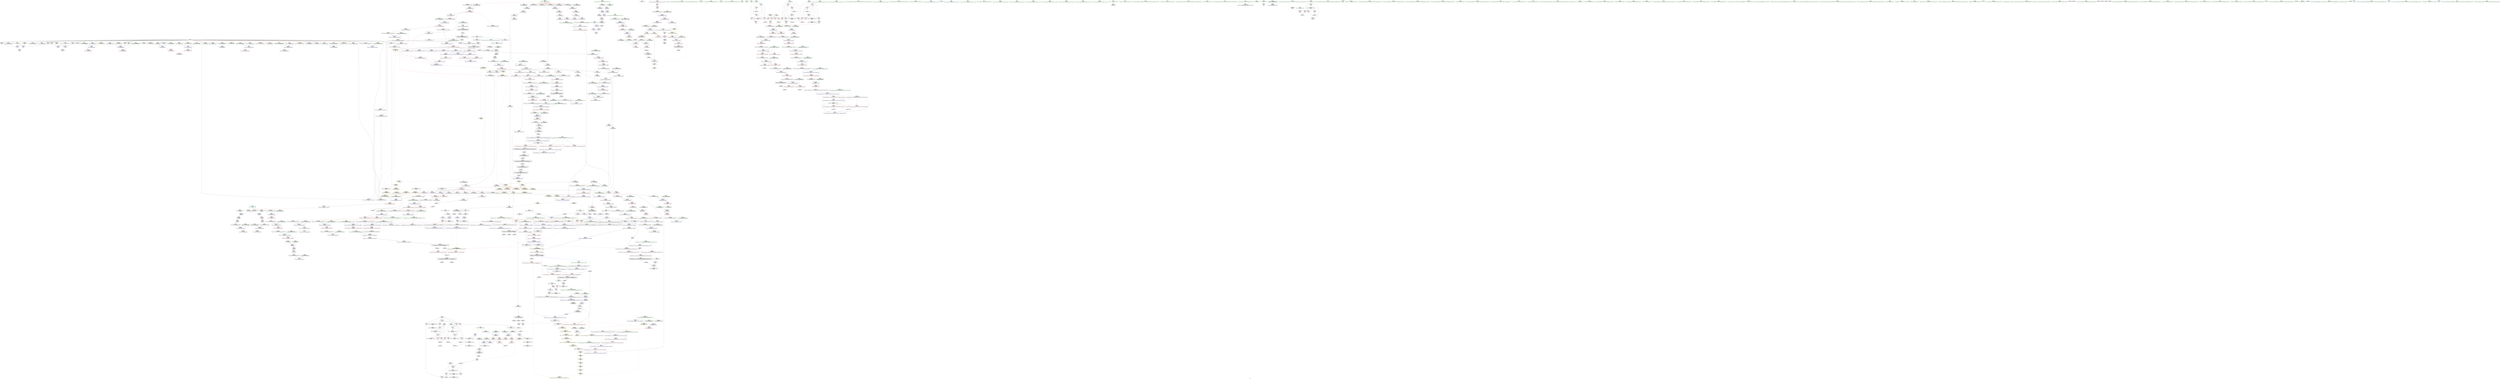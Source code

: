 digraph "SVFG" {
	label="SVFG";

	Node0x558c6e56ce90 [shape=record,color=grey,label="{NodeID: 0\nNullPtr|{|<s31>70}}"];
	Node0x558c6e56ce90 -> Node0x558c6e5cd890[style=solid];
	Node0x558c6e56ce90 -> Node0x558c6e5cd990[style=solid];
	Node0x558c6e56ce90 -> Node0x558c6e5cda60[style=solid];
	Node0x558c6e56ce90 -> Node0x558c6e5cdb30[style=solid];
	Node0x558c6e56ce90 -> Node0x558c6e5cdc00[style=solid];
	Node0x558c6e56ce90 -> Node0x558c6e5cdcd0[style=solid];
	Node0x558c6e56ce90 -> Node0x558c6e5cdda0[style=solid];
	Node0x558c6e56ce90 -> Node0x558c6e5cde70[style=solid];
	Node0x558c6e56ce90 -> Node0x558c6e5cdf40[style=solid];
	Node0x558c6e56ce90 -> Node0x558c6e5ce010[style=solid];
	Node0x558c6e56ce90 -> Node0x558c6e5ce0e0[style=solid];
	Node0x558c6e56ce90 -> Node0x558c6e5ce1b0[style=solid];
	Node0x558c6e56ce90 -> Node0x558c6e5ce280[style=solid];
	Node0x558c6e56ce90 -> Node0x558c6e5ce350[style=solid];
	Node0x558c6e56ce90 -> Node0x558c6e5ce420[style=solid];
	Node0x558c6e56ce90 -> Node0x558c6e5ce4f0[style=solid];
	Node0x558c6e56ce90 -> Node0x558c6e5ce5c0[style=solid];
	Node0x558c6e56ce90 -> Node0x558c6e5ce690[style=solid];
	Node0x558c6e56ce90 -> Node0x558c6e5ce760[style=solid];
	Node0x558c6e56ce90 -> Node0x558c6e5ce830[style=solid];
	Node0x558c6e56ce90 -> Node0x558c6e5ce900[style=solid];
	Node0x558c6e56ce90 -> Node0x558c6e5ce9d0[style=solid];
	Node0x558c6e56ce90 -> Node0x558c6e5ceaa0[style=solid];
	Node0x558c6e56ce90 -> Node0x558c6e5ceb70[style=solid];
	Node0x558c6e56ce90 -> Node0x558c6e5cec40[style=solid];
	Node0x558c6e56ce90 -> Node0x558c6e5e3840[style=solid];
	Node0x558c6e56ce90 -> Node0x558c6e5e7d80[style=solid];
	Node0x558c6e56ce90 -> Node0x558c6e5e7e50[style=solid];
	Node0x558c6e56ce90 -> Node0x558c6e5e7f20[style=solid];
	Node0x558c6e56ce90 -> Node0x558c6e0ca3b0[style=solid];
	Node0x558c6e56ce90 -> Node0x558c6e603890[style=solid];
	Node0x558c6e56ce90:s31 -> Node0x558c6e6bb100[style=solid,color=red];
	Node0x558c6e5cc7f0 [shape=record,color=red,label="{NodeID: 443\n122\<--121\n\<--coerce.dive3\nmain\n}"];
	Node0x558c6e5c0580 [shape=record,color=green,label="{NodeID: 111\n542\<--543\n__result\<--__result_field_insensitive\n_ZSt9transformIN9__gnu_cxx17__normal_iteratorIPdSt6vectorIdSaIdEEEES6_Z4mainE3$_0ET0_T_S9_S8_T1_\n|{|<s2>46|<s3>48}}"];
	Node0x558c6e5c0580 -> Node0x558c6e5d0120[style=solid];
	Node0x558c6e5c0580 -> Node0x558c6e5d4450[style=solid];
	Node0x558c6e5c0580:s2 -> Node0x558c6e6ba1c0[style=solid,color=red];
	Node0x558c6e5c0580:s3 -> Node0x558c6e6bb240[style=solid,color=red];
	Node0x558c6e6b6fa0 [shape=record,color=black,label="{NodeID: 1661\n636 = PHI(1003, )\n|{<s0>51}}"];
	Node0x558c6e6b6fa0:s0 -> Node0x558c6e6bec80[style=solid,color=red];
	Node0x558c6e5e2150 [shape=record,color=red,label="{NodeID: 554\n1139\<--1127\n\<--__n.addr\n_ZNSt12_Vector_baseIdSaIdEE13_M_deallocateEPdm\n|{<s0>79}}"];
	Node0x558c6e5e2150:s0 -> Node0x558c6e6b9040[style=solid,color=red];
	Node0x558c6e5c4e70 [shape=record,color=green,label="{NodeID: 222\n1264\<--1265\n__rhs.addr\<--__rhs.addr_field_insensitive\n_ZN9__gnu_cxxneIPdSt6vectorIdSaIdEEEEbRKNS_17__normal_iteratorIT_T0_EESA_\n}"];
	Node0x558c6e5c4e70 -> Node0x558c6e5e2cb0[style=solid];
	Node0x558c6e5c4e70 -> Node0x558c6e5eb0b0[style=solid];
	Node0x558c6e5e7be0 [shape=record,color=blue,label="{NodeID: 665\n813\<--811\nthis.addr\<--this\n_ZNSt12_Vector_baseIdSaIdEE12_Vector_implC2ERKS0_\n}"];
	Node0x558c6e5e7be0 -> Node0x558c6e5dfe60[style=dashed];
	Node0x558c6e5d2d90 [shape=record,color=purple,label="{NodeID: 333\n192\<--72\ncoerce.dive21\<--agg.tmp17\nmain\n}"];
	Node0x558c6e5d2d90 -> Node0x558c6e5cc990[style=solid];
	Node0x558c6e56c7c0 [shape=record,color=green,label="{NodeID: 1\n7\<--1\n__dso_handle\<--dummyObj\nGlob }"];
	Node0x558c6e5cc8c0 [shape=record,color=red,label="{NodeID: 444\n191\<--190\n\<--coerce.dive20\nmain\n|{<s0>17}}"];
	Node0x558c6e5cc8c0:s0 -> Node0x558c6e6be3a0[style=solid,color=red];
	Node0x558c6e5c0650 [shape=record,color=green,label="{NodeID: 112\n544\<--545\n__unary_op\<--__unary_op_field_insensitive\n_ZSt9transformIN9__gnu_cxx17__normal_iteratorIPdSt6vectorIdSaIdEEEES6_Z4mainE3$_0ET0_T_S9_S8_T1_\n|{|<s1>45}}"];
	Node0x558c6e5c0650 -> Node0x558c6e5d4520[style=solid];
	Node0x558c6e5c0650:s1 -> Node0x558c6e6be6d0[style=solid,color=red];
	Node0x558c6e6b7140 [shape=record,color=black,label="{NodeID: 1662\n670 = PHI(676, )\n}"];
	Node0x558c6e6b7140 -> Node0x558c6e5e6ee0[style=solid];
	Node0x558c6e5e2220 [shape=record,color=red,label="{NodeID: 555\n1170\<--1161\n\<--__a.addr\n_ZNSt16allocator_traitsISaIdEE10deallocateERS0_Pdm\n}"];
	Node0x558c6e5e2220 -> Node0x558c6e5d1d90[style=solid];
	Node0x558c6e5c4f40 [shape=record,color=green,label="{NodeID: 223\n1270\<--1271\n_ZNK9__gnu_cxx17__normal_iteratorIPdSt6vectorIdSaIdEEE4baseEv\<--_ZNK9__gnu_cxx17__normal_iteratorIPdSt6vectorIdSaIdEEE4baseEv_field_insensitive\n}"];
	Node0x558c6e5e7cb0 [shape=record,color=blue,label="{NodeID: 666\n815\<--812\n__a.addr\<--__a\n_ZNSt12_Vector_baseIdSaIdEE12_Vector_implC2ERKS0_\n}"];
	Node0x558c6e5e7cb0 -> Node0x558c6e5dff30[style=dashed];
	Node0x558c6e5d2e60 [shape=record,color=purple,label="{NodeID: 334\n200\<--74\ncoerce.dive26\<--agg.tmp24\nmain\n}"];
	Node0x558c6e5d2e60 -> Node0x558c6e5e4300[style=solid];
	Node0x558c6e56c850 [shape=record,color=green,label="{NodeID: 2\n8\<--1\n_ZSt3cin\<--dummyObj\nGlob }"];
	Node0x558c6e5cc990 [shape=record,color=red,label="{NodeID: 445\n193\<--192\n\<--coerce.dive21\nmain\n|{<s0>17}}"];
	Node0x558c6e5cc990:s0 -> Node0x558c6e6be4b0[style=solid,color=red];
	Node0x558c6e5c0720 [shape=record,color=green,label="{NodeID: 113\n560\<--561\n_ZZ4mainENK3$_0clEd\<--_ZZ4mainENK3$_0clEd_field_insensitive\n}"];
	Node0x558c6e6b7280 [shape=record,color=black,label="{NodeID: 1663\n761 = PHI(1003, )\n|{<s0>60}}"];
	Node0x558c6e6b7280:s0 -> Node0x558c6e6bc540[style=solid,color=red];
	Node0x558c6e5e22f0 [shape=record,color=red,label="{NodeID: 556\n1172\<--1163\n\<--__p.addr\n_ZNSt16allocator_traitsISaIdEE10deallocateERS0_Pdm\n|{<s0>82}}"];
	Node0x558c6e5e22f0:s0 -> Node0x558c6e6b9a40[style=solid,color=red];
	Node0x558c6e5c5040 [shape=record,color=green,label="{NodeID: 224\n1280\<--1281\nthis.addr\<--this.addr_field_insensitive\n_ZNK9__gnu_cxx17__normal_iteratorIPdSt6vectorIdSaIdEEEdeEv\n}"];
	Node0x558c6e5c5040 -> Node0x558c6e5e2f20[style=solid];
	Node0x558c6e5c5040 -> Node0x558c6e5eb180[style=solid];
	Node0x558c6e5e7d80 [shape=record,color=blue, style = dotted,label="{NodeID: 667\n825\<--3\n_M_start\<--dummyVal\n_ZNSt12_Vector_baseIdSaIdEE12_Vector_implC2ERKS0_\n|{<s0>56}}"];
	Node0x558c6e5e7d80:s0 -> Node0x558c6e5f27c0[style=dashed,color=blue];
	Node0x558c6e5d2f30 [shape=record,color=purple,label="{NodeID: 335\n211\<--74\ncoerce.dive34\<--agg.tmp24\nmain\n}"];
	Node0x558c6e5d2f30 -> Node0x558c6e5cca60[style=solid];
	Node0x558c6e56cb00 [shape=record,color=green,label="{NodeID: 3\n9\<--1\n_ZSt4cout\<--dummyObj\nGlob }"];
	Node0x558c6e5cca60 [shape=record,color=red,label="{NodeID: 446\n212\<--211\n\<--coerce.dive34\nmain\n|{<s0>21}}"];
	Node0x558c6e5cca60:s0 -> Node0x558c6e6bedc0[style=solid,color=red];
	Node0x558c6e649f90 [shape=record,color=yellow,style=double,label="{NodeID: 1221\n107V_1 = ENCHI(MR_107V_0)\npts\{590000 590001 \}\nFun[_ZN9__gnu_cxx17__normal_iteratorIPdSt6vectorIdSaIdEEEC2ERKS1_]}"];
	Node0x558c6e649f90 -> Node0x558c6e5e2b10[style=dashed];
	Node0x558c6e5c0820 [shape=record,color=green,label="{NodeID: 114\n573\<--574\nllvm.memcpy.p0i8.p0i8.i64\<--llvm.memcpy.p0i8.p0i8.i64_field_insensitive\n}"];
	Node0x558c6e6b73c0 [shape=record,color=black,label="{NodeID: 1664\n762 = PHI(984, )\n}"];
	Node0x558c6e6b73c0 -> Node0x558c6e5e78a0[style=solid];
	Node0x558c6e5e23c0 [shape=record,color=red,label="{NodeID: 557\n1173\<--1165\n\<--__n.addr\n_ZNSt16allocator_traitsISaIdEE10deallocateERS0_Pdm\n|{<s0>82}}"];
	Node0x558c6e5e23c0:s0 -> Node0x558c6e6b9b80[style=solid,color=red];
	Node0x558c6e5c5110 [shape=record,color=green,label="{NodeID: 225\n1289\<--1290\nthis.addr\<--this.addr_field_insensitive\n_ZN9__gnu_cxx17__normal_iteratorIPdSt6vectorIdSaIdEEEppEv\n}"];
	Node0x558c6e5c5110 -> Node0x558c6e5e30c0[style=solid];
	Node0x558c6e5c5110 -> Node0x558c6e5eb250[style=solid];
	Node0x558c6e5e7e50 [shape=record,color=blue, style = dotted,label="{NodeID: 668\n827\<--3\n_M_finish\<--dummyVal\n_ZNSt12_Vector_baseIdSaIdEE12_Vector_implC2ERKS0_\n|{<s0>56}}"];
	Node0x558c6e5e7e50:s0 -> Node0x558c6e5f27c0[style=dashed,color=blue];
	Node0x558c6e5d3000 [shape=record,color=purple,label="{NodeID: 336\n203\<--76\ncoerce.dive29\<--agg.tmp27\nmain\n}"];
	Node0x558c6e5d3000 -> Node0x558c6e5e43d0[style=solid];
	Node0x558c6e56cb90 [shape=record,color=green,label="{NodeID: 4\n12\<--1\n.str\<--dummyObj\nGlob }"];
	Node0x558c6e5ccb30 [shape=record,color=red,label="{NodeID: 447\n214\<--213\n\<--coerce.dive35\nmain\n|{<s0>21}}"];
	Node0x558c6e5ccb30:s0 -> Node0x558c6e6bef00[style=solid,color=red];
	Node0x558c6e5c5550 [shape=record,color=green,label="{NodeID: 115\n587\<--588\nretval\<--retval_field_insensitive\n_ZSt3maxIdERKT_S2_S2_\n}"];
	Node0x558c6e5c5550 -> Node0x558c6e5de460[style=solid];
	Node0x558c6e5c5550 -> Node0x558c6e5e6930[style=solid];
	Node0x558c6e5c5550 -> Node0x558c6e5e6a00[style=solid];
	Node0x558c6e6b7500 [shape=record,color=black,label="{NodeID: 1665\n843 = PHI(901, )\n}"];
	Node0x558c6e6b7500 -> Node0x558c6e5e8190[style=solid];
	Node0x558c6e5e2490 [shape=record,color=red,label="{NodeID: 558\n1191\<--1182\nthis1\<--this.addr\n_ZN9__gnu_cxx13new_allocatorIdE10deallocateEPdm\n}"];
	Node0x558c6e5c51e0 [shape=record,color=green,label="{NodeID: 226\n1300\<--1301\nthis.addr\<--this.addr_field_insensitive\n_ZNK9__gnu_cxx17__normal_iteratorIPdSt6vectorIdSaIdEEE4baseEv\n}"];
	Node0x558c6e5c51e0 -> Node0x558c6e5e3260[style=solid];
	Node0x558c6e5c51e0 -> Node0x558c6e5eb3f0[style=solid];
	Node0x558c6e5e7f20 [shape=record,color=blue, style = dotted,label="{NodeID: 669\n829\<--3\n_M_end_of_storage\<--dummyVal\n_ZNSt12_Vector_baseIdSaIdEE12_Vector_implC2ERKS0_\n|{<s0>56}}"];
	Node0x558c6e5e7f20:s0 -> Node0x558c6e5f27c0[style=dashed,color=blue];
	Node0x558c6e5d30d0 [shape=record,color=purple,label="{NodeID: 337\n213\<--76\ncoerce.dive35\<--agg.tmp27\nmain\n}"];
	Node0x558c6e5d30d0 -> Node0x558c6e5ccb30[style=solid];
	Node0x558c6e56cc20 [shape=record,color=green,label="{NodeID: 5\n14\<--1\n.str.1\<--dummyObj\nGlob }"];
	Node0x558c6e5ccc00 [shape=record,color=red,label="{NodeID: 448\n216\<--215\n\<--coerce.dive36\nmain\n|{<s0>21}}"];
	Node0x558c6e5ccc00:s0 -> Node0x558c6e6bf040[style=solid,color=red];
	Node0x558c6e5c5620 [shape=record,color=green,label="{NodeID: 116\n589\<--590\n__a.addr\<--__a.addr_field_insensitive\n_ZSt3maxIdERKT_S2_S2_\n}"];
	Node0x558c6e5c5620 -> Node0x558c6e5de530[style=solid];
	Node0x558c6e5c5620 -> Node0x558c6e5de600[style=solid];
	Node0x558c6e5c5620 -> Node0x558c6e5e6790[style=solid];
	Node0x558c6e6b7640 [shape=record,color=black,label="{NodeID: 1666\n918 = PHI(925, )\n}"];
	Node0x558c6e6b7640 -> Node0x558c6e0ca3b0[style=solid];
	Node0x558c6e5e2560 [shape=record,color=red,label="{NodeID: 559\n1192\<--1184\n\<--__p.addr\n_ZN9__gnu_cxx13new_allocatorIdE10deallocateEPdm\n}"];
	Node0x558c6e5e2560 -> Node0x558c6e5d1e60[style=solid];
	Node0x558c6e5c52b0 [shape=record,color=green,label="{NodeID: 227\n1309\<--1310\nthis.addr\<--this.addr_field_insensitive\n_ZZ4mainENK3$_0clEd\n}"];
	Node0x558c6e5c52b0 -> Node0x558c6e5e3330[style=solid];
	Node0x558c6e5c52b0 -> Node0x558c6e5eb4c0[style=solid];
	Node0x558c6e5e7ff0 [shape=record,color=blue,label="{NodeID: 670\n835\<--833\nthis.addr\<--this\n_ZNSt12_Vector_baseIdSaIdEE17_M_create_storageEm\n}"];
	Node0x558c6e5e7ff0 -> Node0x558c6e5e0000[style=dashed];
	Node0x558c6e5d31a0 [shape=record,color=purple,label="{NodeID: 338\n206\<--78\ncoerce.dive32\<--agg.tmp30\nmain\n}"];
	Node0x558c6e5d31a0 -> Node0x558c6e5e44a0[style=solid];
	Node0x558c6e56ccb0 [shape=record,color=green,label="{NodeID: 6\n16\<--1\n.str.2\<--dummyObj\nGlob }"];
	Node0x558c6e5cccd0 [shape=record,color=red,label="{NodeID: 449\n218\<--217\n\<--coerce.dive37\nmain\n|{<s0>21}}"];
	Node0x558c6e5cccd0:s0 -> Node0x558c6e6bf180[style=solid,color=red];
	Node0x558c6e5c56f0 [shape=record,color=green,label="{NodeID: 117\n591\<--592\n__b.addr\<--__b.addr_field_insensitive\n_ZSt3maxIdERKT_S2_S2_\n}"];
	Node0x558c6e5c56f0 -> Node0x558c6e5de6d0[style=solid];
	Node0x558c6e5c56f0 -> Node0x558c6e5de7a0[style=solid];
	Node0x558c6e5c56f0 -> Node0x558c6e5e6860[style=solid];
	Node0x558c6e6b7780 [shape=record,color=black,label="{NodeID: 1667\n937 = PHI(941, )\n}"];
	Node0x558c6e6b7780 -> Node0x558c6e5d1300[style=solid];
	Node0x558c6e5e2630 [shape=record,color=red,label="{NodeID: 560\n1213\<--1204\n\<--__first.addr\n_ZSt8_DestroyIPddEvT_S1_RSaIT0_E\n|{<s0>84}}"];
	Node0x558c6e5e2630:s0 -> Node0x558c6e6b8780[style=solid,color=red];
	Node0x558c6e5c5380 [shape=record,color=green,label="{NodeID: 228\n1311\<--1312\nx.addr\<--x.addr_field_insensitive\n_ZZ4mainENK3$_0clEd\n}"];
	Node0x558c6e5c5380 -> Node0x558c6e5e3400[style=solid];
	Node0x558c6e5c5380 -> Node0x558c6e5eb590[style=solid];
	Node0x558c6e5e80c0 [shape=record,color=blue,label="{NodeID: 671\n837\<--834\n__n.addr\<--__n\n_ZNSt12_Vector_baseIdSaIdEE17_M_create_storageEm\n}"];
	Node0x558c6e5e80c0 -> Node0x558c6e5e00d0[style=dashed];
	Node0x558c6e5e80c0 -> Node0x558c6e5e01a0[style=dashed];
	Node0x558c6e5d3270 [shape=record,color=purple,label="{NodeID: 339\n215\<--78\ncoerce.dive36\<--agg.tmp30\nmain\n}"];
	Node0x558c6e5d3270 -> Node0x558c6e5ccc00[style=solid];
	Node0x558c6e631920 [shape=record,color=black,label="{NodeID: 1114\nMR_127V_3 = PHI(MR_127V_4, MR_127V_2, )\npts\{588 \}\n}"];
	Node0x558c6e631920 -> Node0x558c6e5de460[style=dashed];
	Node0x558c6e56cd40 [shape=record,color=green,label="{NodeID: 7\n19\<--1\n\<--dummyObj\nCan only get source location for instruction, argument, global var or function.}"];
	Node0x558c6e5ccda0 [shape=record,color=red,label="{NodeID: 450\n274\<--273\n\<--call59\nmain\n}"];
	Node0x558c6e5ccda0 -> Node0x558c6e602810[style=solid];
	Node0x558c6e64a370 [shape=record,color=yellow,style=double,label="{NodeID: 1225\n36V_1 = ENCHI(MR_36V_0)\npts\{968 \}\nFun[_ZSt6fill_nIPdmdET_S1_T0_RKT1_]|{<s0>78}}"];
	Node0x558c6e64a370:s0 -> Node0x558c6e62d820[style=dashed,color=red];
	Node0x558c6e5c57c0 [shape=record,color=green,label="{NodeID: 118\n619\<--620\nthis.addr\<--this.addr_field_insensitive\n_ZNSt6vectorIdSaIdEED2Ev\n}"];
	Node0x558c6e5c57c0 -> Node0x558c6e5dea10[style=solid];
	Node0x558c6e5c57c0 -> Node0x558c6e5e6ad0[style=solid];
	Node0x558c6e6b78c0 [shape=record,color=black,label="{NodeID: 1668\n956 = PHI(973, )\n}"];
	Node0x558c6e6b78c0 -> Node0x558c6e602e10[style=solid];
	Node0x558c6e5e2700 [shape=record,color=red,label="{NodeID: 561\n1214\<--1206\n\<--__last.addr\n_ZSt8_DestroyIPddEvT_S1_RSaIT0_E\n|{<s0>84}}"];
	Node0x558c6e5e2700:s0 -> Node0x558c6e6b88c0[style=solid,color=red];
	Node0x558c6e635df0 [shape=record,color=yellow,style=double,label="{NodeID: 1336\n36V_1 = ENCHI(MR_36V_0)\npts\{968 \}\nFun[_ZSt10accumulateIN9__gnu_cxx17__normal_iteratorIPdSt6vectorIdSaIdEEEEdET0_T_S8_S7_]}"];
	Node0x558c6e635df0 -> Node0x558c6e5ddeb0[style=dashed];
	Node0x558c6e5c5450 [shape=record,color=green,label="{NodeID: 229\n20\<--1326\n_GLOBAL__sub_I_Dlougach_0_0.cpp\<--_GLOBAL__sub_I_Dlougach_0_0.cpp_field_insensitive\n}"];
	Node0x558c6e5c5450 -> Node0x558c6e5e3740[style=solid];
	Node0x558c6e5e8190 [shape=record,color=blue,label="{NodeID: 672\n847\<--843\n_M_start\<--call\n_ZNSt12_Vector_baseIdSaIdEE17_M_create_storageEm\n|{|<s2>57}}"];
	Node0x558c6e5e8190 -> Node0x558c6e5e0270[style=dashed];
	Node0x558c6e5e8190 -> Node0x558c6e5e0340[style=dashed];
	Node0x558c6e5e8190:s2 -> Node0x558c6e5f2920[style=dashed,color=blue];
	Node0x558c6e5d3340 [shape=record,color=purple,label="{NodeID: 340\n208\<--80\n\<--agg.tmp33\nmain\n}"];
	Node0x558c6e5d3340 -> Node0x558c6e5e4570[style=solid];
	Node0x558c6e57ff30 [shape=record,color=green,label="{NodeID: 8\n101\<--1\n\<--dummyObj\nCan only get source location for instruction, argument, global var or function.}"];
	Node0x558c6e5cce70 [shape=record,color=red,label="{NodeID: 451\n279\<--278\n\<--call62\nmain\n}"];
	Node0x558c6e5cce70 -> Node0x558c6e602990[style=solid];
	Node0x558c6e64a480 [shape=record,color=yellow,style=double,label="{NodeID: 1226\n268V_1 = ENCHI(MR_268V_0)\npts\{1039 \}\nFun[_ZSt6fill_nIPdmdET_S1_T0_RKT1_]|{<s0>78}}"];
	Node0x558c6e64a480:s0 -> Node0x558c6e6355b0[style=dashed,color=red];
	Node0x558c6e5c5890 [shape=record,color=green,label="{NodeID: 119\n621\<--622\nexn.slot\<--exn.slot_field_insensitive\n_ZNSt6vectorIdSaIdEED2Ev\n}"];
	Node0x558c6e5c5890 -> Node0x558c6e5deae0[style=solid];
	Node0x558c6e5c5890 -> Node0x558c6e5e6ba0[style=solid];
	Node0x558c6e6b7a00 [shape=record,color=black,label="{NodeID: 1669\n999 = PHI(1012, )\n}"];
	Node0x558c6e6b7a00 -> Node0x558c6e5d1640[style=solid];
	Node0x558c6e5e27d0 [shape=record,color=red,label="{NodeID: 562\n1228\<--1222\n\<--__first.addr\n_ZSt8_DestroyIPdEvT_S1_\n|{<s0>85}}"];
	Node0x558c6e5e27d0:s0 -> Node0x558c6e6b9400[style=solid,color=red];
	Node0x558c6e5cd890 [shape=record,color=black,label="{NodeID: 230\n2\<--3\ndummyVal\<--dummyVal\n}"];
	Node0x558c6e5e8260 [shape=record,color=blue,label="{NodeID: 673\n853\<--851\n_M_finish\<--\n_ZNSt12_Vector_baseIdSaIdEE17_M_create_storageEm\n|{<s0>57}}"];
	Node0x558c6e5e8260:s0 -> Node0x558c6e5f2920[style=dashed,color=blue];
	Node0x558c6e5d3410 [shape=record,color=purple,label="{NodeID: 341\n217\<--80\ncoerce.dive37\<--agg.tmp33\nmain\n}"];
	Node0x558c6e5d3410 -> Node0x558c6e5cccd0[style=solid];
	Node0x558c6e57fff0 [shape=record,color=green,label="{NodeID: 9\n112\<--1\n\<--dummyObj\nCan only get source location for instruction, argument, global var or function.|{<s0>4}}"];
	Node0x558c6e57fff0:s0 -> Node0x558c6e6ba0b0[style=solid,color=red];
	Node0x558c6e5ccf40 [shape=record,color=red,label="{NodeID: 452\n285\<--282\n\<--call65\nmain\n}"];
	Node0x558c6e5ccf40 -> Node0x558c6e602690[style=solid];
	Node0x558c6e5c5960 [shape=record,color=green,label="{NodeID: 120\n623\<--624\nehselector.slot\<--ehselector.slot_field_insensitive\n_ZNSt6vectorIdSaIdEED2Ev\n}"];
	Node0x558c6e5c5960 -> Node0x558c6e5e6c70[style=solid];
	Node0x558c6e6b7b40 [shape=record,color=black,label="{NodeID: 1670\n1027 = PHI(1031, )\n}"];
	Node0x558c6e6b7b40 -> Node0x558c6e5d18b0[style=solid];
	Node0x558c6e5e28a0 [shape=record,color=red,label="{NodeID: 563\n1229\<--1224\n\<--__last.addr\n_ZSt8_DestroyIPdEvT_S1_\n|{<s0>85}}"];
	Node0x558c6e5e28a0:s0 -> Node0x558c6e6b9540[style=solid,color=red];
	Node0x558c6e5cd990 [shape=record,color=black,label="{NodeID: 231\n164\<--3\n\<--dummyVal\nmain\n}"];
	Node0x558c6e5e8330 [shape=record,color=blue,label="{NodeID: 674\n861\<--859\n_M_end_of_storage\<--add.ptr\n_ZNSt12_Vector_baseIdSaIdEE17_M_create_storageEm\n|{<s0>57}}"];
	Node0x558c6e5e8330:s0 -> Node0x558c6e5f2920[style=dashed,color=blue];
	Node0x558c6e5d34e0 [shape=record,color=purple,label="{NodeID: 342\n222\<--82\ncoerce.dive40\<--coerce\nmain\n}"];
	Node0x558c6e5d34e0 -> Node0x558c6e5e4640[style=solid];
	Node0x558c6e5800b0 [shape=record,color=green,label="{NodeID: 10\n116\<--1\n\<--dummyObj\nCan only get source location for instruction, argument, global var or function.|{<s0>5}}"];
	Node0x558c6e5800b0:s0 -> Node0x558c6e6b8c80[style=solid,color=red];
	Node0x558c6e5cd010 [shape=record,color=red,label="{NodeID: 453\n348\<--340\nthis1\<--this.addr\n_ZNSt8ios_base4setfESt13_Ios_Fmtflags\n}"];
	Node0x558c6e5cd010 -> Node0x558c6e5d3680[style=solid];
	Node0x558c6e5cd010 -> Node0x558c6e5d3750[style=solid];
	Node0x558c6e5c5a30 [shape=record,color=green,label="{NodeID: 121\n637\<--638\n_ZNSt12_Vector_baseIdSaIdEE19_M_get_Tp_allocatorEv\<--_ZNSt12_Vector_baseIdSaIdEE19_M_get_Tp_allocatorEv_field_insensitive\n}"];
	Node0x558c6e6b7c80 [shape=record,color=black,label="{NodeID: 1671\n1045 = PHI(1049, )\n}"];
	Node0x558c6e6b7c80 -> Node0x558c6e5d1980[style=solid];
	Node0x558c6e5e2970 [shape=record,color=red,label="{NodeID: 564\n1253\<--1247\nthis1\<--this.addr\n_ZN9__gnu_cxx17__normal_iteratorIPdSt6vectorIdSaIdEEEC2ERKS1_\n}"];
	Node0x558c6e5e2970 -> Node0x558c6e5ca430[style=solid];
	Node0x558c6e5cda60 [shape=record,color=black,label="{NodeID: 232\n165\<--3\n\<--dummyVal\nmain\n}"];
	Node0x558c6e5cda60 -> Node0x558c6e5e3d50[style=solid];
	Node0x558c6e5e8400 [shape=record,color=blue,label="{NodeID: 675\n866\<--865\nthis.addr\<--this\n_ZNSt12_Vector_baseIdSaIdEE12_Vector_implD2Ev\n}"];
	Node0x558c6e5e8400 -> Node0x558c6e5e0410[style=dashed];
	Node0x558c6e5d35b0 [shape=record,color=purple,label="{NodeID: 343\n106\<--105\nvbase.offset.ptr\<--vtable\nmain\n}"];
	Node0x558c6e5d35b0 -> Node0x558c6e5cf0e0[style=solid];
	Node0x558c6e580170 [shape=record,color=green,label="{NodeID: 11\n127\<--1\n\<--dummyObj\nCan only get source location for instruction, argument, global var or function.}"];
	Node0x558c6e5cd0e0 [shape=record,color=red,label="{NodeID: 454\n352\<--342\n\<--__fmtfl.addr\n_ZNSt8ios_base4setfESt13_Ios_Fmtflags\n|{<s0>32}}"];
	Node0x558c6e5cd0e0:s0 -> Node0x558c6e6bce40[style=solid,color=red];
	Node0x558c6e5c5b30 [shape=record,color=green,label="{NodeID: 122\n640\<--641\n_ZSt8_DestroyIPddEvT_S1_RSaIT0_E\<--_ZSt8_DestroyIPddEvT_S1_RSaIT0_E_field_insensitive\n}"];
	Node0x558c6e6b7dc0 [shape=record,color=black,label="{NodeID: 1672\n1063 = PHI(1112, )\n|{<s0>78}}"];
	Node0x558c6e6b7dc0:s0 -> Node0x558c6e6bdd90[style=solid,color=red];
	Node0x558c6e5e2a40 [shape=record,color=red,label="{NodeID: 565\n1255\<--1249\n\<--__i.addr\n_ZN9__gnu_cxx17__normal_iteratorIPdSt6vectorIdSaIdEEEC2ERKS1_\n}"];
	Node0x558c6e5e2a40 -> Node0x558c6e5e2b10[style=solid];
	Node0x558c6e6361a0 [shape=record,color=yellow,style=double,label="{NodeID: 1340\n123V_1 = ENCHI(MR_123V_0)\npts\{5450000 \}\nFun[_ZZ4mainENK3$_0clEd]}"];
	Node0x558c6e6361a0 -> Node0x558c6e5e34d0[style=dashed];
	Node0x558c6e5cdb30 [shape=record,color=black,label="{NodeID: 233\n167\<--3\n\<--dummyVal\nmain\n}"];
	Node0x558c6e5cdb30 -> Node0x558c6e5e3e20[style=solid];
	Node0x558c6e5e84d0 [shape=record,color=blue,label="{NodeID: 676\n876\<--874\nthis.addr\<--this\n_ZNSaIdEC2ERKS_\n}"];
	Node0x558c6e5e84d0 -> Node0x558c6e5e04e0[style=dashed];
	Node0x558c6e5d3680 [shape=record,color=purple,label="{NodeID: 344\n349\<--348\n_M_flags\<--this1\n_ZNSt8ios_base4setfESt13_Ios_Fmtflags\n}"];
	Node0x558c6e5d3680 -> Node0x558c6e5cd280[style=solid];
	Node0x558c6e580270 [shape=record,color=green,label="{NodeID: 12\n195\<--1\n\<--dummyObj\nCan only get source location for instruction, argument, global var or function.|{<s0>17}}"];
	Node0x558c6e580270:s0 -> Node0x558c6e6be5c0[style=solid,color=red];
	Node0x558c6e5cd1b0 [shape=record,color=red,label="{NodeID: 455\n357\<--344\n\<--__old\n_ZNSt8ios_base4setfESt13_Ios_Fmtflags\n}"];
	Node0x558c6e5cd1b0 -> Node0x558c6e5cf5c0[style=solid];
	Node0x558c6e5c5c30 [shape=record,color=green,label="{NodeID: 123\n655\<--656\n__clang_call_terminate\<--__clang_call_terminate_field_insensitive\n}"];
	Node0x558c6e6b7f00 [shape=record,color=black,label="{NodeID: 1673\n1068 = PHI(1072, )\n}"];
	Node0x558c6e6b7f00 -> Node0x558c6e5d1a50[style=solid];
	Node0x558c6e5e2b10 [shape=record,color=red,label="{NodeID: 566\n1256\<--1255\n\<--\n_ZN9__gnu_cxx17__normal_iteratorIPdSt6vectorIdSaIdEEEC2ERKS1_\n}"];
	Node0x558c6e5e2b10 -> Node0x558c6e5eaf10[style=solid];
	Node0x558c6e5cdc00 [shape=record,color=black,label="{NodeID: 234\n171\<--3\n\<--dummyVal\nmain\n}"];
	Node0x558c6e5e85a0 [shape=record,color=blue,label="{NodeID: 677\n878\<--875\n__a.addr\<--__a\n_ZNSaIdEC2ERKS_\n}"];
	Node0x558c6e5e85a0 -> Node0x558c6e5e05b0[style=dashed];
	Node0x558c6e5d3750 [shape=record,color=purple,label="{NodeID: 345\n353\<--348\n_M_flags2\<--this1\n_ZNSt8ios_base4setfESt13_Ios_Fmtflags\n|{<s0>32}}"];
	Node0x558c6e5d3750:s0 -> Node0x558c6e6bcd00[style=solid,color=red];
	Node0x558c6e580370 [shape=record,color=green,label="{NodeID: 13\n242\<--1\n\<--dummyObj\nCan only get source location for instruction, argument, global var or function.}"];
	Node0x558c6e5cd280 [shape=record,color=red,label="{NodeID: 456\n350\<--349\n\<--_M_flags\n_ZNSt8ios_base4setfESt13_Ios_Fmtflags\n}"];
	Node0x558c6e5cd280 -> Node0x558c6e5e5410[style=solid];
	Node0x558c6e5c5d30 [shape=record,color=green,label="{NodeID: 124\n661\<--662\n__a.addr\<--__a.addr_field_insensitive\n_ZStoRRSt13_Ios_FmtflagsS_\n}"];
	Node0x558c6e5c5d30 -> Node0x558c6e5ded50[style=solid];
	Node0x558c6e5c5d30 -> Node0x558c6e5dee20[style=solid];
	Node0x558c6e5c5d30 -> Node0x558c6e5e6d40[style=solid];
	Node0x558c6e6b8040 [shape=record,color=black,label="{NodeID: 1674\n1147 = PHI()\n}"];
	Node0x558c6e5e2be0 [shape=record,color=red,label="{NodeID: 567\n1268\<--1262\n\<--__lhs.addr\n_ZN9__gnu_cxxneIPdSt6vectorIdSaIdEEEEbRKNS_17__normal_iteratorIT_T0_EESA_\n|{<s0>86}}"];
	Node0x558c6e5e2be0:s0 -> Node0x558c6e6aa680[style=solid,color=red];
	Node0x558c6e5cdcd0 [shape=record,color=black,label="{NodeID: 235\n172\<--3\n\<--dummyVal\nmain\n}"];
	Node0x558c6e5cdcd0 -> Node0x558c6e5e3ef0[style=solid];
	Node0x558c6e5e8670 [shape=record,color=blue,label="{NodeID: 678\n893\<--891\nthis.addr\<--this\n_ZN9__gnu_cxx13new_allocatorIdEC2ERKS1_\n}"];
	Node0x558c6e5e8670 -> Node0x558c6e5e0680[style=dashed];
	Node0x558c6e5d3820 [shape=record,color=purple,label="{NodeID: 346\n369\<--364\n_M_n\<--retval\n_ZSt12setprecisioni\n}"];
	Node0x558c6e5d3820 -> Node0x558c6e5e55b0[style=solid];
	Node0x558c6e580470 [shape=record,color=green,label="{NodeID: 14\n248\<--1\n\<--dummyObj\nCan only get source location for instruction, argument, global var or function.}"];
	Node0x558c6e5cd350 [shape=record,color=red,label="{NodeID: 457\n370\<--366\n\<--__n.addr\n_ZSt12setprecisioni\n}"];
	Node0x558c6e5cd350 -> Node0x558c6e5e55b0[style=solid];
	Node0x558c6e5c5e00 [shape=record,color=green,label="{NodeID: 125\n663\<--664\n__b.addr\<--__b.addr_field_insensitive\n_ZStoRRSt13_Ios_FmtflagsS_\n}"];
	Node0x558c6e5c5e00 -> Node0x558c6e5deef0[style=solid];
	Node0x558c6e5c5e00 -> Node0x558c6e5e6e10[style=solid];
	Node0x558c6e6b8110 [shape=record,color=black,label="{NodeID: 1675\n1269 = PHI(1298, )\n}"];
	Node0x558c6e6b8110 -> Node0x558c6e5e2d80[style=solid];
	Node0x558c6e5e2cb0 [shape=record,color=red,label="{NodeID: 568\n1273\<--1264\n\<--__rhs.addr\n_ZN9__gnu_cxxneIPdSt6vectorIdSaIdEEEEbRKNS_17__normal_iteratorIT_T0_EESA_\n|{<s0>87}}"];
	Node0x558c6e5e2cb0:s0 -> Node0x558c6e6aa680[style=solid,color=red];
	Node0x558c6e5cdda0 [shape=record,color=black,label="{NodeID: 236\n174\<--3\n\<--dummyVal\nmain\n}"];
	Node0x558c6e5cdda0 -> Node0x558c6e5e3fc0[style=solid];
	Node0x558c6e5e8740 [shape=record,color=blue,label="{NodeID: 679\n895\<--892\n.addr\<--\n_ZN9__gnu_cxx13new_allocatorIdEC2ERKS1_\n}"];
	Node0x558c6e5d38f0 [shape=record,color=purple,label="{NodeID: 347\n372\<--364\ncoerce.dive\<--retval\n_ZSt12setprecisioni\n}"];
	Node0x558c6e5d38f0 -> Node0x558c6e5cd420[style=solid];
	Node0x558c6e5bdaf0 [shape=record,color=green,label="{NodeID: 15\n254\<--1\n\<--dummyObj\nCan only get source location for instruction, argument, global var or function.}"];
	Node0x558c6e5cd420 [shape=record,color=red,label="{NodeID: 458\n373\<--372\n\<--coerce.dive\n_ZSt12setprecisioni\n}"];
	Node0x558c6e5cd420 -> Node0x558c6e5cf690[style=solid];
	Node0x558c6e5c5ed0 [shape=record,color=green,label="{NodeID: 126\n671\<--672\n_ZStorSt13_Ios_FmtflagsS_\<--_ZStorSt13_Ios_FmtflagsS__field_insensitive\n}"];
	Node0x558c6e6b8280 [shape=record,color=black,label="{NodeID: 1676\n1274 = PHI(1298, )\n}"];
	Node0x558c6e6b8280 -> Node0x558c6e5e2e50[style=solid];
	Node0x558c6e5e2d80 [shape=record,color=red,label="{NodeID: 569\n1272\<--1269\n\<--call\n_ZN9__gnu_cxxneIPdSt6vectorIdSaIdEEEEbRKNS_17__normal_iteratorIT_T0_EESA_\n}"];
	Node0x558c6e5e2d80 -> Node0x558c6e603590[style=solid];
	Node0x558c6e5cde70 [shape=record,color=black,label="{NodeID: 237\n331\<--3\nlpad.val\<--dummyVal\nmain\n}"];
	Node0x558c6e5e8810 [shape=record,color=blue,label="{NodeID: 680\n904\<--902\nthis.addr\<--this\n_ZNSt12_Vector_baseIdSaIdEE11_M_allocateEm\n}"];
	Node0x558c6e5e8810 -> Node0x558c6e5e0750[style=dashed];
	Node0x558c6e5d39c0 [shape=record,color=purple,label="{NodeID: 348\n459\<--458\n_M_impl\<--\n_ZNSt6vectorIdSaIdEEixEm\n}"];
	Node0x558c6e5bdbf0 [shape=record,color=green,label="{NodeID: 16\n308\<--1\n\<--dummyObj\nCan only get source location for instruction, argument, global var or function.}"];
	Node0x558c6e5cd4f0 [shape=record,color=red,label="{NodeID: 459\n380\<--377\nthis1\<--this.addr\n_ZNSaIdEC2Ev\n}"];
	Node0x558c6e5cd4f0 -> Node0x558c6e5cf760[style=solid];
	Node0x558c6e5c5fd0 [shape=record,color=green,label="{NodeID: 127\n679\<--680\n__a.addr\<--__a.addr_field_insensitive\n_ZStorSt13_Ios_FmtflagsS_\n}"];
	Node0x558c6e5c5fd0 -> Node0x558c6e5df090[style=solid];
	Node0x558c6e5c5fd0 -> Node0x558c6e5e6fb0[style=solid];
	Node0x558c6e6b83c0 [shape=record,color=black,label="{NodeID: 1677\n704 = PHI(404, )\n0th arg _ZNSt12_Vector_baseIdSaIdEEC2EmRKS0_ }"];
	Node0x558c6e6b83c0 -> Node0x558c6e5e72f0[style=solid];
	Node0x558c6e5e2e50 [shape=record,color=red,label="{NodeID: 570\n1275\<--1274\n\<--call1\n_ZN9__gnu_cxxneIPdSt6vectorIdSaIdEEEEbRKNS_17__normal_iteratorIT_T0_EESA_\n}"];
	Node0x558c6e5e2e50 -> Node0x558c6e603590[style=solid];
	Node0x558c6e5cdf40 [shape=record,color=black,label="{NodeID: 238\n332\<--3\nlpad.val85\<--dummyVal\nmain\n}"];
	Node0x558c6e5e88e0 [shape=record,color=blue,label="{NodeID: 681\n906\<--903\n__n.addr\<--__n\n_ZNSt12_Vector_baseIdSaIdEE11_M_allocateEm\n}"];
	Node0x558c6e5e88e0 -> Node0x558c6e5e0820[style=dashed];
	Node0x558c6e5e88e0 -> Node0x558c6e5e08f0[style=dashed];
	Node0x558c6e5d3a90 [shape=record,color=purple,label="{NodeID: 349\n460\<--458\n_M_start\<--\n_ZNSt6vectorIdSaIdEEixEm\n}"];
	Node0x558c6e5d3a90 -> Node0x558c6e5ddc40[style=solid];
	Node0x558c6e5bdcf0 [shape=record,color=green,label="{NodeID: 17\n571\<--1\n\<--dummyObj\nCan only get source location for instruction, argument, global var or function.}"];
	Node0x558c6e5cd5c0 [shape=record,color=red,label="{NodeID: 460\n403\<--390\nthis1\<--this.addr\n_ZNSt6vectorIdSaIdEEC2EmRKS0_\n|{|<s2>35}}"];
	Node0x558c6e5cd5c0 -> Node0x558c6e5cf830[style=solid];
	Node0x558c6e5cd5c0 -> Node0x558c6e5cf900[style=solid];
	Node0x558c6e5cd5c0:s2 -> Node0x558c6e6b9180[style=solid,color=red];
	Node0x558c6e64ad20 [shape=record,color=yellow,style=double,label="{NodeID: 1235\n36V_1 = ENCHI(MR_36V_0)\npts\{968 \}\nFun[_ZNSt27__uninitialized_default_n_1ILb1EE18__uninit_default_nIPdmEET_S3_T0_]|{<s0>76}}"];
	Node0x558c6e64ad20:s0 -> Node0x558c6e64a370[style=dashed,color=red];
	Node0x558c6e5c60a0 [shape=record,color=green,label="{NodeID: 128\n681\<--682\n__b.addr\<--__b.addr_field_insensitive\n_ZStorSt13_Ios_FmtflagsS_\n}"];
	Node0x558c6e5c60a0 -> Node0x558c6e5df160[style=solid];
	Node0x558c6e5c60a0 -> Node0x558c6e5e7080[style=solid];
	Node0x558c6e6b8500 [shape=record,color=black,label="{NodeID: 1678\n705 = PHI(405, )\n1st arg _ZNSt12_Vector_baseIdSaIdEEC2EmRKS0_ }"];
	Node0x558c6e6b8500 -> Node0x558c6e5e73c0[style=solid];
	Node0x558c6e5e2f20 [shape=record,color=red,label="{NodeID: 571\n1283\<--1280\nthis1\<--this.addr\n_ZNK9__gnu_cxx17__normal_iteratorIPdSt6vectorIdSaIdEEEdeEv\n}"];
	Node0x558c6e5e2f20 -> Node0x558c6e5ca500[style=solid];
	Node0x558c6e5ce010 [shape=record,color=black,label="{NodeID: 239\n415\<--3\n\<--dummyVal\n_ZNSt6vectorIdSaIdEEC2EmRKS0_\n}"];
	Node0x558c6e5e89b0 [shape=record,color=blue,label="{NodeID: 682\n928\<--926\n__a.addr\<--__a\n_ZNSt16allocator_traitsISaIdEE8allocateERS0_m\n}"];
	Node0x558c6e5e89b0 -> Node0x558c6e5e09c0[style=dashed];
	Node0x558c6e5d3b60 [shape=record,color=purple,label="{NodeID: 350\n475\<--469\ncoerce.dive\<--__first\n_ZSt10accumulateIN9__gnu_cxx17__normal_iteratorIPdSt6vectorIdSaIdEEEEdET0_T_S8_S7_\n}"];
	Node0x558c6e5d3b60 -> Node0x558c6e5e5dd0[style=solid];
	Node0x558c6e5bddf0 [shape=record,color=green,label="{NodeID: 18\n572\<--1\n\<--dummyObj\nCan only get source location for instruction, argument, global var or function.}"];
	Node0x558c6e5cd690 [shape=record,color=red,label="{NodeID: 461\n405\<--392\n\<--__n.addr\n_ZNSt6vectorIdSaIdEEC2EmRKS0_\n|{<s0>34}}"];
	Node0x558c6e5cd690:s0 -> Node0x558c6e6b8500[style=solid,color=red];
	Node0x558c6e5c6170 [shape=record,color=green,label="{NodeID: 129\n691\<--692\nthis.addr\<--this.addr_field_insensitive\n_ZN9__gnu_cxx13new_allocatorIdEC2Ev\n}"];
	Node0x558c6e5c6170 -> Node0x558c6e5df230[style=solid];
	Node0x558c6e5c6170 -> Node0x558c6e5e7150[style=solid];
	Node0x558c6e6b8640 [shape=record,color=black,label="{NodeID: 1679\n706 = PHI(406, )\n2nd arg _ZNSt12_Vector_baseIdSaIdEEC2EmRKS0_ }"];
	Node0x558c6e6b8640 -> Node0x558c6e5e7490[style=solid];
	Node0x558c6e5e2ff0 [shape=record,color=red,label="{NodeID: 572\n1285\<--1284\n\<--_M_current\n_ZNK9__gnu_cxx17__normal_iteratorIPdSt6vectorIdSaIdEEEdeEv\n}"];
	Node0x558c6e5e2ff0 -> Node0x558c6e5d2000[style=solid];
	Node0x558c6e5ce0e0 [shape=record,color=black,label="{NodeID: 240\n416\<--3\n\<--dummyVal\n_ZNSt6vectorIdSaIdEEC2EmRKS0_\n}"];
	Node0x558c6e5ce0e0 -> Node0x558c6e5e59c0[style=solid];
	Node0x558c6e5e8a80 [shape=record,color=blue,label="{NodeID: 683\n930\<--927\n__n.addr\<--__n\n_ZNSt16allocator_traitsISaIdEE8allocateERS0_m\n}"];
	Node0x558c6e5e8a80 -> Node0x558c6e5e0a90[style=dashed];
	Node0x558c6e5d3c30 [shape=record,color=purple,label="{NodeID: 351\n477\<--471\ncoerce.dive1\<--__last\n_ZSt10accumulateIN9__gnu_cxx17__normal_iteratorIPdSt6vectorIdSaIdEEEEdET0_T_S8_S7_\n}"];
	Node0x558c6e5d3c30 -> Node0x558c6e5e5ea0[style=solid];
	Node0x558c6e5bdef0 [shape=record,color=green,label="{NodeID: 19\n913\<--1\n\<--dummyObj\nCan only get source location for instruction, argument, global var or function.}"];
	Node0x558c6e5cd760 [shape=record,color=red,label="{NodeID: 462\n410\<--392\n\<--__n.addr\n_ZNSt6vectorIdSaIdEEC2EmRKS0_\n|{<s0>35}}"];
	Node0x558c6e5cd760:s0 -> Node0x558c6e6b92c0[style=solid,color=red];
	Node0x558c6e5c6240 [shape=record,color=green,label="{NodeID: 130\n698\<--699\nthis.addr\<--this.addr_field_insensitive\n_ZN9__gnu_cxx13new_allocatorIdED2Ev\n}"];
	Node0x558c6e5c6240 -> Node0x558c6e5df300[style=solid];
	Node0x558c6e5c6240 -> Node0x558c6e5e7220[style=solid];
	Node0x558c6e6b8780 [shape=record,color=black,label="{NodeID: 1680\n1220 = PHI(1213, )\n0th arg _ZSt8_DestroyIPdEvT_S1_ }"];
	Node0x558c6e6b8780 -> Node0x558c6e5eaa30[style=solid];
	Node0x558c6e5e30c0 [shape=record,color=red,label="{NodeID: 573\n1292\<--1289\nthis1\<--this.addr\n_ZN9__gnu_cxx17__normal_iteratorIPdSt6vectorIdSaIdEEEppEv\n}"];
	Node0x558c6e5e30c0 -> Node0x558c6e5d20d0[style=solid];
	Node0x558c6e5e30c0 -> Node0x558c6e5ca5d0[style=solid];
	Node0x558c6e5ce1b0 [shape=record,color=black,label="{NodeID: 241\n418\<--3\n\<--dummyVal\n_ZNSt6vectorIdSaIdEEC2EmRKS0_\n}"];
	Node0x558c6e5ce1b0 -> Node0x558c6e5e5a90[style=solid];
	Node0x558c6e5e8b50 [shape=record,color=blue,label="{NodeID: 684\n945\<--942\nthis.addr\<--this\n_ZN9__gnu_cxx13new_allocatorIdE8allocateEmPKv\n}"];
	Node0x558c6e5e8b50 -> Node0x558c6e5e0b60[style=dashed];
	Node0x558c6e5d3d00 [shape=record,color=purple,label="{NodeID: 352\n513\<--501\ncoerce.dive\<--retval\n_ZNSt6vectorIdSaIdEE5beginEv\n}"];
	Node0x558c6e5d3d00 -> Node0x558c6e5de050[style=solid];
	Node0x558c6e5bdff0 [shape=record,color=green,label="{NodeID: 20\n980\<--1\n\<--dummyObj\nCan only get source location for instruction, argument, global var or function.}"];
	Node0x558c6e5dd760 [shape=record,color=red,label="{NodeID: 463\n406\<--394\n\<--__a.addr\n_ZNSt6vectorIdSaIdEEC2EmRKS0_\n|{<s0>34}}"];
	Node0x558c6e5dd760:s0 -> Node0x558c6e6b8640[style=solid,color=red];
	Node0x558c6e5c6310 [shape=record,color=green,label="{NodeID: 131\n707\<--708\nthis.addr\<--this.addr_field_insensitive\n_ZNSt12_Vector_baseIdSaIdEEC2EmRKS0_\n}"];
	Node0x558c6e5c6310 -> Node0x558c6e5df3d0[style=solid];
	Node0x558c6e5c6310 -> Node0x558c6e5e72f0[style=solid];
	Node0x558c6e6b88c0 [shape=record,color=black,label="{NodeID: 1681\n1221 = PHI(1214, )\n1st arg _ZSt8_DestroyIPdEvT_S1_ }"];
	Node0x558c6e6b88c0 -> Node0x558c6e5eab00[style=solid];
	Node0x558c6e5e3190 [shape=record,color=red,label="{NodeID: 574\n1294\<--1293\n\<--_M_current\n_ZN9__gnu_cxx17__normal_iteratorIPdSt6vectorIdSaIdEEEppEv\n}"];
	Node0x558c6e5e3190 -> Node0x558c6e5ca6a0[style=solid];
	Node0x558c6e5ce280 [shape=record,color=black,label="{NodeID: 242\n427\<--3\nlpad.val\<--dummyVal\n_ZNSt6vectorIdSaIdEEC2EmRKS0_\n}"];
	Node0x558c6e5e8c20 [shape=record,color=blue,label="{NodeID: 685\n947\<--943\n__n.addr\<--__n\n_ZN9__gnu_cxx13new_allocatorIdE8allocateEmPKv\n}"];
	Node0x558c6e5e8c20 -> Node0x558c6e5e0c30[style=dashed];
	Node0x558c6e5e8c20 -> Node0x558c6e5e0d00[style=dashed];
	Node0x558c6e5d3dd0 [shape=record,color=purple,label="{NodeID: 353\n508\<--507\n_M_impl\<--\n_ZNSt6vectorIdSaIdEE5beginEv\n}"];
	Node0x558c6e5be0f0 [shape=record,color=green,label="{NodeID: 21\n1024\<--1\n\<--dummyObj\nCan only get source location for instruction, argument, global var or function.}"];
	Node0x558c6e5dd830 [shape=record,color=red,label="{NodeID: 464\n425\<--396\nexn\<--exn.slot\n_ZNSt6vectorIdSaIdEEC2EmRKS0_\n}"];
	Node0x558c6e5c63e0 [shape=record,color=green,label="{NodeID: 132\n709\<--710\n__n.addr\<--__n.addr_field_insensitive\n_ZNSt12_Vector_baseIdSaIdEEC2EmRKS0_\n}"];
	Node0x558c6e5c63e0 -> Node0x558c6e5df4a0[style=solid];
	Node0x558c6e5c63e0 -> Node0x558c6e5e73c0[style=solid];
	Node0x558c6e6b8a00 [shape=record,color=black,label="{NodeID: 1682\n891 = PHI(883, )\n0th arg _ZN9__gnu_cxx13new_allocatorIdEC2ERKS1_ }"];
	Node0x558c6e6b8a00 -> Node0x558c6e5e8670[style=solid];
	Node0x558c6e5e3260 [shape=record,color=red,label="{NodeID: 575\n1303\<--1300\nthis1\<--this.addr\n_ZNK9__gnu_cxx17__normal_iteratorIPdSt6vectorIdSaIdEEE4baseEv\n}"];
	Node0x558c6e5e3260 -> Node0x558c6e5ca770[style=solid];
	Node0x558c6e5ce350 [shape=record,color=black,label="{NodeID: 243\n428\<--3\nlpad.val2\<--dummyVal\n_ZNSt6vectorIdSaIdEEC2EmRKS0_\n}"];
	Node0x558c6e5e8cf0 [shape=record,color=blue,label="{NodeID: 686\n949\<--944\n.addr\<--\n_ZN9__gnu_cxx13new_allocatorIdE8allocateEmPKv\n}"];
	Node0x558c6e5d3ea0 [shape=record,color=purple,label="{NodeID: 354\n509\<--507\n_M_start\<--\n_ZNSt6vectorIdSaIdEE5beginEv\n|{<s0>41}}"];
	Node0x558c6e5d3ea0:s0 -> Node0x558c6e6ba750[style=solid,color=red];
	Node0x558c6e5be1f0 [shape=record,color=green,label="{NodeID: 22\n1104\<--1\n\<--dummyObj\nCan only get source location for instruction, argument, global var or function.}"];
	Node0x558c6e5dd900 [shape=record,color=red,label="{NodeID: 465\n426\<--398\nsel\<--ehselector.slot\n_ZNSt6vectorIdSaIdEEC2EmRKS0_\n}"];
	Node0x558c6e5c64b0 [shape=record,color=green,label="{NodeID: 133\n711\<--712\n__a.addr\<--__a.addr_field_insensitive\n_ZNSt12_Vector_baseIdSaIdEEC2EmRKS0_\n}"];
	Node0x558c6e5c64b0 -> Node0x558c6e5df570[style=solid];
	Node0x558c6e5c64b0 -> Node0x558c6e5e7490[style=solid];
	Node0x558c6e6b8b40 [shape=record,color=black,label="{NodeID: 1683\n892 = PHI(885, )\n1st arg _ZN9__gnu_cxx13new_allocatorIdEC2ERKS1_ }"];
	Node0x558c6e6b8b40 -> Node0x558c6e5e8740[style=solid];
	Node0x558c6e5e3330 [shape=record,color=red,label="{NodeID: 576\n1315\<--1309\nthis1\<--this.addr\n_ZZ4mainENK3$_0clEd\n}"];
	Node0x558c6e5e3330 -> Node0x558c6e5ca840[style=solid];
	Node0x558c6e5ce420 [shape=record,color=black,label="{NodeID: 244\n645\<--3\n\<--dummyVal\n_ZNSt6vectorIdSaIdEED2Ev\n}"];
	Node0x558c6e5e8dc0 [shape=record,color=blue,label="{NodeID: 687\n975\<--974\nthis.addr\<--this\n_ZNK9__gnu_cxx13new_allocatorIdE8max_sizeEv\n}"];
	Node0x558c6e5e8dc0 -> Node0x558c6e5e0dd0[style=dashed];
	Node0x558c6e5d3f70 [shape=record,color=purple,label="{NodeID: 355\n528\<--518\ncoerce.dive\<--retval\n_ZNSt6vectorIdSaIdEE3endEv\n}"];
	Node0x558c6e5d3f70 -> Node0x558c6e5de1f0[style=solid];
	Node0x558c6e5be2f0 [shape=record,color=green,label="{NodeID: 23\n4\<--6\n_ZStL8__ioinit\<--_ZStL8__ioinit_field_insensitive\nGlob }"];
	Node0x558c6e5be2f0 -> Node0x558c6e5d2340[style=solid];
	Node0x558c6e5dd9d0 [shape=record,color=red,label="{NodeID: 466\n439\<--436\nthis1\<--this.addr\n_ZNSaIdED2Ev\n}"];
	Node0x558c6e5dd9d0 -> Node0x558c6e5cf9d0[style=solid];
	Node0x558c6e64b2c0 [shape=record,color=yellow,style=double,label="{NodeID: 1241\n158V_1 = ENCHI(MR_158V_0)\npts\{4700000 4720000 5390000 5410000 \}\nFun[_ZN9__gnu_cxxneIPdSt6vectorIdSaIdEEEEbRKNS_17__normal_iteratorIT_T0_EESA_]}"];
	Node0x558c6e64b2c0 -> Node0x558c6e5e2d80[style=dashed];
	Node0x558c6e64b2c0 -> Node0x558c6e5e2e50[style=dashed];
	Node0x558c6e5c6580 [shape=record,color=green,label="{NodeID: 134\n713\<--714\nexn.slot\<--exn.slot_field_insensitive\n_ZNSt12_Vector_baseIdSaIdEEC2EmRKS0_\n}"];
	Node0x558c6e5c6580 -> Node0x558c6e5df640[style=solid];
	Node0x558c6e5c6580 -> Node0x558c6e5e7560[style=solid];
	Node0x558c6e6b8c80 [shape=record,color=black,label="{NodeID: 1684\n363 = PHI(116, )\n0th arg _ZSt12setprecisioni }"];
	Node0x558c6e6b8c80 -> Node0x558c6e5e54e0[style=solid];
	Node0x558c6e5e3400 [shape=record,color=red,label="{NodeID: 577\n1316\<--1311\n\<--x.addr\n_ZZ4mainENK3$_0clEd\n}"];
	Node0x558c6e5e3400 -> Node0x558c6e601310[style=solid];
	Node0x558c6e5ce4f0 [shape=record,color=black,label="{NodeID: 245\n646\<--3\n\<--dummyVal\n_ZNSt6vectorIdSaIdEED2Ev\n}"];
	Node0x558c6e5ce4f0 -> Node0x558c6e5e6ba0[style=solid];
	Node0x558c6e5e8e90 [shape=record,color=blue,label="{NodeID: 688\n988\<--985\n__first.addr\<--__first\n_ZSt27__uninitialized_default_n_aIPdmdET_S1_T0_RSaIT1_E\n}"];
	Node0x558c6e5e8e90 -> Node0x558c6e5e0ea0[style=dashed];
	Node0x558c6e5d4040 [shape=record,color=purple,label="{NodeID: 356\n525\<--524\n_M_impl\<--\n_ZNSt6vectorIdSaIdEE3endEv\n}"];
	Node0x558c6e5be3f0 [shape=record,color=green,label="{NodeID: 24\n18\<--22\nllvm.global_ctors\<--llvm.global_ctors_field_insensitive\nGlob }"];
	Node0x558c6e5be3f0 -> Node0x558c6e5d2680[style=solid];
	Node0x558c6e5be3f0 -> Node0x558c6e5d2780[style=solid];
	Node0x558c6e5be3f0 -> Node0x558c6e5d2880[style=solid];
	Node0x558c6e5ddaa0 [shape=record,color=red,label="{NodeID: 467\n457\<--451\nthis1\<--this.addr\n_ZNSt6vectorIdSaIdEEixEm\n}"];
	Node0x558c6e5ddaa0 -> Node0x558c6e5cfaa0[style=solid];
	Node0x558c6e5c6650 [shape=record,color=green,label="{NodeID: 135\n715\<--716\nehselector.slot\<--ehselector.slot_field_insensitive\n_ZNSt12_Vector_baseIdSaIdEEC2EmRKS0_\n}"];
	Node0x558c6e5c6650 -> Node0x558c6e5df710[style=solid];
	Node0x558c6e5c6650 -> Node0x558c6e5e7630[style=solid];
	Node0x558c6e6b8dc0 [shape=record,color=black,label="{NodeID: 1685\n1158 = PHI(1137, )\n0th arg _ZNSt16allocator_traitsISaIdEE10deallocateERS0_Pdm }"];
	Node0x558c6e6b8dc0 -> Node0x558c6e5ea2e0[style=solid];
	Node0x558c6e5e34d0 [shape=record,color=red,label="{NodeID: 578\n1318\<--1317\n\<--\n_ZZ4mainENK3$_0clEd\n}"];
	Node0x558c6e5e34d0 -> Node0x558c6e601310[style=solid];
	Node0x558c6e5ce5c0 [shape=record,color=black,label="{NodeID: 246\n648\<--3\n\<--dummyVal\n_ZNSt6vectorIdSaIdEED2Ev\n}"];
	Node0x558c6e5ce5c0 -> Node0x558c6e5e6c70[style=solid];
	Node0x558c6e5e8f60 [shape=record,color=blue,label="{NodeID: 689\n990\<--986\n__n.addr\<--__n\n_ZSt27__uninitialized_default_n_aIPdmdET_S1_T0_RSaIT1_E\n}"];
	Node0x558c6e5e8f60 -> Node0x558c6e5e0f70[style=dashed];
	Node0x558c6e5d4110 [shape=record,color=purple,label="{NodeID: 357\n526\<--524\n_M_finish\<--\n_ZNSt6vectorIdSaIdEE3endEv\n|{<s0>42}}"];
	Node0x558c6e5d4110:s0 -> Node0x558c6e6ba750[style=solid,color=red];
	Node0x558c6e5be4f0 [shape=record,color=green,label="{NodeID: 25\n23\<--24\n__cxx_global_var_init\<--__cxx_global_var_init_field_insensitive\n}"];
	Node0x558c6e5ddb70 [shape=record,color=red,label="{NodeID: 468\n462\<--453\n\<--__n.addr\n_ZNSt6vectorIdSaIdEEixEm\n}"];
	Node0x558c6e5c6720 [shape=record,color=green,label="{NodeID: 136\n724\<--725\n_ZNSt12_Vector_baseIdSaIdEE12_Vector_implC2ERKS0_\<--_ZNSt12_Vector_baseIdSaIdEE12_Vector_implC2ERKS0__field_insensitive\n}"];
	Node0x558c6e6b8f00 [shape=record,color=black,label="{NodeID: 1686\n1159 = PHI(1138, )\n1st arg _ZNSt16allocator_traitsISaIdEE10deallocateERS0_Pdm }"];
	Node0x558c6e6b8f00 -> Node0x558c6e5ea3b0[style=solid];
	Node0x558c6e5e35a0 [shape=record,color=red,label="{NodeID: 579\n1335\<--1334\ndummyVal\<--offset_0\n_ZSt9transformIN9__gnu_cxx17__normal_iteratorIPdSt6vectorIdSaIdEEEES6_Z4mainE3$_0ET0_T_S9_S8_T1_\n}"];
	Node0x558c6e5e35a0 -> Node0x558c6e5e66c0[style=solid];
	Node0x558c6e5ce690 [shape=record,color=black,label="{NodeID: 247\n731\<--3\n\<--dummyVal\n_ZNSt12_Vector_baseIdSaIdEEC2EmRKS0_\n}"];
	Node0x558c6e5e9030 [shape=record,color=blue,label="{NodeID: 690\n992\<--987\n.addr\<--\n_ZSt27__uninitialized_default_n_aIPdmdET_S1_T0_RSaIT1_E\n}"];
	Node0x558c6e5d41e0 [shape=record,color=purple,label="{NodeID: 358\n575\<--536\ncoerce.dive9\<--retval\n_ZSt9transformIN9__gnu_cxx17__normal_iteratorIPdSt6vectorIdSaIdEEEES6_Z4mainE3$_0ET0_T_S9_S8_T1_\n}"];
	Node0x558c6e5d41e0 -> Node0x558c6e5de390[style=solid];
	Node0x558c6e5be5f0 [shape=record,color=green,label="{NodeID: 26\n27\<--28\n_ZNSt8ios_base4InitC1Ev\<--_ZNSt8ios_base4InitC1Ev_field_insensitive\n}"];
	Node0x558c6e5ddc40 [shape=record,color=red,label="{NodeID: 469\n461\<--460\n\<--_M_start\n_ZNSt6vectorIdSaIdEEixEm\n}"];
	Node0x558c6e5ddc40 -> Node0x558c6e5ca9e0[style=solid];
	Node0x558c6e64b650 [shape=record,color=yellow,style=double,label="{NodeID: 1244\n201V_1 = ENCHI(MR_201V_0)\npts\{775 \}\nFun[_ZNSt12_Vector_baseIdSaIdEED2Ev]}"];
	Node0x558c6e64b650 -> Node0x558c6e5e7a40[style=dashed];
	Node0x558c6e5c6820 [shape=record,color=green,label="{NodeID: 137\n728\<--729\n_ZNSt12_Vector_baseIdSaIdEE17_M_create_storageEm\<--_ZNSt12_Vector_baseIdSaIdEE17_M_create_storageEm_field_insensitive\n}"];
	Node0x558c6e6b9040 [shape=record,color=black,label="{NodeID: 1687\n1160 = PHI(1139, )\n2nd arg _ZNSt16allocator_traitsISaIdEE10deallocateERS0_Pdm }"];
	Node0x558c6e6b9040 -> Node0x558c6e5ea480[style=solid];
	Node0x558c6e5e3670 [shape=record,color=blue,label="{NodeID: 580\n1330\<--19\nllvm.global_ctors_0\<--\nGlob }"];
	Node0x558c6e5ce760 [shape=record,color=black,label="{NodeID: 248\n732\<--3\n\<--dummyVal\n_ZNSt12_Vector_baseIdSaIdEEC2EmRKS0_\n}"];
	Node0x558c6e5ce760 -> Node0x558c6e5e7560[style=solid];
	Node0x558c6e5e9100 [shape=record,color=blue,label="{NodeID: 691\n1005\<--1004\nthis.addr\<--this\n_ZNSt12_Vector_baseIdSaIdEE19_M_get_Tp_allocatorEv\n}"];
	Node0x558c6e5e9100 -> Node0x558c6e5e1040[style=dashed];
	Node0x558c6e5d42b0 [shape=record,color=purple,label="{NodeID: 359\n546\<--538\ncoerce.dive\<--__first\n_ZSt9transformIN9__gnu_cxx17__normal_iteratorIPdSt6vectorIdSaIdEEEES6_Z4mainE3$_0ET0_T_S9_S8_T1_\n}"];
	Node0x558c6e5d42b0 -> Node0x558c6e5e62b0[style=solid];
	Node0x558c6e5be6f0 [shape=record,color=green,label="{NodeID: 27\n33\<--34\n__cxa_atexit\<--__cxa_atexit_field_insensitive\n}"];
	Node0x558c6e5ddd10 [shape=record,color=red,label="{NodeID: 470\n485\<--473\n\<--__init.addr\n_ZSt10accumulateIN9__gnu_cxx17__normal_iteratorIPdSt6vectorIdSaIdEEEEdET0_T_S8_S7_\n}"];
	Node0x558c6e5ddd10 -> Node0x558c6e601790[style=solid];
	Node0x558c6e64b730 [shape=record,color=yellow,style=double,label="{NodeID: 1245\n203V_1 = ENCHI(MR_203V_0)\npts\{777 \}\nFun[_ZNSt12_Vector_baseIdSaIdEED2Ev]}"];
	Node0x558c6e64b730 -> Node0x558c6e5e7b10[style=dashed];
	Node0x558c6e5c6920 [shape=record,color=green,label="{NodeID: 138\n737\<--738\n_ZNSt12_Vector_baseIdSaIdEE12_Vector_implD2Ev\<--_ZNSt12_Vector_baseIdSaIdEE12_Vector_implD2Ev_field_insensitive\n}"];
	Node0x558c6e6b9180 [shape=record,color=black,label="{NodeID: 1688\n746 = PHI(403, )\n0th arg _ZNSt6vectorIdSaIdEE21_M_default_initializeEm }"];
	Node0x558c6e6b9180 -> Node0x558c6e5e7700[style=solid];
	Node0x558c6e5e3740 [shape=record,color=blue,label="{NodeID: 581\n1331\<--20\nllvm.global_ctors_1\<--_GLOBAL__sub_I_Dlougach_0_0.cpp\nGlob }"];
	Node0x558c6e5ce830 [shape=record,color=black,label="{NodeID: 249\n734\<--3\n\<--dummyVal\n_ZNSt12_Vector_baseIdSaIdEEC2EmRKS0_\n}"];
	Node0x558c6e5ce830 -> Node0x558c6e5e7630[style=solid];
	Node0x558c6e5e91d0 [shape=record,color=blue,label="{NodeID: 692\n1015\<--1013\n__first.addr\<--__first\n_ZSt25__uninitialized_default_nIPdmET_S1_T0_\n}"];
	Node0x558c6e5e91d0 -> Node0x558c6e5e1110[style=dashed];
	Node0x558c6e5d4380 [shape=record,color=purple,label="{NodeID: 360\n548\<--540\ncoerce.dive1\<--__last\n_ZSt9transformIN9__gnu_cxx17__normal_iteratorIPdSt6vectorIdSaIdEEEES6_Z4mainE3$_0ET0_T_S9_S8_T1_\n}"];
	Node0x558c6e5d4380 -> Node0x558c6e5e6380[style=solid];
	Node0x558c6e5be7f0 [shape=record,color=green,label="{NodeID: 28\n32\<--38\n_ZNSt8ios_base4InitD1Ev\<--_ZNSt8ios_base4InitD1Ev_field_insensitive\n}"];
	Node0x558c6e5be7f0 -> Node0x558c6e5cef10[style=solid];
	Node0x558c6e5ddde0 [shape=record,color=red,label="{NodeID: 471\n497\<--473\n\<--__init.addr\n_ZSt10accumulateIN9__gnu_cxx17__normal_iteratorIPdSt6vectorIdSaIdEEEEdET0_T_S8_S7_\n}"];
	Node0x558c6e5ddde0 -> Node0x558c6e5cfc40[style=solid];
	Node0x558c6e64b810 [shape=record,color=yellow,style=double,label="{NodeID: 1246\n40V_1 = ENCHI(MR_40V_0)\npts\{590000 \}\nFun[_ZNSt12_Vector_baseIdSaIdEED2Ev]}"];
	Node0x558c6e64b810 -> Node0x558c6e5dfbf0[style=dashed];
	Node0x558c6e64b810 -> Node0x558c6e5dfd90[style=dashed];
	Node0x558c6e5c6a20 [shape=record,color=green,label="{NodeID: 139\n748\<--749\nthis.addr\<--this.addr_field_insensitive\n_ZNSt6vectorIdSaIdEE21_M_default_initializeEm\n}"];
	Node0x558c6e5c6a20 -> Node0x558c6e5df7e0[style=solid];
	Node0x558c6e5c6a20 -> Node0x558c6e5e7700[style=solid];
	Node0x558c6e6b92c0 [shape=record,color=black,label="{NodeID: 1689\n747 = PHI(410, )\n1st arg _ZNSt6vectorIdSaIdEE21_M_default_initializeEm }"];
	Node0x558c6e6b92c0 -> Node0x558c6e5e77d0[style=solid];
	Node0x558c6e5e3840 [shape=record,color=blue, style = dotted,label="{NodeID: 582\n1332\<--3\nllvm.global_ctors_2\<--dummyVal\nGlob }"];
	Node0x558c6e646f20 [shape=record,color=yellow,style=double,label="{NodeID: 1357\n40V_1 = ENCHI(MR_40V_0)\npts\{590000 \}\nFun[_ZNSt6vectorIdSaIdEEixEm]}"];
	Node0x558c6e646f20 -> Node0x558c6e5ddc40[style=dashed];
	Node0x558c6e5ce900 [shape=record,color=black,label="{NodeID: 250\n742\<--3\nlpad.val\<--dummyVal\n_ZNSt12_Vector_baseIdSaIdEEC2EmRKS0_\n}"];
	Node0x558c6e5e92a0 [shape=record,color=blue,label="{NodeID: 693\n1017\<--1014\n__n.addr\<--__n\n_ZSt25__uninitialized_default_nIPdmET_S1_T0_\n}"];
	Node0x558c6e5e92a0 -> Node0x558c6e5e11e0[style=dashed];
	Node0x558c6e5d4450 [shape=record,color=purple,label="{NodeID: 361\n550\<--542\ncoerce.dive2\<--__result\n_ZSt9transformIN9__gnu_cxx17__normal_iteratorIPdSt6vectorIdSaIdEEEES6_Z4mainE3$_0ET0_T_S9_S8_T1_\n}"];
	Node0x558c6e5d4450 -> Node0x558c6e5e6450[style=solid];
	Node0x558c6e5be8f0 [shape=record,color=green,label="{NodeID: 29\n45\<--46\nmain\<--main_field_insensitive\n}"];
	Node0x558c6e5ddeb0 [shape=record,color=red,label="{NodeID: 472\n489\<--486\n\<--call2\n_ZSt10accumulateIN9__gnu_cxx17__normal_iteratorIPdSt6vectorIdSaIdEEEEdET0_T_S8_S7_\n}"];
	Node0x558c6e5ddeb0 -> Node0x558c6e601790[style=solid];
	Node0x558c6e64b8f0 [shape=record,color=yellow,style=double,label="{NodeID: 1247\n44V_1 = ENCHI(MR_44V_0)\npts\{590002 \}\nFun[_ZNSt12_Vector_baseIdSaIdEED2Ev]}"];
	Node0x558c6e64b8f0 -> Node0x558c6e5dfcc0[style=dashed];
	Node0x558c6e5c6af0 [shape=record,color=green,label="{NodeID: 140\n750\<--751\n__n.addr\<--__n.addr_field_insensitive\n_ZNSt6vectorIdSaIdEE21_M_default_initializeEm\n}"];
	Node0x558c6e5c6af0 -> Node0x558c6e5df8b0[style=solid];
	Node0x558c6e5c6af0 -> Node0x558c6e5e77d0[style=solid];
	Node0x558c6e6b9400 [shape=record,color=black,label="{NodeID: 1690\n1235 = PHI(1228, )\n0th arg _ZNSt12_Destroy_auxILb1EE9__destroyIPdEEvT_S3_ }"];
	Node0x558c6e6b9400 -> Node0x558c6e5eabd0[style=solid];
	Node0x558c6e5e3940 [shape=record,color=blue,label="{NodeID: 583\n48\<--101\nretval\<--\nmain\n}"];
	Node0x558c6e5ce9d0 [shape=record,color=black,label="{NodeID: 251\n743\<--3\nlpad.val2\<--dummyVal\n_ZNSt12_Vector_baseIdSaIdEEC2EmRKS0_\n}"];
	Node0x558c6e5e9370 [shape=record,color=blue,label="{NodeID: 694\n1019\<--1024\n__assignable\<--\n_ZSt25__uninitialized_default_nIPdmET_S1_T0_\n}"];
	Node0x558c6e5d4520 [shape=record,color=purple,label="{NodeID: 362\n552\<--544\ncoerce.dive3\<--__unary_op\n_ZSt9transformIN9__gnu_cxx17__normal_iteratorIPdSt6vectorIdSaIdEEEES6_Z4mainE3$_0ET0_T_S9_S8_T1_\n}"];
	Node0x558c6e5d4520 -> Node0x558c6e5e6520[style=solid];
	Node0x558c6e5be9f0 [shape=record,color=green,label="{NodeID: 30\n48\<--49\nretval\<--retval_field_insensitive\nmain\n}"];
	Node0x558c6e5be9f0 -> Node0x558c6e5e3940[style=solid];
	Node0x558c6e5ddf80 [shape=record,color=red,label="{NodeID: 473\n506\<--503\nthis1\<--this.addr\n_ZNSt6vectorIdSaIdEE5beginEv\n}"];
	Node0x558c6e5ddf80 -> Node0x558c6e5cfd10[style=solid];
	Node0x558c6e64b9d0 [shape=record,color=yellow,style=double,label="{NodeID: 1248\n36V_1 = ENCHI(MR_36V_0)\npts\{968 \}\nFun[_ZNSt6vectorIdSaIdEEC2EmRKS0_]|{<s0>35}}"];
	Node0x558c6e64b9d0:s0 -> Node0x558c6e6488b0[style=dashed,color=red];
	Node0x558c6e5c6bc0 [shape=record,color=green,label="{NodeID: 141\n763\<--764\n_ZSt27__uninitialized_default_n_aIPdmdET_S1_T0_RSaIT1_E\<--_ZSt27__uninitialized_default_n_aIPdmdET_S1_T0_RSaIT1_E_field_insensitive\n}"];
	Node0x558c6e6b9540 [shape=record,color=black,label="{NodeID: 1691\n1236 = PHI(1229, )\n1st arg _ZNSt12_Destroy_auxILb1EE9__destroyIPdEEvT_S3_ }"];
	Node0x558c6e6b9540 -> Node0x558c6e5eaca0[style=solid];
	Node0x558c6e5e3a10 [shape=record,color=blue,label="{NodeID: 584\n119\<--115\ncoerce.dive\<--call2\nmain\n}"];
	Node0x558c6e5e3a10 -> Node0x558c6e5cc7f0[style=dashed];
	Node0x558c6e5ceaa0 [shape=record,color=black,label="{NodeID: 252\n799\<--3\n\<--dummyVal\n_ZNSt12_Vector_baseIdSaIdEED2Ev\n}"];
	Node0x558c6e5e9440 [shape=record,color=blue,label="{NodeID: 695\n1034\<--1032\n__first.addr\<--__first\n_ZNSt27__uninitialized_default_n_1ILb1EE18__uninit_default_nIPdmEET_S3_T0_\n}"];
	Node0x558c6e5e9440 -> Node0x558c6e5e12b0[style=dashed];
	Node0x558c6e5d45f0 [shape=record,color=purple,label="{NodeID: 363\n1333\<--568\noffset_0\<--\n}"];
	Node0x558c6e5d45f0 -> Node0x558c6e5e66c0[style=solid];
	Node0x558c6e5beac0 [shape=record,color=green,label="{NodeID: 31\n50\<--51\ntestCount\<--testCount_field_insensitive\nmain\n}"];
	Node0x558c6e5beac0 -> Node0x558c6e5cac50[style=solid];
	Node0x558c6e5de050 [shape=record,color=red,label="{NodeID: 474\n514\<--513\n\<--coerce.dive\n_ZNSt6vectorIdSaIdEE5beginEv\n}"];
	Node0x558c6e5de050 -> Node0x558c6e5cfde0[style=solid];
	Node0x558c6e64bae0 [shape=record,color=yellow,style=double,label="{NodeID: 1249\n40V_1 = ENCHI(MR_40V_0)\npts\{590000 \}\nFun[_ZNSt6vectorIdSaIdEEC2EmRKS0_]|{<s0>34}}"];
	Node0x558c6e64bae0:s0 -> Node0x558c6e647d40[style=dashed,color=red];
	Node0x558c6e5c6cc0 [shape=record,color=green,label="{NodeID: 142\n772\<--773\nthis.addr\<--this.addr_field_insensitive\n_ZNSt12_Vector_baseIdSaIdEED2Ev\n}"];
	Node0x558c6e5c6cc0 -> Node0x558c6e5dfa50[style=solid];
	Node0x558c6e5c6cc0 -> Node0x558c6e5e7970[style=solid];
	Node0x558c6e6b9680 [shape=record,color=black,label="{NodeID: 1692\n902 = PHI(841, )\n0th arg _ZNSt12_Vector_baseIdSaIdEE11_M_allocateEm }"];
	Node0x558c6e6b9680 -> Node0x558c6e5e8810[style=solid];
	Node0x558c6e5e3ae0 [shape=record,color=blue,label="{NodeID: 585\n54\<--127\ntestNo\<--\nmain\n}"];
	Node0x558c6e5e3ae0 -> Node0x558c6e640040[style=dashed];
	Node0x558c6e5ceb70 [shape=record,color=black,label="{NodeID: 253\n800\<--3\n\<--dummyVal\n_ZNSt12_Vector_baseIdSaIdEED2Ev\n}"];
	Node0x558c6e5ceb70 -> Node0x558c6e5e7a40[style=solid];
	Node0x558c6e5e9510 [shape=record,color=blue,label="{NodeID: 696\n1036\<--1033\n__n.addr\<--__n\n_ZNSt27__uninitialized_default_n_1ILb1EE18__uninit_default_nIPdmEET_S3_T0_\n}"];
	Node0x558c6e5e9510 -> Node0x558c6e5e1380[style=dashed];
	Node0x558c6e5d46c0 [shape=record,color=purple,label="{NodeID: 364\n1334\<--569\noffset_0\<--\n}"];
	Node0x558c6e5d46c0 -> Node0x558c6e5e35a0[style=solid];
	Node0x558c6e5beb90 [shape=record,color=green,label="{NodeID: 32\n52\<--53\nagg.tmp\<--agg.tmp_field_insensitive\nmain\n}"];
	Node0x558c6e5beb90 -> Node0x558c6e5d2980[style=solid];
	Node0x558c6e5beb90 -> Node0x558c6e5d2a50[style=solid];
	Node0x558c6e5de120 [shape=record,color=red,label="{NodeID: 475\n523\<--520\nthis1\<--this.addr\n_ZNSt6vectorIdSaIdEE3endEv\n}"];
	Node0x558c6e5de120 -> Node0x558c6e5cfeb0[style=solid];
	Node0x558c6e64bbc0 [shape=record,color=yellow,style=double,label="{NodeID: 1250\n42V_1 = ENCHI(MR_42V_0)\npts\{590001 \}\nFun[_ZNSt6vectorIdSaIdEEC2EmRKS0_]|{<s0>34}}"];
	Node0x558c6e64bbc0:s0 -> Node0x558c6e647d40[style=dashed,color=red];
	Node0x558c6e5c6d90 [shape=record,color=green,label="{NodeID: 143\n774\<--775\nexn.slot\<--exn.slot_field_insensitive\n_ZNSt12_Vector_baseIdSaIdEED2Ev\n}"];
	Node0x558c6e5c6d90 -> Node0x558c6e5dfb20[style=solid];
	Node0x558c6e5c6d90 -> Node0x558c6e5e7a40[style=solid];
	Node0x558c6e6b97c0 [shape=record,color=black,label="{NodeID: 1693\n903 = PHI(842, )\n1st arg _ZNSt12_Vector_baseIdSaIdEE11_M_allocateEm }"];
	Node0x558c6e6b97c0 -> Node0x558c6e5e88e0[style=solid];
	Node0x558c6e5e3bb0 [shape=record,color=blue,label="{NodeID: 586\n66\<--101\ni\<--\nmain\n}"];
	Node0x558c6e5e3bb0 -> Node0x558c6e5cb470[style=dashed];
	Node0x558c6e5e3bb0 -> Node0x558c6e5cb540[style=dashed];
	Node0x558c6e5e3bb0 -> Node0x558c6e5cb610[style=dashed];
	Node0x558c6e5e3bb0 -> Node0x558c6e5e3c80[style=dashed];
	Node0x558c6e5e3bb0 -> Node0x558c6e640540[style=dashed];
	Node0x558c6e5cec40 [shape=record,color=black,label="{NodeID: 254\n802\<--3\n\<--dummyVal\n_ZNSt12_Vector_baseIdSaIdEED2Ev\n}"];
	Node0x558c6e5cec40 -> Node0x558c6e5e7b10[style=solid];
	Node0x558c6e5e95e0 [shape=record,color=blue,label="{NodeID: 697\n1038\<--195\nref.tmp\<--\n_ZNSt27__uninitialized_default_n_1ILb1EE18__uninit_default_nIPdmEET_S3_T0_\n|{<s0>76}}"];
	Node0x558c6e5e95e0:s0 -> Node0x558c6e64a480[style=dashed,color=red];
	Node0x558c6e5d4790 [shape=record,color=purple,label="{NodeID: 365\n628\<--627\n_M_impl\<--\n_ZNSt6vectorIdSaIdEED2Ev\n}"];
	Node0x558c6e5bec60 [shape=record,color=green,label="{NodeID: 33\n54\<--55\ntestNo\<--testNo_field_insensitive\nmain\n}"];
	Node0x558c6e5bec60 -> Node0x558c6e5cad20[style=solid];
	Node0x558c6e5bec60 -> Node0x558c6e5cadf0[style=solid];
	Node0x558c6e5bec60 -> Node0x558c6e5caec0[style=solid];
	Node0x558c6e5bec60 -> Node0x558c6e5e3ae0[style=solid];
	Node0x558c6e5bec60 -> Node0x558c6e5e51a0[style=solid];
	Node0x558c6e5de1f0 [shape=record,color=red,label="{NodeID: 476\n529\<--528\n\<--coerce.dive\n_ZNSt6vectorIdSaIdEE3endEv\n}"];
	Node0x558c6e5de1f0 -> Node0x558c6e5cff80[style=solid];
	Node0x558c6e64bca0 [shape=record,color=yellow,style=double,label="{NodeID: 1251\n44V_1 = ENCHI(MR_44V_0)\npts\{590002 \}\nFun[_ZNSt6vectorIdSaIdEEC2EmRKS0_]|{<s0>34}}"];
	Node0x558c6e64bca0:s0 -> Node0x558c6e647d40[style=dashed,color=red];
	Node0x558c6e5c6e60 [shape=record,color=green,label="{NodeID: 144\n776\<--777\nehselector.slot\<--ehselector.slot_field_insensitive\n_ZNSt12_Vector_baseIdSaIdEED2Ev\n}"];
	Node0x558c6e5c6e60 -> Node0x558c6e5e7b10[style=solid];
	Node0x558c6e6b9900 [shape=record,color=black,label="{NodeID: 1694\n1179 = PHI(1171, )\n0th arg _ZN9__gnu_cxx13new_allocatorIdE10deallocateEPdm }"];
	Node0x558c6e6b9900 -> Node0x558c6e5ea550[style=solid];
	Node0x558c6e5e3c80 [shape=record,color=blue,label="{NodeID: 587\n66\<--161\ni\<--inc\nmain\n}"];
	Node0x558c6e5e3c80 -> Node0x558c6e5cb470[style=dashed];
	Node0x558c6e5e3c80 -> Node0x558c6e5cb540[style=dashed];
	Node0x558c6e5e3c80 -> Node0x558c6e5cb610[style=dashed];
	Node0x558c6e5e3c80 -> Node0x558c6e5e3c80[style=dashed];
	Node0x558c6e5e3c80 -> Node0x558c6e640540[style=dashed];
	Node0x558c6e5ced10 [shape=record,color=black,label="{NodeID: 255\n10\<--9\n\<--_ZSt4cout\nCan only get source location for instruction, argument, global var or function.}"];
	Node0x558c6e5ced10 -> Node0x558c6e5ca910[style=solid];
	Node0x558c6e5e96b0 [shape=record,color=blue,label="{NodeID: 698\n1053\<--1050\n__first.addr\<--__first\n_ZSt6fill_nIPdmdET_S1_T0_RKT1_\n}"];
	Node0x558c6e5e96b0 -> Node0x558c6e5e1450[style=dashed];
	Node0x558c6e5d4860 [shape=record,color=purple,label="{NodeID: 366\n629\<--627\n_M_start\<--\n_ZNSt6vectorIdSaIdEED2Ev\n}"];
	Node0x558c6e5d4860 -> Node0x558c6e5debb0[style=solid];
	Node0x558c6e5bed30 [shape=record,color=green,label="{NodeID: 34\n56\<--57\nn\<--n_field_insensitive\nmain\n}"];
	Node0x558c6e5bed30 -> Node0x558c6e5caf90[style=solid];
	Node0x558c6e5bed30 -> Node0x558c6e5cb060[style=solid];
	Node0x558c6e5bed30 -> Node0x558c6e5cb130[style=solid];
	Node0x558c6e5bed30 -> Node0x558c6e5cb200[style=solid];
	Node0x558c6e5de2c0 [shape=record,color=red,label="{NodeID: 477\n558\<--557\n\<--call4\n_ZSt9transformIN9__gnu_cxx17__normal_iteratorIPdSt6vectorIdSaIdEEEES6_Z4mainE3$_0ET0_T_S9_S8_T1_\n|{<s0>45}}"];
	Node0x558c6e5de2c0:s0 -> Node0x558c6e6be7e0[style=solid,color=red];
	Node0x558c6e5c6f30 [shape=record,color=green,label="{NodeID: 145\n794\<--795\n_ZNSt12_Vector_baseIdSaIdEE13_M_deallocateEPdm\<--_ZNSt12_Vector_baseIdSaIdEE13_M_deallocateEPdm_field_insensitive\n}"];
	Node0x558c6e6b9a40 [shape=record,color=black,label="{NodeID: 1695\n1180 = PHI(1172, )\n1st arg _ZN9__gnu_cxx13new_allocatorIdE10deallocateEPdm }"];
	Node0x558c6e6b9a40 -> Node0x558c6e5ea620[style=solid];
	Node0x558c6e5e3d50 [shape=record,color=blue,label="{NodeID: 588\n62\<--165\nexn.slot\<--\nmain\n}"];
	Node0x558c6e5e3d50 -> Node0x558c6e5cb2d0[style=dashed];
	Node0x558c6e5cee10 [shape=record,color=black,label="{NodeID: 256\n11\<--9\n\<--_ZSt4cout\nCan only get source location for instruction, argument, global var or function.}"];
	Node0x558c6e5cee10 -> Node0x558c6e5cab80[style=solid];
	Node0x558c6e5e9780 [shape=record,color=blue,label="{NodeID: 699\n1055\<--1051\n__n.addr\<--__n\n_ZSt6fill_nIPdmdET_S1_T0_RKT1_\n}"];
	Node0x558c6e5e9780 -> Node0x558c6e5e1520[style=dashed];
	Node0x558c6e5d4930 [shape=record,color=purple,label="{NodeID: 367\n632\<--631\n_M_impl2\<--\n_ZNSt6vectorIdSaIdEED2Ev\n}"];
	Node0x558c6e5bee00 [shape=record,color=green,label="{NodeID: 35\n58\<--59\npointValue\<--pointValue_field_insensitive\nmain\n|{<s0>9|<s1>11|<s2>14|<s3>15|<s4>16|<s5>18|<s6>19|<s7>20|<s8>25|<s9>26|<s10>31}}"];
	Node0x558c6e5bee00:s0 -> Node0x558c6e6bbda0[style=solid,color=red];
	Node0x558c6e5bee00:s1 -> Node0x558c6e6bf800[style=solid,color=red];
	Node0x558c6e5bee00:s2 -> Node0x558c6e6bc680[style=solid,color=red];
	Node0x558c6e5bee00:s3 -> Node0x558c6e6bd200[style=solid,color=red];
	Node0x558c6e5bee00:s4 -> Node0x558c6e6bdb80[style=solid,color=red];
	Node0x558c6e5bee00:s5 -> Node0x558c6e6bd200[style=solid,color=red];
	Node0x558c6e5bee00:s6 -> Node0x558c6e6bdb80[style=solid,color=red];
	Node0x558c6e5bee00:s7 -> Node0x558c6e6bd200[style=solid,color=red];
	Node0x558c6e5bee00:s8 -> Node0x558c6e6bf800[style=solid,color=red];
	Node0x558c6e5bee00:s9 -> Node0x558c6e6bf800[style=solid,color=red];
	Node0x558c6e5bee00:s10 -> Node0x558c6e6bc680[style=solid,color=red];
	Node0x558c6e5de390 [shape=record,color=red,label="{NodeID: 478\n576\<--575\n\<--coerce.dive9\n_ZSt9transformIN9__gnu_cxx17__normal_iteratorIPdSt6vectorIdSaIdEEEES6_Z4mainE3$_0ET0_T_S9_S8_T1_\n}"];
	Node0x558c6e5de390 -> Node0x558c6e5d01f0[style=solid];
	Node0x558c6e5c7030 [shape=record,color=green,label="{NodeID: 146\n813\<--814\nthis.addr\<--this.addr_field_insensitive\n_ZNSt12_Vector_baseIdSaIdEE12_Vector_implC2ERKS0_\n}"];
	Node0x558c6e5c7030 -> Node0x558c6e5dfe60[style=solid];
	Node0x558c6e5c7030 -> Node0x558c6e5e7be0[style=solid];
	Node0x558c6e6b9b80 [shape=record,color=black,label="{NodeID: 1696\n1181 = PHI(1173, )\n2nd arg _ZN9__gnu_cxx13new_allocatorIdE10deallocateEPdm }"];
	Node0x558c6e6b9b80 -> Node0x558c6e5ea6f0[style=solid];
	Node0x558c6e5e3e20 [shape=record,color=blue,label="{NodeID: 589\n64\<--167\nehselector.slot\<--\nmain\n}"];
	Node0x558c6e5e3e20 -> Node0x558c6e5cb3a0[style=dashed];
	Node0x558c6e5cef10 [shape=record,color=black,label="{NodeID: 257\n31\<--32\n\<--_ZNSt8ios_base4InitD1Ev\nCan only get source location for instruction, argument, global var or function.}"];
	Node0x558c6e5e9850 [shape=record,color=blue,label="{NodeID: 700\n1057\<--1052\n__value.addr\<--__value\n_ZSt6fill_nIPdmdET_S1_T0_RKT1_\n}"];
	Node0x558c6e5e9850 -> Node0x558c6e5e15f0[style=dashed];
	Node0x558c6e5d4a00 [shape=record,color=purple,label="{NodeID: 368\n633\<--631\n_M_finish\<--\n_ZNSt6vectorIdSaIdEED2Ev\n}"];
	Node0x558c6e5d4a00 -> Node0x558c6e5dec80[style=solid];
	Node0x558c6e5beed0 [shape=record,color=green,label="{NodeID: 36\n60\<--61\nref.tmp\<--ref.tmp_field_insensitive\nmain\n|{<s0>8|<s1>9|<s2>10|<s3>13}}"];
	Node0x558c6e5beed0:s0 -> Node0x558c6e6bc890[style=solid,color=red];
	Node0x558c6e5beed0:s1 -> Node0x558c6e6bbfc0[style=solid,color=red];
	Node0x558c6e5beed0:s2 -> Node0x558c6e6b9cc0[style=solid,color=red];
	Node0x558c6e5beed0:s3 -> Node0x558c6e6b9cc0[style=solid,color=red];
	Node0x558c6e5de460 [shape=record,color=red,label="{NodeID: 479\n607\<--587\n\<--retval\n_ZSt3maxIdERKT_S2_S2_\n}"];
	Node0x558c6e5de460 -> Node0x558c6e5d02c0[style=solid];
	Node0x558c6e5c7100 [shape=record,color=green,label="{NodeID: 147\n815\<--816\n__a.addr\<--__a.addr_field_insensitive\n_ZNSt12_Vector_baseIdSaIdEE12_Vector_implC2ERKS0_\n}"];
	Node0x558c6e5c7100 -> Node0x558c6e5dff30[style=solid];
	Node0x558c6e5c7100 -> Node0x558c6e5e7cb0[style=solid];
	Node0x558c6e6b9cc0 [shape=record,color=black,label="{NodeID: 1697\n435 = PHI(60, 60, 870, )\n0th arg _ZNSaIdED2Ev }"];
	Node0x558c6e6b9cc0 -> Node0x558c6e5e5b60[style=solid];
	Node0x558c6e5e3ef0 [shape=record,color=blue,label="{NodeID: 590\n62\<--172\nexn.slot\<--\nmain\n}"];
	Node0x558c6e5e3ef0 -> Node0x558c6e5cb2d0[style=dashed];
	Node0x558c6e5cf010 [shape=record,color=black,label="{NodeID: 258\n47\<--101\nmain_ret\<--\nmain\n}"];
	Node0x558c6e5e9920 [shape=record,color=blue,label="{NodeID: 701\n1076\<--1073\n__first.addr\<--__first\n_ZSt10__fill_n_aIPdmdEN9__gnu_cxx11__enable_ifIXsr11__is_scalarIT1_EE7__valueET_E6__typeES4_T0_RKS3_\n}"];
	Node0x558c6e5e9920 -> Node0x558c6e62dd20[style=dashed];
	Node0x558c6e5d4ad0 [shape=record,color=purple,label="{NodeID: 369\n721\<--720\n_M_impl\<--this1\n_ZNSt12_Vector_baseIdSaIdEEC2EmRKS0_\n|{<s0>56|<s1>58}}"];
	Node0x558c6e5d4ad0:s0 -> Node0x558c6e6bc0d0[style=solid,color=red];
	Node0x558c6e5d4ad0:s1 -> Node0x558c6e6be0c0[style=solid,color=red];
	Node0x558c6e5befa0 [shape=record,color=green,label="{NodeID: 37\n62\<--63\nexn.slot\<--exn.slot_field_insensitive\nmain\n}"];
	Node0x558c6e5befa0 -> Node0x558c6e5cb2d0[style=solid];
	Node0x558c6e5befa0 -> Node0x558c6e5e3d50[style=solid];
	Node0x558c6e5befa0 -> Node0x558c6e5e3ef0[style=solid];
	Node0x558c6e5de530 [shape=record,color=red,label="{NodeID: 480\n595\<--589\n\<--__a.addr\n_ZSt3maxIdERKT_S2_S2_\n}"];
	Node0x558c6e5de530 -> Node0x558c6e5de870[style=solid];
	Node0x558c6e64c020 [shape=record,color=yellow,style=double,label="{NodeID: 1255\n79V_1 = ENCHI(MR_79V_0)\npts\{397 \}\nFun[_ZNSt6vectorIdSaIdEEC2EmRKS0_]}"];
	Node0x558c6e64c020 -> Node0x558c6e5e59c0[style=dashed];
	Node0x558c6e5c71d0 [shape=record,color=green,label="{NodeID: 148\n823\<--824\n_ZNSaIdEC2ERKS_\<--_ZNSaIdEC2ERKS__field_insensitive\n}"];
	Node0x558c6e6b9fa0 [shape=record,color=black,label="{NodeID: 1698\n338 = PHI(110, )\n0th arg _ZNSt8ios_base4setfESt13_Ios_Fmtflags }"];
	Node0x558c6e6b9fa0 -> Node0x558c6e5e5270[style=solid];
	Node0x558c6e5e3fc0 [shape=record,color=blue,label="{NodeID: 591\n64\<--174\nehselector.slot\<--\nmain\n}"];
	Node0x558c6e5e3fc0 -> Node0x558c6e5cb3a0[style=dashed];
	Node0x558c6e5cf0e0 [shape=record,color=black,label="{NodeID: 259\n107\<--106\n\<--vbase.offset.ptr\nmain\n}"];
	Node0x558c6e5cf0e0 -> Node0x558c6e5cc720[style=solid];
	Node0x558c6e5e99f0 [shape=record,color=blue,label="{NodeID: 702\n1078\<--1074\n__n.addr\<--__n\n_ZSt10__fill_n_aIPdmdEN9__gnu_cxx11__enable_ifIXsr11__is_scalarIT1_EE7__valueET_E6__typeES4_T0_RKS3_\n}"];
	Node0x558c6e5e99f0 -> Node0x558c6e5e1930[style=dashed];
	Node0x558c6e5d4ba0 [shape=record,color=purple,label="{NodeID: 370\n756\<--755\n_M_impl\<--\n_ZNSt6vectorIdSaIdEE21_M_default_initializeEm\n}"];
	Node0x558c6e5bf070 [shape=record,color=green,label="{NodeID: 38\n64\<--65\nehselector.slot\<--ehselector.slot_field_insensitive\nmain\n}"];
	Node0x558c6e5bf070 -> Node0x558c6e5cb3a0[style=solid];
	Node0x558c6e5bf070 -> Node0x558c6e5e3e20[style=solid];
	Node0x558c6e5bf070 -> Node0x558c6e5e3fc0[style=solid];
	Node0x558c6e5de600 [shape=record,color=red,label="{NodeID: 481\n604\<--589\n\<--__a.addr\n_ZSt3maxIdERKT_S2_S2_\n}"];
	Node0x558c6e5de600 -> Node0x558c6e5e6a00[style=solid];
	Node0x558c6e64c100 [shape=record,color=yellow,style=double,label="{NodeID: 1256\n81V_1 = ENCHI(MR_81V_0)\npts\{399 \}\nFun[_ZNSt6vectorIdSaIdEEC2EmRKS0_]}"];
	Node0x558c6e64c100 -> Node0x558c6e5e5a90[style=dashed];
	Node0x558c6e5c72d0 [shape=record,color=green,label="{NodeID: 149\n835\<--836\nthis.addr\<--this.addr_field_insensitive\n_ZNSt12_Vector_baseIdSaIdEE17_M_create_storageEm\n}"];
	Node0x558c6e5c72d0 -> Node0x558c6e5e0000[style=solid];
	Node0x558c6e5c72d0 -> Node0x558c6e5e7ff0[style=solid];
	Node0x558c6e6ba0b0 [shape=record,color=black,label="{NodeID: 1699\n339 = PHI(112, )\n1st arg _ZNSt8ios_base4setfESt13_Ios_Fmtflags }"];
	Node0x558c6e6ba0b0 -> Node0x558c6e5e5340[style=solid];
	Node0x558c6e5e4090 [shape=record,color=blue,label="{NodeID: 592\n183\<--180\ncoerce.dive16\<--call15\nmain\n}"];
	Node0x558c6e5e4090 -> Node0x558c6e5cc8c0[style=dashed];
	Node0x558c6e5e4090 -> Node0x558c6e644b40[style=dashed];
	Node0x558c6e5cf1b0 [shape=record,color=black,label="{NodeID: 260\n110\<--109\n\<--add.ptr\nmain\n|{<s0>4}}"];
	Node0x558c6e5cf1b0:s0 -> Node0x558c6e6b9fa0[style=solid,color=red];
	Node0x558c6e5e9ac0 [shape=record,color=blue,label="{NodeID: 703\n1080\<--1075\n__value.addr\<--__value\n_ZSt10__fill_n_aIPdmdEN9__gnu_cxx11__enable_ifIXsr11__is_scalarIT1_EE7__valueET_E6__typeES4_T0_RKS3_\n}"];
	Node0x558c6e5e9ac0 -> Node0x558c6e5e1a00[style=dashed];
	Node0x558c6e5d4c70 [shape=record,color=purple,label="{NodeID: 371\n757\<--755\n_M_start\<--\n_ZNSt6vectorIdSaIdEE21_M_default_initializeEm\n}"];
	Node0x558c6e5d4c70 -> Node0x558c6e5df980[style=solid];
	Node0x558c6e5bf140 [shape=record,color=green,label="{NodeID: 39\n66\<--67\ni\<--i_field_insensitive\nmain\n}"];
	Node0x558c6e5bf140 -> Node0x558c6e5cb470[style=solid];
	Node0x558c6e5bf140 -> Node0x558c6e5cb540[style=solid];
	Node0x558c6e5bf140 -> Node0x558c6e5cb610[style=solid];
	Node0x558c6e5bf140 -> Node0x558c6e5e3bb0[style=solid];
	Node0x558c6e5bf140 -> Node0x558c6e5e3c80[style=solid];
	Node0x558c6e5de6d0 [shape=record,color=red,label="{NodeID: 482\n597\<--591\n\<--__b.addr\n_ZSt3maxIdERKT_S2_S2_\n}"];
	Node0x558c6e5de6d0 -> Node0x558c6e5de940[style=solid];
	Node0x558c6e5c73a0 [shape=record,color=green,label="{NodeID: 150\n837\<--838\n__n.addr\<--__n.addr_field_insensitive\n_ZNSt12_Vector_baseIdSaIdEE17_M_create_storageEm\n}"];
	Node0x558c6e5c73a0 -> Node0x558c6e5e00d0[style=solid];
	Node0x558c6e5c73a0 -> Node0x558c6e5e01a0[style=solid];
	Node0x558c6e5c73a0 -> Node0x558c6e5e80c0[style=solid];
	Node0x558c6e6ba1c0 [shape=record,color=black,label="{NodeID: 1700\n1279 = PHI(469, 538, 542, )\n0th arg _ZNK9__gnu_cxx17__normal_iteratorIPdSt6vectorIdSaIdEEEdeEv }"];
	Node0x558c6e6ba1c0 -> Node0x558c6e5eb180[style=solid];
	Node0x558c6e5e4160 [shape=record,color=blue,label="{NodeID: 593\n188\<--185\ncoerce.dive19\<--call18\nmain\n}"];
	Node0x558c6e5e4160 -> Node0x558c6e5cc990[style=dashed];
	Node0x558c6e5e4160 -> Node0x558c6e645040[style=dashed];
	Node0x558c6e5cf280 [shape=record,color=black,label="{NodeID: 261\n135\<--134\nconv\<--\nmain\n|{<s0>9}}"];
	Node0x558c6e5cf280:s0 -> Node0x558c6e6bbeb0[style=solid,color=red];
	Node0x558c6e5e9b90 [shape=record,color=blue,label="{NodeID: 704\n1082\<--1090\n__tmp\<--\n_ZSt10__fill_n_aIPdmdEN9__gnu_cxx11__enable_ifIXsr11__is_scalarIT1_EE7__valueET_E6__typeES4_T0_RKS3_\n}"];
	Node0x558c6e5e9b90 -> Node0x558c6e5e1ad0[style=dashed];
	Node0x558c6e5d4d40 [shape=record,color=purple,label="{NodeID: 372\n766\<--765\n_M_impl3\<--\n_ZNSt6vectorIdSaIdEE21_M_default_initializeEm\n}"];
	Node0x558c6e5bf210 [shape=record,color=green,label="{NodeID: 40\n68\<--69\nsum\<--sum_field_insensitive\nmain\n}"];
	Node0x558c6e5bf210 -> Node0x558c6e5cb6e0[style=solid];
	Node0x558c6e5bf210 -> Node0x558c6e5e4230[style=solid];
	Node0x558c6e5de7a0 [shape=record,color=red,label="{NodeID: 483\n601\<--591\n\<--__b.addr\n_ZSt3maxIdERKT_S2_S2_\n}"];
	Node0x558c6e5de7a0 -> Node0x558c6e5e6930[style=solid];
	Node0x558c6e5c7470 [shape=record,color=green,label="{NodeID: 151\n844\<--845\n_ZNSt12_Vector_baseIdSaIdEE11_M_allocateEm\<--_ZNSt12_Vector_baseIdSaIdEE11_M_allocateEm_field_insensitive\n}"];
	Node0x558c6e6ba3e0 [shape=record,color=black,label="{NodeID: 1701\n585 = PHI(96, )\n0th arg _ZSt3maxIdERKT_S2_S2_ }"];
	Node0x558c6e6ba3e0 -> Node0x558c6e5e6790[style=solid];
	Node0x558c6e5e4230 [shape=record,color=blue,label="{NodeID: 594\n68\<--194\nsum\<--call23\nmain\n}"];
	Node0x558c6e5e4230 -> Node0x558c6e5cb6e0[style=dashed];
	Node0x558c6e5e4230 -> Node0x558c6e640a40[style=dashed];
	Node0x558c6e5cf350 [shape=record,color=black,label="{NodeID: 262\n152\<--151\nconv9\<--\nmain\n|{<s0>11}}"];
	Node0x558c6e5cf350:s0 -> Node0x558c6e6bfae0[style=solid,color=red];
	Node0x558c6e5e9c60 [shape=record,color=blue,label="{NodeID: 705\n1084\<--1092\n__niter\<--\n_ZSt10__fill_n_aIPdmdEN9__gnu_cxx11__enable_ifIXsr11__is_scalarIT1_EE7__valueET_E6__typeES4_T0_RKS3_\n}"];
	Node0x558c6e5e9c60 -> Node0x558c6e62e220[style=dashed];
	Node0x558c6e5d4e10 [shape=record,color=purple,label="{NodeID: 373\n767\<--765\n_M_finish\<--\n_ZNSt6vectorIdSaIdEE21_M_default_initializeEm\n}"];
	Node0x558c6e5d4e10 -> Node0x558c6e5e78a0[style=solid];
	Node0x558c6e5bf2e0 [shape=record,color=green,label="{NodeID: 41\n70\<--71\nagg.tmp14\<--agg.tmp14_field_insensitive\nmain\n}"];
	Node0x558c6e5bf2e0 -> Node0x558c6e5d2b20[style=solid];
	Node0x558c6e5bf2e0 -> Node0x558c6e5d2bf0[style=solid];
	Node0x558c6e5de870 [shape=record,color=red,label="{NodeID: 484\n596\<--595\n\<--\n_ZSt3maxIdERKT_S2_S2_\n}"];
	Node0x558c6e5de870 -> Node0x558c6e603290[style=solid];
	Node0x558c6e5c7570 [shape=record,color=green,label="{NodeID: 152\n866\<--867\nthis.addr\<--this.addr_field_insensitive\n_ZNSt12_Vector_baseIdSaIdEE12_Vector_implD2Ev\n}"];
	Node0x558c6e5c7570 -> Node0x558c6e5e0410[style=solid];
	Node0x558c6e5c7570 -> Node0x558c6e5e8400[style=solid];
	Node0x558c6e6ba4f0 [shape=record,color=black,label="{NodeID: 1702\n586 = PHI(98, )\n1st arg _ZSt3maxIdERKT_S2_S2_ }"];
	Node0x558c6e6ba4f0 -> Node0x558c6e5e6860[style=solid];
	Node0x558c6e5e4300 [shape=record,color=blue,label="{NodeID: 595\n200\<--199\ncoerce.dive26\<--call25\nmain\n}"];
	Node0x558c6e5e4300 -> Node0x558c6e5cca60[style=dashed];
	Node0x558c6e5e4300 -> Node0x558c6e645540[style=dashed];
	Node0x558c6e5cf420 [shape=record,color=black,label="{NodeID: 263\n272\<--271\nconv58\<--\nmain\n|{<s0>25}}"];
	Node0x558c6e5cf420:s0 -> Node0x558c6e6bfae0[style=solid,color=red];
	Node0x558c6e5e9d30 [shape=record,color=blue,label="{NodeID: 706\n1099\<--1098\n\<--\n_ZSt10__fill_n_aIPdmdEN9__gnu_cxx11__enable_ifIXsr11__is_scalarIT1_EE7__valueET_E6__typeES4_T0_RKS3_\n}"];
	Node0x558c6e5e9d30 -> Node0x558c6e62d820[style=dashed];
	Node0x558c6e5d4ee0 [shape=record,color=purple,label="{NodeID: 374\n780\<--779\n_M_impl\<--this1\n_ZNSt12_Vector_baseIdSaIdEED2Ev\n}"];
	Node0x558c6e5bf3b0 [shape=record,color=green,label="{NodeID: 42\n72\<--73\nagg.tmp17\<--agg.tmp17_field_insensitive\nmain\n}"];
	Node0x558c6e5bf3b0 -> Node0x558c6e5d2cc0[style=solid];
	Node0x558c6e5bf3b0 -> Node0x558c6e5d2d90[style=solid];
	Node0x558c6e5de940 [shape=record,color=red,label="{NodeID: 485\n598\<--597\n\<--\n_ZSt3maxIdERKT_S2_S2_\n}"];
	Node0x558c6e5de940 -> Node0x558c6e603290[style=solid];
	Node0x558c6e5c7640 [shape=record,color=green,label="{NodeID: 153\n876\<--877\nthis.addr\<--this.addr_field_insensitive\n_ZNSaIdEC2ERKS_\n}"];
	Node0x558c6e5c7640 -> Node0x558c6e5e04e0[style=solid];
	Node0x558c6e5c7640 -> Node0x558c6e5e84d0[style=solid];
	Node0x558c6e6ba600 [shape=record,color=black,label="{NodeID: 1703\n1245 = PHI(501, 518, )\n0th arg _ZN9__gnu_cxx17__normal_iteratorIPdSt6vectorIdSaIdEEEC2ERKS1_ }"];
	Node0x558c6e6ba600 -> Node0x558c6e5ead70[style=solid];
	Node0x558c6e5e43d0 [shape=record,color=blue,label="{NodeID: 596\n203\<--202\ncoerce.dive29\<--call28\nmain\n}"];
	Node0x558c6e5e43d0 -> Node0x558c6e5ccb30[style=dashed];
	Node0x558c6e5e43d0 -> Node0x558c6e645a40[style=dashed];
	Node0x558c6e5cf4f0 [shape=record,color=black,label="{NodeID: 264\n277\<--276\nconv61\<--\nmain\n|{<s0>26}}"];
	Node0x558c6e5cf4f0:s0 -> Node0x558c6e6bfae0[style=solid,color=red];
	Node0x558c6e5e9e00 [shape=record,color=blue,label="{NodeID: 707\n1084\<--1103\n__niter\<--dec\n_ZSt10__fill_n_aIPdmdEN9__gnu_cxx11__enable_ifIXsr11__is_scalarIT1_EE7__valueET_E6__typeES4_T0_RKS3_\n}"];
	Node0x558c6e5e9e00 -> Node0x558c6e62e220[style=dashed];
	Node0x558c6e5d4fb0 [shape=record,color=purple,label="{NodeID: 375\n781\<--779\n_M_start\<--this1\n_ZNSt12_Vector_baseIdSaIdEED2Ev\n}"];
	Node0x558c6e5d4fb0 -> Node0x558c6e5dfbf0[style=solid];
	Node0x558c6e5bf480 [shape=record,color=green,label="{NodeID: 43\n74\<--75\nagg.tmp24\<--agg.tmp24_field_insensitive\nmain\n}"];
	Node0x558c6e5bf480 -> Node0x558c6e5d2e60[style=solid];
	Node0x558c6e5bf480 -> Node0x558c6e5d2f30[style=solid];
	Node0x558c6e5dea10 [shape=record,color=red,label="{NodeID: 486\n626\<--619\nthis1\<--this.addr\n_ZNSt6vectorIdSaIdEED2Ev\n}"];
	Node0x558c6e5dea10 -> Node0x558c6e5d0390[style=solid];
	Node0x558c6e5dea10 -> Node0x558c6e5d0460[style=solid];
	Node0x558c6e5dea10 -> Node0x558c6e5d0530[style=solid];
	Node0x558c6e5dea10 -> Node0x558c6e5d0600[style=solid];
	Node0x558c6e5dea10 -> Node0x558c6e5d06d0[style=solid];
	Node0x558c6e5c7710 [shape=record,color=green,label="{NodeID: 154\n878\<--879\n__a.addr\<--__a.addr_field_insensitive\n_ZNSaIdEC2ERKS_\n}"];
	Node0x558c6e5c7710 -> Node0x558c6e5e05b0[style=solid];
	Node0x558c6e5c7710 -> Node0x558c6e5e85a0[style=solid];
	Node0x558c6e6ba750 [shape=record,color=black,label="{NodeID: 1704\n1246 = PHI(509, 526, )\n1st arg _ZN9__gnu_cxx17__normal_iteratorIPdSt6vectorIdSaIdEEEC2ERKS1_ }"];
	Node0x558c6e6ba750 -> Node0x558c6e5eae40[style=solid];
	Node0x558c6e5e44a0 [shape=record,color=blue,label="{NodeID: 597\n206\<--205\ncoerce.dive32\<--call31\nmain\n}"];
	Node0x558c6e5e44a0 -> Node0x558c6e5ccc00[style=dashed];
	Node0x558c6e5e44a0 -> Node0x558c6e645f40[style=dashed];
	Node0x558c6e5cf5c0 [shape=record,color=black,label="{NodeID: 265\n337\<--357\n_ZNSt8ios_base4setfESt13_Ios_Fmtflags_ret\<--\n_ZNSt8ios_base4setfESt13_Ios_Fmtflags\n|{<s0>4}}"];
	Node0x558c6e5cf5c0:s0 -> Node0x558c6e6b4b50[style=solid,color=blue];
	Node0x558c6e5e9ed0 [shape=record,color=blue,label="{NodeID: 708\n1076\<--1107\n__first.addr\<--incdec.ptr\n_ZSt10__fill_n_aIPdmdEN9__gnu_cxx11__enable_ifIXsr11__is_scalarIT1_EE7__valueET_E6__typeES4_T0_RKS3_\n}"];
	Node0x558c6e5e9ed0 -> Node0x558c6e62dd20[style=dashed];
	Node0x558c6e5d5080 [shape=record,color=purple,label="{NodeID: 376\n783\<--779\n_M_impl2\<--this1\n_ZNSt12_Vector_baseIdSaIdEED2Ev\n}"];
	Node0x558c6e5bf550 [shape=record,color=green,label="{NodeID: 44\n76\<--77\nagg.tmp27\<--agg.tmp27_field_insensitive\nmain\n}"];
	Node0x558c6e5bf550 -> Node0x558c6e5d3000[style=solid];
	Node0x558c6e5bf550 -> Node0x558c6e5d30d0[style=solid];
	Node0x558c6e5deae0 [shape=record,color=red,label="{NodeID: 487\n653\<--621\nexn\<--exn.slot\n_ZNSt6vectorIdSaIdEED2Ev\n|{<s0>54}}"];
	Node0x558c6e5deae0:s0 -> Node0x558c6e6bd4e0[style=solid,color=red];
	Node0x558c6e64c670 [shape=record,color=yellow,style=double,label="{NodeID: 1262\n36V_1 = ENCHI(MR_36V_0)\npts\{968 \}\nFun[_ZSt27__uninitialized_default_n_aIPdmdET_S1_T0_RSaIT1_E]|{<s0>74}}"];
	Node0x558c6e64c670:s0 -> Node0x558c6e634e20[style=dashed,color=red];
	Node0x558c6e5c77e0 [shape=record,color=green,label="{NodeID: 155\n887\<--888\n_ZN9__gnu_cxx13new_allocatorIdEC2ERKS1_\<--_ZN9__gnu_cxx13new_allocatorIdEC2ERKS1__field_insensitive\n}"];
	Node0x558c6e6ba8d0 [shape=record,color=black,label="{NodeID: 1705\n926 = PHI(916, )\n0th arg _ZNSt16allocator_traitsISaIdEE8allocateERS0_m }"];
	Node0x558c6e6ba8d0 -> Node0x558c6e5e89b0[style=solid];
	Node0x558c6e5e4570 [shape=record,color=blue,label="{NodeID: 598\n208\<--209\n\<--\nmain\n}"];
	Node0x558c6e5e4570 -> Node0x558c6e5cccd0[style=dashed];
	Node0x558c6e5e4570 -> Node0x558c6e646440[style=dashed];
	Node0x558c6e5cf690 [shape=record,color=black,label="{NodeID: 266\n362\<--373\n_ZSt12setprecisioni_ret\<--\n_ZSt12setprecisioni\n|{<s0>5}}"];
	Node0x558c6e5cf690:s0 -> Node0x558c6e6b4c60[style=solid,color=blue];
	Node0x558c6e5e9fa0 [shape=record,color=blue,label="{NodeID: 709\n1114\<--1113\n__it.addr\<--__it\n_ZSt12__niter_baseIPdET_S1_\n}"];
	Node0x558c6e5e9fa0 -> Node0x558c6e5e1e10[style=dashed];
	Node0x558c6e5d5150 [shape=record,color=purple,label="{NodeID: 377\n784\<--779\n_M_end_of_storage\<--this1\n_ZNSt12_Vector_baseIdSaIdEED2Ev\n}"];
	Node0x558c6e5d5150 -> Node0x558c6e5dfcc0[style=solid];
	Node0x558c6e5bf620 [shape=record,color=green,label="{NodeID: 45\n78\<--79\nagg.tmp30\<--agg.tmp30_field_insensitive\nmain\n}"];
	Node0x558c6e5bf620 -> Node0x558c6e5d31a0[style=solid];
	Node0x558c6e5bf620 -> Node0x558c6e5d3270[style=solid];
	Node0x558c6e5debb0 [shape=record,color=red,label="{NodeID: 488\n630\<--629\n\<--_M_start\n_ZNSt6vectorIdSaIdEED2Ev\n|{<s0>51}}"];
	Node0x558c6e5debb0:s0 -> Node0x558c6e6bea00[style=solid,color=red];
	Node0x558c6e5c78e0 [shape=record,color=green,label="{NodeID: 156\n893\<--894\nthis.addr\<--this.addr_field_insensitive\n_ZN9__gnu_cxx13new_allocatorIdEC2ERKS1_\n}"];
	Node0x558c6e5c78e0 -> Node0x558c6e5e0680[style=solid];
	Node0x558c6e5c78e0 -> Node0x558c6e5e8670[style=solid];
	Node0x558c6e6ba9e0 [shape=record,color=black,label="{NodeID: 1706\n927 = PHI(917, )\n1st arg _ZNSt16allocator_traitsISaIdEE8allocateERS0_m }"];
	Node0x558c6e6ba9e0 -> Node0x558c6e5e8a80[style=solid];
	Node0x558c6e5e4640 [shape=record,color=blue,label="{NodeID: 599\n222\<--219\ncoerce.dive40\<--call39\nmain\n}"];
	Node0x558c6e5e4640 -> Node0x558c6e646940[style=dashed];
	Node0x558c6e5cf760 [shape=record,color=black,label="{NodeID: 267\n381\<--380\n\<--this1\n_ZNSaIdEC2Ev\n|{<s0>33}}"];
	Node0x558c6e5cf760:s0 -> Node0x558c6e6be8f0[style=solid,color=red];
	Node0x558c6e5ea070 [shape=record,color=blue,label="{NodeID: 710\n1123\<--1120\nthis.addr\<--this\n_ZNSt12_Vector_baseIdSaIdEE13_M_deallocateEPdm\n}"];
	Node0x558c6e5ea070 -> Node0x558c6e5e1ee0[style=dashed];
	Node0x558c6e5d5220 [shape=record,color=purple,label="{NodeID: 378\n786\<--779\n_M_impl3\<--this1\n_ZNSt12_Vector_baseIdSaIdEED2Ev\n}"];
	Node0x558c6e5bf6f0 [shape=record,color=green,label="{NodeID: 46\n80\<--81\nagg.tmp33\<--agg.tmp33_field_insensitive\nmain\n}"];
	Node0x558c6e5bf6f0 -> Node0x558c6e5d3340[style=solid];
	Node0x558c6e5bf6f0 -> Node0x558c6e5d3410[style=solid];
	Node0x558c6e5dec80 [shape=record,color=red,label="{NodeID: 489\n634\<--633\n\<--_M_finish\n_ZNSt6vectorIdSaIdEED2Ev\n|{<s0>51}}"];
	Node0x558c6e5dec80:s0 -> Node0x558c6e6beb40[style=solid,color=red];
	Node0x558c6e5c79b0 [shape=record,color=green,label="{NodeID: 157\n895\<--896\n.addr\<--.addr_field_insensitive\n_ZN9__gnu_cxx13new_allocatorIdEC2ERKS1_\n}"];
	Node0x558c6e5c79b0 -> Node0x558c6e5e8740[style=solid];
	Node0x558c6e6baaf0 [shape=record,color=black,label="{NodeID: 1707\n1050 = PHI(1042, )\n0th arg _ZSt6fill_nIPdmdET_S1_T0_RKT1_ }"];
	Node0x558c6e6baaf0 -> Node0x558c6e5e96b0[style=solid];
	Node0x558c6e5e4710 [shape=record,color=blue,label="{NodeID: 600\n84\<--101\ni47\<--\nmain\n}"];
	Node0x558c6e5e4710 -> Node0x558c6e5cb7b0[style=dashed];
	Node0x558c6e5e4710 -> Node0x558c6e5cb880[style=dashed];
	Node0x558c6e5e4710 -> Node0x558c6e5cb950[style=dashed];
	Node0x558c6e5e4710 -> Node0x558c6e5cba20[style=dashed];
	Node0x558c6e5e4710 -> Node0x558c6e5e50d0[style=dashed];
	Node0x558c6e5e4710 -> Node0x558c6e640f40[style=dashed];
	Node0x558c6e5cf830 [shape=record,color=black,label="{NodeID: 268\n404\<--403\n\<--this1\n_ZNSt6vectorIdSaIdEEC2EmRKS0_\n|{<s0>34}}"];
	Node0x558c6e5cf830:s0 -> Node0x558c6e6b83c0[style=solid,color=red];
	Node0x558c6e5ea140 [shape=record,color=blue,label="{NodeID: 711\n1125\<--1121\n__p.addr\<--__p\n_ZNSt12_Vector_baseIdSaIdEE13_M_deallocateEPdm\n}"];
	Node0x558c6e5ea140 -> Node0x558c6e5e1fb0[style=dashed];
	Node0x558c6e5ea140 -> Node0x558c6e5e2080[style=dashed];
	Node0x558c6e5d52f0 [shape=record,color=purple,label="{NodeID: 379\n787\<--779\n_M_start4\<--this1\n_ZNSt12_Vector_baseIdSaIdEED2Ev\n}"];
	Node0x558c6e5d52f0 -> Node0x558c6e5dfd90[style=solid];
	Node0x558c6e5bf7c0 [shape=record,color=green,label="{NodeID: 47\n82\<--83\ncoerce\<--coerce_field_insensitive\nmain\n}"];
	Node0x558c6e5bf7c0 -> Node0x558c6e5d34e0[style=solid];
	Node0x558c6e5ded50 [shape=record,color=red,label="{NodeID: 490\n667\<--661\n\<--__a.addr\n_ZStoRRSt13_Ios_FmtflagsS_\n}"];
	Node0x558c6e5ded50 -> Node0x558c6e5defc0[style=solid];
	Node0x558c6e5c7a80 [shape=record,color=green,label="{NodeID: 158\n904\<--905\nthis.addr\<--this.addr_field_insensitive\n_ZNSt12_Vector_baseIdSaIdEE11_M_allocateEm\n}"];
	Node0x558c6e5c7a80 -> Node0x558c6e5e0750[style=solid];
	Node0x558c6e5c7a80 -> Node0x558c6e5e8810[style=solid];
	Node0x558c6e6bac00 [shape=record,color=black,label="{NodeID: 1708\n1051 = PHI(1043, )\n1st arg _ZSt6fill_nIPdmdET_S1_T0_RKT1_ }"];
	Node0x558c6e6bac00 -> Node0x558c6e5e9780[style=solid];
	Node0x558c6e5e47e0 [shape=record,color=blue,label="{NodeID: 601\n86\<--195\nl\<--\nmain\n}"];
	Node0x558c6e5e47e0 -> Node0x558c6e5cbaf0[style=dashed];
	Node0x558c6e5e47e0 -> Node0x558c6e5cbbc0[style=dashed];
	Node0x558c6e5e47e0 -> Node0x558c6e5cbc90[style=dashed];
	Node0x558c6e5e47e0 -> Node0x558c6e5e47e0[style=dashed];
	Node0x558c6e5e47e0 -> Node0x558c6e5e5000[style=dashed];
	Node0x558c6e5e47e0 -> Node0x558c6e62e720[style=dashed];
	Node0x558c6e5e47e0 -> Node0x558c6e641440[style=dashed];
	Node0x558c6e5cf900 [shape=record,color=black,label="{NodeID: 269\n420\<--403\n\<--this1\n_ZNSt6vectorIdSaIdEEC2EmRKS0_\n|{<s0>36}}"];
	Node0x558c6e5cf900:s0 -> Node0x558c6e6bbb20[style=solid,color=red];
	Node0x558c6e5ea210 [shape=record,color=blue,label="{NodeID: 712\n1127\<--1122\n__n.addr\<--__n\n_ZNSt12_Vector_baseIdSaIdEE13_M_deallocateEPdm\n}"];
	Node0x558c6e5ea210 -> Node0x558c6e5e2150[style=dashed];
	Node0x558c6e5d53c0 [shape=record,color=purple,label="{NodeID: 380\n796\<--779\n_M_impl5\<--this1\n_ZNSt12_Vector_baseIdSaIdEED2Ev\n|{<s0>62}}"];
	Node0x558c6e5d53c0:s0 -> Node0x558c6e6be0c0[style=solid,color=red];
	Node0x558c6e63f640 [shape=record,color=black,label="{NodeID: 1155\nMR_97V_3 = PHI(MR_97V_4, MR_97V_2, )\npts\{4700000 \}\n|{<s0>38|<s1>39|<s2>40|<s3>40}}"];
	Node0x558c6e63f640:s0 -> Node0x558c6e64b2c0[style=dashed,color=red];
	Node0x558c6e63f640:s1 -> Node0x558c6e6497d0[style=dashed,color=red];
	Node0x558c6e63f640:s2 -> Node0x558c6e5e3190[style=dashed,color=red];
	Node0x558c6e63f640:s3 -> Node0x558c6e5eb320[style=dashed,color=red];
	Node0x558c6e5c08b0 [shape=record,color=green,label="{NodeID: 48\n84\<--85\ni47\<--i47_field_insensitive\nmain\n}"];
	Node0x558c6e5c08b0 -> Node0x558c6e5cb7b0[style=solid];
	Node0x558c6e5c08b0 -> Node0x558c6e5cb880[style=solid];
	Node0x558c6e5c08b0 -> Node0x558c6e5cb950[style=solid];
	Node0x558c6e5c08b0 -> Node0x558c6e5cba20[style=solid];
	Node0x558c6e5c08b0 -> Node0x558c6e5e4710[style=solid];
	Node0x558c6e5c08b0 -> Node0x558c6e5e50d0[style=solid];
	Node0x558c6e5dee20 [shape=record,color=red,label="{NodeID: 491\n673\<--661\n\<--__a.addr\n_ZStoRRSt13_Ios_FmtflagsS_\n}"];
	Node0x558c6e5dee20 -> Node0x558c6e5d07a0[style=solid];
	Node0x558c6e5dee20 -> Node0x558c6e5e6ee0[style=solid];
	Node0x558c6e64ca20 [shape=record,color=yellow,style=double,label="{NodeID: 1266\n2V_1 = ENCHI(MR_2V_0)\npts\{1 \}\nFun[main]|{|<s1>4}}"];
	Node0x558c6e64ca20 -> Node0x558c6e5cab80[style=dashed];
	Node0x558c6e64ca20:s1 -> Node0x558c6e649500[style=dashed,color=red];
	Node0x558c6e5c7b50 [shape=record,color=green,label="{NodeID: 159\n906\<--907\n__n.addr\<--__n.addr_field_insensitive\n_ZNSt12_Vector_baseIdSaIdEE11_M_allocateEm\n}"];
	Node0x558c6e5c7b50 -> Node0x558c6e5e0820[style=solid];
	Node0x558c6e5c7b50 -> Node0x558c6e5e08f0[style=solid];
	Node0x558c6e5c7b50 -> Node0x558c6e5e88e0[style=solid];
	Node0x558c6e6bad40 [shape=record,color=black,label="{NodeID: 1709\n1052 = PHI(1038, )\n2nd arg _ZSt6fill_nIPdmdET_S1_T0_RKT1_ }"];
	Node0x558c6e6bad40 -> Node0x558c6e5e9850[style=solid];
	Node0x558c6e5e48b0 [shape=record,color=blue,label="{NodeID: 602\n88\<--242\nr\<--\nmain\n}"];
	Node0x558c6e5e48b0 -> Node0x558c6e5cbd60[style=dashed];
	Node0x558c6e5e48b0 -> Node0x558c6e5cbe30[style=dashed];
	Node0x558c6e5e48b0 -> Node0x558c6e5e48b0[style=dashed];
	Node0x558c6e5e48b0 -> Node0x558c6e5e4f30[style=dashed];
	Node0x558c6e5e48b0 -> Node0x558c6e62ec20[style=dashed];
	Node0x558c6e5e48b0 -> Node0x558c6e641940[style=dashed];
	Node0x558c6e5cf9d0 [shape=record,color=black,label="{NodeID: 270\n440\<--439\n\<--this1\n_ZNSaIdED2Ev\n|{<s0>37}}"];
	Node0x558c6e5cf9d0:s0 -> Node0x558c6e6bd850[style=solid,color=red];
	Node0x558c6e5ea2e0 [shape=record,color=blue,label="{NodeID: 713\n1161\<--1158\n__a.addr\<--__a\n_ZNSt16allocator_traitsISaIdEE10deallocateERS0_Pdm\n}"];
	Node0x558c6e5ea2e0 -> Node0x558c6e5e2220[style=dashed];
	Node0x558c6e5d5490 [shape=record,color=purple,label="{NodeID: 381\n804\<--779\n_M_impl6\<--this1\n_ZNSt12_Vector_baseIdSaIdEED2Ev\n|{<s0>63}}"];
	Node0x558c6e5d5490:s0 -> Node0x558c6e6be0c0[style=solid,color=red];
	Node0x558c6e63fb40 [shape=record,color=black,label="{NodeID: 1156\nMR_94V_3 = PHI(MR_94V_4, MR_94V_2, )\npts\{474 \}\n}"];
	Node0x558c6e63fb40 -> Node0x558c6e5ddd10[style=dashed];
	Node0x558c6e63fb40 -> Node0x558c6e5ddde0[style=dashed];
	Node0x558c6e63fb40 -> Node0x558c6e5e6040[style=dashed];
	Node0x558c6e5c0980 [shape=record,color=green,label="{NodeID: 49\n86\<--87\nl\<--l_field_insensitive\nmain\n}"];
	Node0x558c6e5c0980 -> Node0x558c6e5cbaf0[style=solid];
	Node0x558c6e5c0980 -> Node0x558c6e5cbbc0[style=solid];
	Node0x558c6e5c0980 -> Node0x558c6e5cbc90[style=solid];
	Node0x558c6e5c0980 -> Node0x558c6e5e47e0[style=solid];
	Node0x558c6e5c0980 -> Node0x558c6e5e5000[style=solid];
	Node0x558c6e5deef0 [shape=record,color=red,label="{NodeID: 492\n669\<--663\n\<--__b.addr\n_ZStoRRSt13_Ios_FmtflagsS_\n|{<s0>55}}"];
	Node0x558c6e5deef0:s0 -> Node0x558c6e6bd740[style=solid,color=red];
	Node0x558c6e5c7c20 [shape=record,color=green,label="{NodeID: 160\n919\<--920\n_ZNSt16allocator_traitsISaIdEE8allocateERS0_m\<--_ZNSt16allocator_traitsISaIdEE8allocateERS0_m_field_insensitive\n}"];
	Node0x558c6e6bae80 [shape=record,color=black,label="{NodeID: 1710\n942 = PHI(935, )\n0th arg _ZN9__gnu_cxx13new_allocatorIdE8allocateEmPKv }"];
	Node0x558c6e6bae80 -> Node0x558c6e5e8b50[style=solid];
	Node0x558c6e5e4980 [shape=record,color=blue,label="{NodeID: 603\n90\<--253\nm\<--div\nmain\n}"];
	Node0x558c6e5e4980 -> Node0x558c6e5cbf00[style=dashed];
	Node0x558c6e5e4980 -> Node0x558c6e5cbfd0[style=dashed];
	Node0x558c6e5e4980 -> Node0x558c6e5cc0a0[style=dashed];
	Node0x558c6e5e4980 -> Node0x558c6e5cc170[style=dashed];
	Node0x558c6e5e4980 -> Node0x558c6e628700[style=dashed];
	Node0x558c6e5cfaa0 [shape=record,color=black,label="{NodeID: 271\n458\<--457\n\<--this1\n_ZNSt6vectorIdSaIdEEixEm\n}"];
	Node0x558c6e5cfaa0 -> Node0x558c6e5d39c0[style=solid];
	Node0x558c6e5cfaa0 -> Node0x558c6e5d3a90[style=solid];
	Node0x558c6e5ea3b0 [shape=record,color=blue,label="{NodeID: 714\n1163\<--1159\n__p.addr\<--__p\n_ZNSt16allocator_traitsISaIdEE10deallocateERS0_Pdm\n}"];
	Node0x558c6e5ea3b0 -> Node0x558c6e5e22f0[style=dashed];
	Node0x558c6e5d5560 [shape=record,color=purple,label="{NodeID: 382\n825\<--819\n_M_start\<--this1\n_ZNSt12_Vector_baseIdSaIdEE12_Vector_implC2ERKS0_\n}"];
	Node0x558c6e5d5560 -> Node0x558c6e5e7d80[style=solid];
	Node0x558c6e640040 [shape=record,color=black,label="{NodeID: 1157\nMR_8V_3 = PHI(MR_8V_4, MR_8V_2, )\npts\{55 \}\n}"];
	Node0x558c6e640040 -> Node0x558c6e5cad20[style=dashed];
	Node0x558c6e640040 -> Node0x558c6e5cadf0[style=dashed];
	Node0x558c6e640040 -> Node0x558c6e5caec0[style=dashed];
	Node0x558c6e640040 -> Node0x558c6e5e51a0[style=dashed];
	Node0x558c6e5c0a50 [shape=record,color=green,label="{NodeID: 50\n88\<--89\nr\<--r_field_insensitive\nmain\n}"];
	Node0x558c6e5c0a50 -> Node0x558c6e5cbd60[style=solid];
	Node0x558c6e5c0a50 -> Node0x558c6e5cbe30[style=solid];
	Node0x558c6e5c0a50 -> Node0x558c6e5e48b0[style=solid];
	Node0x558c6e5c0a50 -> Node0x558c6e5e4f30[style=solid];
	Node0x558c6e5defc0 [shape=record,color=red,label="{NodeID: 493\n668\<--667\n\<--\n_ZStoRRSt13_Ios_FmtflagsS_\n|{<s0>55}}"];
	Node0x558c6e5defc0:s0 -> Node0x558c6e6bd630[style=solid,color=red];
	Node0x558c6e64cc10 [shape=record,color=yellow,style=double,label="{NodeID: 1268\n6V_1 = ENCHI(MR_6V_0)\npts\{51 \}\nFun[main]}"];
	Node0x558c6e64cc10 -> Node0x558c6e5cac50[style=dashed];
	Node0x558c6e5c7d20 [shape=record,color=green,label="{NodeID: 161\n928\<--929\n__a.addr\<--__a.addr_field_insensitive\n_ZNSt16allocator_traitsISaIdEE8allocateERS0_m\n}"];
	Node0x558c6e5c7d20 -> Node0x558c6e5e09c0[style=solid];
	Node0x558c6e5c7d20 -> Node0x558c6e5e89b0[style=solid];
	Node0x558c6e6bafc0 [shape=record,color=black,label="{NodeID: 1711\n943 = PHI(936, )\n1st arg _ZN9__gnu_cxx13new_allocatorIdE8allocateEmPKv }"];
	Node0x558c6e6bafc0 -> Node0x558c6e5e8c20[style=solid];
	Node0x558c6e5e4a50 [shape=record,color=blue,label="{NodeID: 604\n92\<--256\ntot\<--\nmain\n}"];
	Node0x558c6e5e4a50 -> Node0x558c6e62c420[style=dashed];
	Node0x558c6e5cfb70 [shape=record,color=black,label="{NodeID: 272\n448\<--463\n_ZNSt6vectorIdSaIdEEixEm_ret\<--add.ptr\n_ZNSt6vectorIdSaIdEEixEm\n|{<s0>11|<s1>25|<s2>26}}"];
	Node0x558c6e5cfb70:s0 -> Node0x558c6e6b5240[style=solid,color=blue];
	Node0x558c6e5cfb70:s1 -> Node0x558c6e6b5c90[style=solid,color=blue];
	Node0x558c6e5cfb70:s2 -> Node0x558c6e6b5e00[style=solid,color=blue];
	Node0x558c6e5ea480 [shape=record,color=blue,label="{NodeID: 715\n1165\<--1160\n__n.addr\<--__n\n_ZNSt16allocator_traitsISaIdEE10deallocateERS0_Pdm\n}"];
	Node0x558c6e5ea480 -> Node0x558c6e5e23c0[style=dashed];
	Node0x558c6e5d5630 [shape=record,color=purple,label="{NodeID: 383\n827\<--819\n_M_finish\<--this1\n_ZNSt12_Vector_baseIdSaIdEE12_Vector_implC2ERKS0_\n}"];
	Node0x558c6e5d5630 -> Node0x558c6e5e7e50[style=solid];
	Node0x558c6e640540 [shape=record,color=black,label="{NodeID: 1158\nMR_16V_2 = PHI(MR_16V_4, MR_16V_1, )\npts\{67 \}\n}"];
	Node0x558c6e640540 -> Node0x558c6e5e3bb0[style=dashed];
	Node0x558c6e5c0b20 [shape=record,color=green,label="{NodeID: 51\n90\<--91\nm\<--m_field_insensitive\nmain\n}"];
	Node0x558c6e5c0b20 -> Node0x558c6e5cbf00[style=solid];
	Node0x558c6e5c0b20 -> Node0x558c6e5cbfd0[style=solid];
	Node0x558c6e5c0b20 -> Node0x558c6e5cc0a0[style=solid];
	Node0x558c6e5c0b20 -> Node0x558c6e5cc170[style=solid];
	Node0x558c6e5c0b20 -> Node0x558c6e5e4980[style=solid];
	Node0x558c6e5df090 [shape=record,color=red,label="{NodeID: 494\n685\<--679\n\<--__a.addr\n_ZStorSt13_Ios_FmtflagsS_\n}"];
	Node0x558c6e5df090 -> Node0x558c6e602210[style=solid];
	Node0x558c6e5c7df0 [shape=record,color=green,label="{NodeID: 162\n930\<--931\n__n.addr\<--__n.addr_field_insensitive\n_ZNSt16allocator_traitsISaIdEE8allocateERS0_m\n}"];
	Node0x558c6e5c7df0 -> Node0x558c6e5e0a90[style=solid];
	Node0x558c6e5c7df0 -> Node0x558c6e5e8a80[style=solid];
	Node0x558c6e6bb100 [shape=record,color=black,label="{NodeID: 1712\n944 = PHI(3, )\n2nd arg _ZN9__gnu_cxx13new_allocatorIdE8allocateEmPKv }"];
	Node0x558c6e6bb100 -> Node0x558c6e5e8cf0[style=solid];
	Node0x558c6e5e4b20 [shape=record,color=blue,label="{NodeID: 605\n94\<--101\nj\<--\nmain\n}"];
	Node0x558c6e5e4b20 -> Node0x558c6e5cc3e0[style=dashed];
	Node0x558c6e5e4b20 -> Node0x558c6e5cc4b0[style=dashed];
	Node0x558c6e5e4b20 -> Node0x558c6e5cc580[style=dashed];
	Node0x558c6e5e4b20 -> Node0x558c6e5cc650[style=dashed];
	Node0x558c6e5e4b20 -> Node0x558c6e5e4e60[style=dashed];
	Node0x558c6e5e4b20 -> Node0x558c6e62a150[style=dashed];
	Node0x558c6e5cfc40 [shape=record,color=black,label="{NodeID: 273\n465\<--497\n_ZSt10accumulateIN9__gnu_cxx17__normal_iteratorIPdSt6vectorIdSaIdEEEEdET0_T_S8_S7__ret\<--\n_ZSt10accumulateIN9__gnu_cxx17__normal_iteratorIPdSt6vectorIdSaIdEEEEdET0_T_S8_S7_\n|{<s0>17}}"];
	Node0x558c6e5cfc40:s0 -> Node0x558c6e6b4850[style=solid,color=blue];
	Node0x558c6e5ea550 [shape=record,color=blue,label="{NodeID: 716\n1182\<--1179\nthis.addr\<--this\n_ZN9__gnu_cxx13new_allocatorIdE10deallocateEPdm\n}"];
	Node0x558c6e5ea550 -> Node0x558c6e5e2490[style=dashed];
	Node0x558c6e5c9800 [shape=record,color=purple,label="{NodeID: 384\n829\<--819\n_M_end_of_storage\<--this1\n_ZNSt12_Vector_baseIdSaIdEE12_Vector_implC2ERKS0_\n}"];
	Node0x558c6e5c9800 -> Node0x558c6e5e7f20[style=solid];
	Node0x558c6e640a40 [shape=record,color=black,label="{NodeID: 1159\nMR_18V_2 = PHI(MR_18V_4, MR_18V_1, )\npts\{69 \}\n}"];
	Node0x558c6e640a40 -> Node0x558c6e5e4230[style=dashed];
	Node0x558c6e5c0bf0 [shape=record,color=green,label="{NodeID: 52\n92\<--93\ntot\<--tot_field_insensitive\nmain\n}"];
	Node0x558c6e5c0bf0 -> Node0x558c6e5cc240[style=solid];
	Node0x558c6e5c0bf0 -> Node0x558c6e5cc310[style=solid];
	Node0x558c6e5c0bf0 -> Node0x558c6e5e4a50[style=solid];
	Node0x558c6e5c0bf0 -> Node0x558c6e5e4d90[style=solid];
	Node0x558c6e5f1360 [shape=record,color=yellow,style=double,label="{NodeID: 1602\n36V_3 = CSCHI(MR_36V_2)\npts\{968 \}\nCS[]|{<s0>17|<s1>21}}"];
	Node0x558c6e5f1360:s0 -> Node0x558c6e635df0[style=dashed,color=red];
	Node0x558c6e5f1360:s1 -> Node0x558c6e62b020[style=dashed,color=red];
	Node0x558c6e5df160 [shape=record,color=red,label="{NodeID: 495\n686\<--681\n\<--__b.addr\n_ZStorSt13_Ios_FmtflagsS_\n}"];
	Node0x558c6e5df160 -> Node0x558c6e602210[style=solid];
	Node0x558c6e64cdd0 [shape=record,color=yellow,style=double,label="{NodeID: 1270\n10V_1 = ENCHI(MR_10V_0)\npts\{57 \}\nFun[main]}"];
	Node0x558c6e64cdd0 -> Node0x558c6e5caf90[style=dashed];
	Node0x558c6e64cdd0 -> Node0x558c6e5cb060[style=dashed];
	Node0x558c6e64cdd0 -> Node0x558c6e5cb130[style=dashed];
	Node0x558c6e64cdd0 -> Node0x558c6e5cb200[style=dashed];
	Node0x558c6e5c7ec0 [shape=record,color=green,label="{NodeID: 163\n938\<--939\n_ZN9__gnu_cxx13new_allocatorIdE8allocateEmPKv\<--_ZN9__gnu_cxx13new_allocatorIdE8allocateEmPKv_field_insensitive\n}"];
	Node0x558c6e6bb240 [shape=record,color=black,label="{NodeID: 1713\n1288 = PHI(469, 538, 542, )\n0th arg _ZN9__gnu_cxx17__normal_iteratorIPdSt6vectorIdSaIdEEEppEv }"];
	Node0x558c6e6bb240 -> Node0x558c6e5eb250[style=solid];
	Node0x558c6e5e4bf0 [shape=record,color=blue,label="{NodeID: 606\n96\<--195\nref.tmp56\<--\nmain\n|{|<s2>27}}"];
	Node0x558c6e5e4bf0 -> Node0x558c6e5ccf40[style=dashed];
	Node0x558c6e5e4bf0 -> Node0x558c6e62ce20[style=dashed];
	Node0x558c6e5e4bf0:s2 -> Node0x558c6e649910[style=dashed,color=red];
	Node0x558c6e5cfd10 [shape=record,color=black,label="{NodeID: 274\n507\<--506\n\<--this1\n_ZNSt6vectorIdSaIdEE5beginEv\n}"];
	Node0x558c6e5cfd10 -> Node0x558c6e5d3dd0[style=solid];
	Node0x558c6e5cfd10 -> Node0x558c6e5d3ea0[style=solid];
	Node0x558c6e5ea620 [shape=record,color=blue,label="{NodeID: 717\n1184\<--1180\n__p.addr\<--__p\n_ZN9__gnu_cxx13new_allocatorIdE10deallocateEPdm\n}"];
	Node0x558c6e5ea620 -> Node0x558c6e5e2560[style=dashed];
	Node0x558c6e5c98d0 [shape=record,color=purple,label="{NodeID: 385\n846\<--841\n_M_impl\<--this1\n_ZNSt12_Vector_baseIdSaIdEE17_M_create_storageEm\n}"];
	Node0x558c6e640f40 [shape=record,color=black,label="{NodeID: 1160\nMR_20V_2 = PHI(MR_20V_5, MR_20V_1, )\npts\{85 \}\n}"];
	Node0x558c6e640f40 -> Node0x558c6e5e4710[style=dashed];
	Node0x558c6e5c0cc0 [shape=record,color=green,label="{NodeID: 53\n94\<--95\nj\<--j_field_insensitive\nmain\n}"];
	Node0x558c6e5c0cc0 -> Node0x558c6e5cc3e0[style=solid];
	Node0x558c6e5c0cc0 -> Node0x558c6e5cc4b0[style=solid];
	Node0x558c6e5c0cc0 -> Node0x558c6e5cc580[style=solid];
	Node0x558c6e5c0cc0 -> Node0x558c6e5cc650[style=solid];
	Node0x558c6e5c0cc0 -> Node0x558c6e5e4b20[style=solid];
	Node0x558c6e5c0cc0 -> Node0x558c6e5e4e60[style=solid];
	Node0x558c6e5f14c0 [shape=record,color=yellow,style=double,label="{NodeID: 1603\n40V_3 = CSCHI(MR_40V_2)\npts\{590000 \}\nCS[]|{|<s1>11|<s2>14|<s3>15|<s4>16|<s5>18|<s6>19|<s7>20|<s8>25|<s9>26|<s10>31}}"];
	Node0x558c6e5f14c0 -> Node0x558c6e643c40[style=dashed];
	Node0x558c6e5f14c0:s1 -> Node0x558c6e646f20[style=dashed,color=red];
	Node0x558c6e5f14c0:s2 -> Node0x558c6e64e6b0[style=dashed,color=red];
	Node0x558c6e5f14c0:s3 -> Node0x558c6e64f680[style=dashed,color=red];
	Node0x558c6e5f14c0:s4 -> Node0x558c6e6353c0[style=dashed,color=red];
	Node0x558c6e5f14c0:s5 -> Node0x558c6e64f680[style=dashed,color=red];
	Node0x558c6e5f14c0:s6 -> Node0x558c6e6353c0[style=dashed,color=red];
	Node0x558c6e5f14c0:s7 -> Node0x558c6e64f680[style=dashed,color=red];
	Node0x558c6e5f14c0:s8 -> Node0x558c6e646f20[style=dashed,color=red];
	Node0x558c6e5f14c0:s9 -> Node0x558c6e646f20[style=dashed,color=red];
	Node0x558c6e5f14c0:s10 -> Node0x558c6e64e6b0[style=dashed,color=red];
	Node0x558c6e5df230 [shape=record,color=red,label="{NodeID: 496\n694\<--691\nthis1\<--this.addr\n_ZN9__gnu_cxx13new_allocatorIdEC2Ev\n}"];
	Node0x558c6e64ceb0 [shape=record,color=yellow,style=double,label="{NodeID: 1271\n12V_1 = ENCHI(MR_12V_0)\npts\{63 \}\nFun[main]}"];
	Node0x558c6e64ceb0 -> Node0x558c6e5e3d50[style=dashed];
	Node0x558c6e64ceb0 -> Node0x558c6e5e3ef0[style=dashed];
	Node0x558c6e5c7fc0 [shape=record,color=green,label="{NodeID: 164\n945\<--946\nthis.addr\<--this.addr_field_insensitive\n_ZN9__gnu_cxx13new_allocatorIdE8allocateEmPKv\n}"];
	Node0x558c6e5c7fc0 -> Node0x558c6e5e0b60[style=solid];
	Node0x558c6e5c7fc0 -> Node0x558c6e5e8b50[style=solid];
	Node0x558c6e6bb520 [shape=record,color=black,label="{NodeID: 1714\n1032 = PHI(1025, )\n0th arg _ZNSt27__uninitialized_default_n_1ILb1EE18__uninit_default_nIPdmEET_S3_T0_ }"];
	Node0x558c6e6bb520 -> Node0x558c6e5e9440[style=solid];
	Node0x558c6e5e4cc0 [shape=record,color=blue,label="{NodeID: 607\n98\<--280\nref.tmp57\<--sub63\nmain\n|{|<s2>27}}"];
	Node0x558c6e5e4cc0 -> Node0x558c6e5ccf40[style=dashed];
	Node0x558c6e5e4cc0 -> Node0x558c6e62d320[style=dashed];
	Node0x558c6e5e4cc0:s2 -> Node0x558c6e649a20[style=dashed,color=red];
	Node0x558c6e5cfde0 [shape=record,color=black,label="{NodeID: 275\n499\<--514\n_ZNSt6vectorIdSaIdEE5beginEv_ret\<--\n_ZNSt6vectorIdSaIdEE5beginEv\n|{<s0>15|<s1>18|<s2>20}}"];
	Node0x558c6e5cfde0:s0 -> Node0x558c6e6b5440[style=solid,color=blue];
	Node0x558c6e5cfde0:s1 -> Node0x558c6e6b56c0[style=solid,color=blue];
	Node0x558c6e5cfde0:s2 -> Node0x558c6e6b5940[style=solid,color=blue];
	Node0x558c6e5ea6f0 [shape=record,color=blue,label="{NodeID: 718\n1186\<--1181\n.addr\<--\n_ZN9__gnu_cxx13new_allocatorIdE10deallocateEPdm\n}"];
	Node0x558c6e5c99a0 [shape=record,color=purple,label="{NodeID: 386\n847\<--841\n_M_start\<--this1\n_ZNSt12_Vector_baseIdSaIdEE17_M_create_storageEm\n}"];
	Node0x558c6e5c99a0 -> Node0x558c6e5e8190[style=solid];
	Node0x558c6e641440 [shape=record,color=black,label="{NodeID: 1161\nMR_22V_2 = PHI(MR_22V_4, MR_22V_1, )\npts\{87 \}\n}"];
	Node0x558c6e641440 -> Node0x558c6e5e47e0[style=dashed];
	Node0x558c6e641440 -> Node0x558c6e641440[style=dashed];
	Node0x558c6e5c0d90 [shape=record,color=green,label="{NodeID: 54\n96\<--97\nref.tmp56\<--ref.tmp56_field_insensitive\nmain\n|{|<s1>27}}"];
	Node0x558c6e5c0d90 -> Node0x558c6e5e4bf0[style=solid];
	Node0x558c6e5c0d90:s1 -> Node0x558c6e6ba3e0[style=solid,color=red];
	Node0x558c6e5f15a0 [shape=record,color=yellow,style=double,label="{NodeID: 1604\n42V_3 = CSCHI(MR_42V_2)\npts\{590001 \}\nCS[]|{|<s1>14|<s2>15|<s3>16|<s4>18|<s5>19|<s6>20|<s7>31}}"];
	Node0x558c6e5f15a0 -> Node0x558c6e644140[style=dashed];
	Node0x558c6e5f15a0:s1 -> Node0x558c6e64e790[style=dashed,color=red];
	Node0x558c6e5f15a0:s2 -> Node0x558c6e64f680[style=dashed,color=red];
	Node0x558c6e5f15a0:s3 -> Node0x558c6e6353c0[style=dashed,color=red];
	Node0x558c6e5f15a0:s4 -> Node0x558c6e64f680[style=dashed,color=red];
	Node0x558c6e5f15a0:s5 -> Node0x558c6e6353c0[style=dashed,color=red];
	Node0x558c6e5f15a0:s6 -> Node0x558c6e64f680[style=dashed,color=red];
	Node0x558c6e5f15a0:s7 -> Node0x558c6e64e790[style=dashed,color=red];
	Node0x558c6e5df300 [shape=record,color=red,label="{NodeID: 497\n701\<--698\nthis1\<--this.addr\n_ZN9__gnu_cxx13new_allocatorIdED2Ev\n}"];
	Node0x558c6e64cf90 [shape=record,color=yellow,style=double,label="{NodeID: 1272\n14V_1 = ENCHI(MR_14V_0)\npts\{65 \}\nFun[main]}"];
	Node0x558c6e64cf90 -> Node0x558c6e5e3e20[style=dashed];
	Node0x558c6e64cf90 -> Node0x558c6e5e3fc0[style=dashed];
	Node0x558c6e5c8090 [shape=record,color=green,label="{NodeID: 165\n947\<--948\n__n.addr\<--__n.addr_field_insensitive\n_ZN9__gnu_cxx13new_allocatorIdE8allocateEmPKv\n}"];
	Node0x558c6e5c8090 -> Node0x558c6e5e0c30[style=solid];
	Node0x558c6e5c8090 -> Node0x558c6e5e0d00[style=solid];
	Node0x558c6e5c8090 -> Node0x558c6e5e8c20[style=solid];
	Node0x558c6e6bb630 [shape=record,color=black,label="{NodeID: 1715\n1033 = PHI(1026, )\n1st arg _ZNSt27__uninitialized_default_n_1ILb1EE18__uninit_default_nIPdmEET_S3_T0_ }"];
	Node0x558c6e6bb630 -> Node0x558c6e5e9510[style=solid];
	Node0x558c6e5e4d90 [shape=record,color=blue,label="{NodeID: 608\n92\<--287\ntot\<--add66\nmain\n}"];
	Node0x558c6e5e4d90 -> Node0x558c6e62c420[style=dashed];
	Node0x558c6e5cfeb0 [shape=record,color=black,label="{NodeID: 276\n524\<--523\n\<--this1\n_ZNSt6vectorIdSaIdEE3endEv\n}"];
	Node0x558c6e5cfeb0 -> Node0x558c6e5d4040[style=solid];
	Node0x558c6e5cfeb0 -> Node0x558c6e5d4110[style=solid];
	Node0x558c6e5ea7c0 [shape=record,color=blue,label="{NodeID: 719\n1204\<--1201\n__first.addr\<--__first\n_ZSt8_DestroyIPddEvT_S1_RSaIT0_E\n}"];
	Node0x558c6e5ea7c0 -> Node0x558c6e5e2630[style=dashed];
	Node0x558c6e5c9a70 [shape=record,color=purple,label="{NodeID: 387\n849\<--841\n_M_impl2\<--this1\n_ZNSt12_Vector_baseIdSaIdEE17_M_create_storageEm\n}"];
	Node0x558c6e641940 [shape=record,color=black,label="{NodeID: 1162\nMR_24V_2 = PHI(MR_24V_4, MR_24V_1, )\npts\{89 \}\n}"];
	Node0x558c6e641940 -> Node0x558c6e5e48b0[style=dashed];
	Node0x558c6e641940 -> Node0x558c6e641940[style=dashed];
	Node0x558c6e5c0e60 [shape=record,color=green,label="{NodeID: 55\n98\<--99\nref.tmp57\<--ref.tmp57_field_insensitive\nmain\n|{|<s1>27}}"];
	Node0x558c6e5c0e60 -> Node0x558c6e5e4cc0[style=solid];
	Node0x558c6e5c0e60:s1 -> Node0x558c6e6ba4f0[style=solid,color=red];
	Node0x558c6e5f1680 [shape=record,color=yellow,style=double,label="{NodeID: 1605\n44V_3 = CSCHI(MR_44V_2)\npts\{590002 \}\nCS[]|{|<s1>14|<s2>31}}"];
	Node0x558c6e5f1680 -> Node0x558c6e644640[style=dashed];
	Node0x558c6e5f1680:s1 -> Node0x558c6e64e870[style=dashed,color=red];
	Node0x558c6e5f1680:s2 -> Node0x558c6e64e870[style=dashed,color=red];
	Node0x558c6e5df3d0 [shape=record,color=red,label="{NodeID: 498\n720\<--707\nthis1\<--this.addr\n_ZNSt12_Vector_baseIdSaIdEEC2EmRKS0_\n|{|<s1>57}}"];
	Node0x558c6e5df3d0 -> Node0x558c6e5d4ad0[style=solid];
	Node0x558c6e5df3d0:s1 -> Node0x558c6e6bcf80[style=solid,color=red];
	Node0x558c6e5c8160 [shape=record,color=green,label="{NodeID: 166\n949\<--950\n.addr\<--.addr_field_insensitive\n_ZN9__gnu_cxx13new_allocatorIdE8allocateEmPKv\n}"];
	Node0x558c6e5c8160 -> Node0x558c6e5e8cf0[style=solid];
	Node0x558c6e6bb740 [shape=record,color=black,label="{NodeID: 1716\n1260 = PHI(469, 538, )\n0th arg _ZN9__gnu_cxxneIPdSt6vectorIdSaIdEEEEbRKNS_17__normal_iteratorIT_T0_EESA_ }"];
	Node0x558c6e6bb740 -> Node0x558c6e5eafe0[style=solid];
	Node0x558c6e5e4e60 [shape=record,color=blue,label="{NodeID: 609\n94\<--291\nj\<--inc68\nmain\n}"];
	Node0x558c6e5e4e60 -> Node0x558c6e5cc3e0[style=dashed];
	Node0x558c6e5e4e60 -> Node0x558c6e5cc4b0[style=dashed];
	Node0x558c6e5e4e60 -> Node0x558c6e5cc580[style=dashed];
	Node0x558c6e5e4e60 -> Node0x558c6e5cc650[style=dashed];
	Node0x558c6e5e4e60 -> Node0x558c6e5e4e60[style=dashed];
	Node0x558c6e5e4e60 -> Node0x558c6e62a150[style=dashed];
	Node0x558c6e5cff80 [shape=record,color=black,label="{NodeID: 277\n516\<--529\n_ZNSt6vectorIdSaIdEE3endEv_ret\<--\n_ZNSt6vectorIdSaIdEE3endEv\n|{<s0>16|<s1>19}}"];
	Node0x558c6e5cff80:s0 -> Node0x558c6e6b5580[style=solid,color=blue];
	Node0x558c6e5cff80:s1 -> Node0x558c6e6b5800[style=solid,color=blue];
	Node0x558c6e5ea890 [shape=record,color=blue,label="{NodeID: 720\n1206\<--1202\n__last.addr\<--__last\n_ZSt8_DestroyIPddEvT_S1_RSaIT0_E\n}"];
	Node0x558c6e5ea890 -> Node0x558c6e5e2700[style=dashed];
	Node0x558c6e5c9b40 [shape=record,color=purple,label="{NodeID: 388\n850\<--841\n_M_start3\<--this1\n_ZNSt12_Vector_baseIdSaIdEE17_M_create_storageEm\n}"];
	Node0x558c6e5c9b40 -> Node0x558c6e5e0270[style=solid];
	Node0x558c6e641e40 [shape=record,color=black,label="{NodeID: 1163\nMR_26V_2 = PHI(MR_26V_4, MR_26V_1, )\npts\{91 \}\n}"];
	Node0x558c6e641e40 -> Node0x558c6e628700[style=dashed];
	Node0x558c6e641e40 -> Node0x558c6e641e40[style=dashed];
	Node0x558c6e5c0f30 [shape=record,color=green,label="{NodeID: 56\n103\<--104\n_ZNSirsERi\<--_ZNSirsERi_field_insensitive\n}"];
	Node0x558c6e5f1760 [shape=record,color=yellow,style=double,label="{NodeID: 1606\n2V_2 = CSCHI(MR_2V_1)\npts\{1 \}\nCS[]}"];
	Node0x558c6e5df4a0 [shape=record,color=red,label="{NodeID: 499\n726\<--709\n\<--__n.addr\n_ZNSt12_Vector_baseIdSaIdEEC2EmRKS0_\n|{<s0>57}}"];
	Node0x558c6e5df4a0:s0 -> Node0x558c6e6bd0c0[style=solid,color=red];
	Node0x558c6e5c8230 [shape=record,color=green,label="{NodeID: 167\n957\<--958\n_ZNK9__gnu_cxx13new_allocatorIdE8max_sizeEv\<--_ZNK9__gnu_cxx13new_allocatorIdE8max_sizeEv_field_insensitive\n}"];
	Node0x558c6e6bb890 [shape=record,color=black,label="{NodeID: 1717\n1261 = PHI(471, 540, )\n1st arg _ZN9__gnu_cxxneIPdSt6vectorIdSaIdEEEEbRKNS_17__normal_iteratorIT_T0_EESA_ }"];
	Node0x558c6e6bb890 -> Node0x558c6e5eb0b0[style=solid];
	Node0x558c6e5e4f30 [shape=record,color=blue,label="{NodeID: 610\n88\<--297\nr\<--\nmain\n}"];
	Node0x558c6e5e4f30 -> Node0x558c6e62ec20[style=dashed];
	Node0x558c6e5d0050 [shape=record,color=black,label="{NodeID: 278\n568\<--536\n\<--retval\n_ZSt9transformIN9__gnu_cxx17__normal_iteratorIPdSt6vectorIdSaIdEEEES6_Z4mainE3$_0ET0_T_S9_S8_T1_\n}"];
	Node0x558c6e5d0050 -> Node0x558c6e5d45f0[style=solid];
	Node0x558c6e5ea960 [shape=record,color=blue,label="{NodeID: 721\n1208\<--1203\n.addr\<--\n_ZSt8_DestroyIPddEvT_S1_RSaIT0_E\n}"];
	Node0x558c6e5c9c10 [shape=record,color=purple,label="{NodeID: 389\n852\<--841\n_M_impl4\<--this1\n_ZNSt12_Vector_baseIdSaIdEE17_M_create_storageEm\n}"];
	Node0x558c6e642340 [shape=record,color=black,label="{NodeID: 1164\nMR_28V_2 = PHI(MR_28V_4, MR_28V_1, )\npts\{93 \}\n}"];
	Node0x558c6e642340 -> Node0x558c6e6287f0[style=dashed];
	Node0x558c6e642340 -> Node0x558c6e642340[style=dashed];
	Node0x558c6e5c1030 [shape=record,color=green,label="{NodeID: 57\n113\<--114\n_ZNSt8ios_base4setfESt13_Ios_Fmtflags\<--_ZNSt8ios_base4setfESt13_Ios_Fmtflags_field_insensitive\n}"];
	Node0x558c6e5df570 [shape=record,color=red,label="{NodeID: 500\n722\<--711\n\<--__a.addr\n_ZNSt12_Vector_baseIdSaIdEEC2EmRKS0_\n|{<s0>56}}"];
	Node0x558c6e5df570:s0 -> Node0x558c6e6bc1e0[style=solid,color=red];
	Node0x558c6e5c8330 [shape=record,color=green,label="{NodeID: 168\n962\<--963\n_ZSt17__throw_bad_allocv\<--_ZSt17__throw_bad_allocv_field_insensitive\n}"];
	Node0x558c6e6bba10 [shape=record,color=black,label="{NodeID: 1718\n974 = PHI(954, )\n0th arg _ZNK9__gnu_cxx13new_allocatorIdE8max_sizeEv }"];
	Node0x558c6e6bba10 -> Node0x558c6e5e8dc0[style=solid];
	Node0x558c6e5e5000 [shape=record,color=blue,label="{NodeID: 611\n86\<--300\nl\<--\nmain\n}"];
	Node0x558c6e5e5000 -> Node0x558c6e62e720[style=dashed];
	Node0x558c6e5d0120 [shape=record,color=black,label="{NodeID: 279\n569\<--542\n\<--__result\n_ZSt9transformIN9__gnu_cxx17__normal_iteratorIPdSt6vectorIdSaIdEEEES6_Z4mainE3$_0ET0_T_S9_S8_T1_\n}"];
	Node0x558c6e5d0120 -> Node0x558c6e5d46c0[style=solid];
	Node0x558c6e0ca3b0 [shape=record,color=black,label="{NodeID: 1054\n923 = PHI(918, 3, )\n}"];
	Node0x558c6e0ca3b0 -> Node0x558c6e5d1160[style=solid];
	Node0x558c6e5eaa30 [shape=record,color=blue,label="{NodeID: 722\n1222\<--1220\n__first.addr\<--__first\n_ZSt8_DestroyIPdEvT_S1_\n}"];
	Node0x558c6e5eaa30 -> Node0x558c6e5e27d0[style=dashed];
	Node0x558c6e5c9ce0 [shape=record,color=purple,label="{NodeID: 390\n853\<--841\n_M_finish\<--this1\n_ZNSt12_Vector_baseIdSaIdEE17_M_create_storageEm\n}"];
	Node0x558c6e5c9ce0 -> Node0x558c6e5e8260[style=solid];
	Node0x558c6e642840 [shape=record,color=black,label="{NodeID: 1165\nMR_30V_2 = PHI(MR_30V_4, MR_30V_1, )\npts\{95 \}\n}"];
	Node0x558c6e642840 -> Node0x558c6e62a150[style=dashed];
	Node0x558c6e642840 -> Node0x558c6e642840[style=dashed];
	Node0x558c6e5c1130 [shape=record,color=green,label="{NodeID: 58\n117\<--118\n_ZSt12setprecisioni\<--_ZSt12setprecisioni_field_insensitive\n}"];
	Node0x558c6e5f1a20 [shape=record,color=yellow,style=double,label="{NodeID: 1608\n2V_2 = CSCHI(MR_2V_1)\npts\{1 \}\nCS[]|{<s0>4}}"];
	Node0x558c6e5f1a20:s0 -> Node0x558c6e5f1760[style=dashed,color=blue];
	Node0x558c6e5df640 [shape=record,color=red,label="{NodeID: 501\n740\<--713\nexn\<--exn.slot\n_ZNSt12_Vector_baseIdSaIdEEC2EmRKS0_\n}"];
	Node0x558c6e5c8430 [shape=record,color=green,label="{NodeID: 169\n967\<--968\ncall2\<--call2_field_insensitive\n_ZN9__gnu_cxx13new_allocatorIdE8allocateEmPKv\n}"];
	Node0x558c6e5c8430 -> Node0x558c6e5d13d0[style=solid];
	Node0x558c6e6bbb20 [shape=record,color=black,label="{NodeID: 1719\n771 = PHI(420, 642, 650, )\n0th arg _ZNSt12_Vector_baseIdSaIdEED2Ev }"];
	Node0x558c6e6bbb20 -> Node0x558c6e5e7970[style=solid];
	Node0x558c6e5e50d0 [shape=record,color=blue,label="{NodeID: 612\n84\<--314\ni47\<--inc78\nmain\n}"];
	Node0x558c6e5e50d0 -> Node0x558c6e5cb7b0[style=dashed];
	Node0x558c6e5e50d0 -> Node0x558c6e5cb880[style=dashed];
	Node0x558c6e5e50d0 -> Node0x558c6e5cb950[style=dashed];
	Node0x558c6e5e50d0 -> Node0x558c6e5cba20[style=dashed];
	Node0x558c6e5e50d0 -> Node0x558c6e5e50d0[style=dashed];
	Node0x558c6e5e50d0 -> Node0x558c6e640f40[style=dashed];
	Node0x558c6e5d01f0 [shape=record,color=black,label="{NodeID: 280\n531\<--576\n_ZSt9transformIN9__gnu_cxx17__normal_iteratorIPdSt6vectorIdSaIdEEEES6_Z4mainE3$_0ET0_T_S9_S8_T1__ret\<--\n_ZSt9transformIN9__gnu_cxx17__normal_iteratorIPdSt6vectorIdSaIdEEEES6_Z4mainE3$_0ET0_T_S9_S8_T1_\n|{<s0>21}}"];
	Node0x558c6e5d01f0:s0 -> Node0x558c6e6b5a80[style=solid,color=blue];
	Node0x558c6e601190 [shape=record,color=grey,label="{NodeID: 1055\n246 = Binary(244, 245, )\n}"];
	Node0x558c6e601190 -> Node0x558c6e602c90[style=solid];
	Node0x558c6e5eab00 [shape=record,color=blue,label="{NodeID: 723\n1224\<--1221\n__last.addr\<--__last\n_ZSt8_DestroyIPdEvT_S1_\n}"];
	Node0x558c6e5eab00 -> Node0x558c6e5e28a0[style=dashed];
	Node0x558c6e5c9db0 [shape=record,color=purple,label="{NodeID: 391\n855\<--841\n_M_impl5\<--this1\n_ZNSt12_Vector_baseIdSaIdEE17_M_create_storageEm\n}"];
	Node0x558c6e642d40 [shape=record,color=black,label="{NodeID: 1166\nMR_32V_2 = PHI(MR_32V_4, MR_32V_1, )\npts\{97 \}\n}"];
	Node0x558c6e642d40 -> Node0x558c6e62a620[style=dashed];
	Node0x558c6e642d40 -> Node0x558c6e642d40[style=dashed];
	Node0x558c6e5c1230 [shape=record,color=green,label="{NodeID: 59\n124\<--125\n_ZStlsIcSt11char_traitsIcEERSt13basic_ostreamIT_T0_ES6_St13_Setprecision\<--_ZStlsIcSt11char_traitsIcEERSt13basic_ostreamIT_T0_ES6_St13_Setprecision_field_insensitive\n}"];
	Node0x558c6e5f1b80 [shape=record,color=yellow,style=double,label="{NodeID: 1609\n42V_2 = CSCHI(MR_42V_1)\npts\{590001 \}\nCS[]|{<s0>35}}"];
	Node0x558c6e5f1b80:s0 -> Node0x558c6e5e78a0[style=dashed,color=red];
	Node0x558c6e5df710 [shape=record,color=red,label="{NodeID: 502\n741\<--715\nsel\<--ehselector.slot\n_ZNSt12_Vector_baseIdSaIdEEC2EmRKS0_\n}"];
	Node0x558c6e5c8500 [shape=record,color=green,label="{NodeID: 170\n969\<--970\n_Znwm\<--_Znwm_field_insensitive\n}"];
	Node0x558c6e6bbda0 [shape=record,color=black,label="{NodeID: 1720\n387 = PHI(58, )\n0th arg _ZNSt6vectorIdSaIdEEC2EmRKS0_ }"];
	Node0x558c6e6bbda0 -> Node0x558c6e5e5750[style=solid];
	Node0x558c6e5e51a0 [shape=record,color=blue,label="{NodeID: 613\n54\<--325\ntestNo\<--inc83\nmain\n}"];
	Node0x558c6e5e51a0 -> Node0x558c6e640040[style=dashed];
	Node0x558c6e5d02c0 [shape=record,color=black,label="{NodeID: 281\n584\<--607\n_ZSt3maxIdERKT_S2_S2__ret\<--\n_ZSt3maxIdERKT_S2_S2_\n|{<s0>27}}"];
	Node0x558c6e5d02c0:s0 -> Node0x558c6e6b5f40[style=solid,color=blue];
	Node0x558c6e601310 [shape=record,color=grey,label="{NodeID: 1056\n1319 = Binary(1316, 1318, )\n}"];
	Node0x558c6e601310 -> Node0x558c6e5d2270[style=solid];
	Node0x558c6e5eabd0 [shape=record,color=blue,label="{NodeID: 724\n1237\<--1235\n.addr\<--\n_ZNSt12_Destroy_auxILb1EE9__destroyIPdEEvT_S3_\n}"];
	Node0x558c6e5c9e80 [shape=record,color=purple,label="{NodeID: 392\n856\<--841\n_M_start6\<--this1\n_ZNSt12_Vector_baseIdSaIdEE17_M_create_storageEm\n}"];
	Node0x558c6e5c9e80 -> Node0x558c6e5e0340[style=solid];
	Node0x558c6e643240 [shape=record,color=black,label="{NodeID: 1167\nMR_34V_2 = PHI(MR_34V_4, MR_34V_1, )\npts\{99 \}\n}"];
	Node0x558c6e643240 -> Node0x558c6e62ab20[style=dashed];
	Node0x558c6e643240 -> Node0x558c6e643240[style=dashed];
	Node0x558c6e5c1330 [shape=record,color=green,label="{NodeID: 60\n137\<--138\n_ZNSaIdEC2Ev\<--_ZNSaIdEC2Ev_field_insensitive\n}"];
	Node0x558c6e5f1ce0 [shape=record,color=yellow,style=double,label="{NodeID: 1610\n44V_2 = CSCHI(MR_44V_1)\npts\{590002 \}\nCS[]|{<s0>9|<s1>36}}"];
	Node0x558c6e5f1ce0:s0 -> Node0x558c6e5f1680[style=dashed,color=blue];
	Node0x558c6e5f1ce0:s1 -> Node0x558c6e64b8f0[style=dashed,color=red];
	Node0x558c6e5df7e0 [shape=record,color=red,label="{NodeID: 503\n754\<--748\nthis1\<--this.addr\n_ZNSt6vectorIdSaIdEE21_M_default_initializeEm\n}"];
	Node0x558c6e5df7e0 -> Node0x558c6e5d0940[style=solid];
	Node0x558c6e5df7e0 -> Node0x558c6e5d0a10[style=solid];
	Node0x558c6e5df7e0 -> Node0x558c6e5d0ae0[style=solid];
	Node0x558c6e5c8600 [shape=record,color=green,label="{NodeID: 171\n975\<--976\nthis.addr\<--this.addr_field_insensitive\n_ZNK9__gnu_cxx13new_allocatorIdE8max_sizeEv\n}"];
	Node0x558c6e5c8600 -> Node0x558c6e5e0dd0[style=solid];
	Node0x558c6e5c8600 -> Node0x558c6e5e8dc0[style=solid];
	Node0x558c6e6bbeb0 [shape=record,color=black,label="{NodeID: 1721\n388 = PHI(135, )\n1st arg _ZNSt6vectorIdSaIdEEC2EmRKS0_ }"];
	Node0x558c6e6bbeb0 -> Node0x558c6e5e5820[style=solid];
	Node0x558c6e5e5270 [shape=record,color=blue,label="{NodeID: 614\n340\<--338\nthis.addr\<--this\n_ZNSt8ios_base4setfESt13_Ios_Fmtflags\n}"];
	Node0x558c6e5e5270 -> Node0x558c6e5cd010[style=dashed];
	Node0x558c6e5d0390 [shape=record,color=black,label="{NodeID: 282\n627\<--626\n\<--this1\n_ZNSt6vectorIdSaIdEED2Ev\n}"];
	Node0x558c6e5d0390 -> Node0x558c6e5d4790[style=solid];
	Node0x558c6e5d0390 -> Node0x558c6e5d4860[style=solid];
	Node0x558c6e601490 [shape=record,color=grey,label="{NodeID: 1057\n325 = Binary(324, 127, )\n}"];
	Node0x558c6e601490 -> Node0x558c6e5e51a0[style=solid];
	Node0x558c6e5eaca0 [shape=record,color=blue,label="{NodeID: 725\n1239\<--1236\n.addr1\<--\n_ZNSt12_Destroy_auxILb1EE9__destroyIPdEEvT_S3_\n}"];
	Node0x558c6e5c9f50 [shape=record,color=purple,label="{NodeID: 393\n860\<--841\n_M_impl7\<--this1\n_ZNSt12_Vector_baseIdSaIdEE17_M_create_storageEm\n}"];
	Node0x558c6e643740 [shape=record,color=black,label="{NodeID: 1168\nMR_36V_2 = PHI(MR_36V_5, MR_36V_1, )\npts\{968 \}\n|{<s0>9}}"];
	Node0x558c6e643740:s0 -> Node0x558c6e64b9d0[style=dashed,color=red];
	Node0x558c6e5c1430 [shape=record,color=green,label="{NodeID: 61\n140\<--141\n_ZNSt6vectorIdSaIdEEC2EmRKS0_\<--_ZNSt6vectorIdSaIdEEC2EmRKS0__field_insensitive\n}"];
	Node0x558c6e5f1dc0 [shape=record,color=yellow,style=double,label="{NodeID: 1611\n40V_2 = CSCHI(MR_40V_1)\npts\{590000 \}\nCS[]|{<s0>9|<s1>35|<s2>36}}"];
	Node0x558c6e5f1dc0:s0 -> Node0x558c6e5f14c0[style=dashed,color=blue];
	Node0x558c6e5f1dc0:s1 -> Node0x558c6e648990[style=dashed,color=red];
	Node0x558c6e5f1dc0:s2 -> Node0x558c6e64b810[style=dashed,color=red];
	Node0x558c6e5df8b0 [shape=record,color=red,label="{NodeID: 504\n759\<--750\n\<--__n.addr\n_ZNSt6vectorIdSaIdEE21_M_default_initializeEm\n|{<s0>60}}"];
	Node0x558c6e5df8b0:s0 -> Node0x558c6e6bc400[style=solid,color=red];
	Node0x558c6e5c86d0 [shape=record,color=green,label="{NodeID: 172\n988\<--989\n__first.addr\<--__first.addr_field_insensitive\n_ZSt27__uninitialized_default_n_aIPdmdET_S1_T0_RSaIT1_E\n}"];
	Node0x558c6e5c86d0 -> Node0x558c6e5e0ea0[style=solid];
	Node0x558c6e5c86d0 -> Node0x558c6e5e8e90[style=solid];
	Node0x558c6e6bbfc0 [shape=record,color=black,label="{NodeID: 1722\n389 = PHI(60, )\n2nd arg _ZNSt6vectorIdSaIdEEC2EmRKS0_ }"];
	Node0x558c6e6bbfc0 -> Node0x558c6e5e58f0[style=solid];
	Node0x558c6e5e5340 [shape=record,color=blue,label="{NodeID: 615\n342\<--339\n__fmtfl.addr\<--__fmtfl\n_ZNSt8ios_base4setfESt13_Ios_Fmtflags\n}"];
	Node0x558c6e5e5340 -> Node0x558c6e5cd0e0[style=dashed];
	Node0x558c6e5d0460 [shape=record,color=black,label="{NodeID: 283\n631\<--626\n\<--this1\n_ZNSt6vectorIdSaIdEED2Ev\n}"];
	Node0x558c6e5d0460 -> Node0x558c6e5d4930[style=solid];
	Node0x558c6e5d0460 -> Node0x558c6e5d4a00[style=solid];
	Node0x558c6e601610 [shape=record,color=grey,label="{NodeID: 1058\n314 = Binary(313, 127, )\n}"];
	Node0x558c6e601610 -> Node0x558c6e5e50d0[style=solid];
	Node0x558c6e5ead70 [shape=record,color=blue,label="{NodeID: 726\n1247\<--1245\nthis.addr\<--this\n_ZN9__gnu_cxx17__normal_iteratorIPdSt6vectorIdSaIdEEEC2ERKS1_\n}"];
	Node0x558c6e5ead70 -> Node0x558c6e5e2970[style=dashed];
	Node0x558c6e5ca020 [shape=record,color=purple,label="{NodeID: 394\n861\<--841\n_M_end_of_storage\<--this1\n_ZNSt12_Vector_baseIdSaIdEE17_M_create_storageEm\n}"];
	Node0x558c6e5ca020 -> Node0x558c6e5e8330[style=solid];
	Node0x558c6e643c40 [shape=record,color=black,label="{NodeID: 1169\nMR_40V_2 = PHI(MR_40V_3, MR_40V_1, )\npts\{590000 \}\n|{<s0>9}}"];
	Node0x558c6e643c40:s0 -> Node0x558c6e64bae0[style=dashed,color=red];
	Node0x558c6e5c1530 [shape=record,color=green,label="{NodeID: 62\n143\<--144\n_ZNSaIdED2Ev\<--_ZNSaIdED2Ev_field_insensitive\n}"];
	Node0x558c6e5f1ea0 [shape=record,color=yellow,style=double,label="{NodeID: 1612\n36V_2 = CSCHI(MR_36V_1)\npts\{968 \}\nCS[]|{<s0>9}}"];
	Node0x558c6e5f1ea0:s0 -> Node0x558c6e5f1360[style=dashed,color=blue];
	Node0x558c6e5df980 [shape=record,color=red,label="{NodeID: 505\n758\<--757\n\<--_M_start\n_ZNSt6vectorIdSaIdEE21_M_default_initializeEm\n|{<s0>60}}"];
	Node0x558c6e5df980:s0 -> Node0x558c6e6bc2f0[style=solid,color=red];
	Node0x558c6e5c87a0 [shape=record,color=green,label="{NodeID: 173\n990\<--991\n__n.addr\<--__n.addr_field_insensitive\n_ZSt27__uninitialized_default_n_aIPdmdET_S1_T0_RSaIT1_E\n}"];
	Node0x558c6e5c87a0 -> Node0x558c6e5e0f70[style=solid];
	Node0x558c6e5c87a0 -> Node0x558c6e5e8f60[style=solid];
	Node0x558c6e6bc0d0 [shape=record,color=black,label="{NodeID: 1723\n811 = PHI(721, )\n0th arg _ZNSt12_Vector_baseIdSaIdEE12_Vector_implC2ERKS0_ }"];
	Node0x558c6e6bc0d0 -> Node0x558c6e5e7be0[style=solid];
	Node0x558c6e5e5410 [shape=record,color=blue,label="{NodeID: 616\n344\<--350\n__old\<--\n_ZNSt8ios_base4setfESt13_Ios_Fmtflags\n}"];
	Node0x558c6e5e5410 -> Node0x558c6e5cd1b0[style=dashed];
	Node0x558c6e5d0530 [shape=record,color=black,label="{NodeID: 284\n635\<--626\n\<--this1\n_ZNSt6vectorIdSaIdEED2Ev\n|{<s0>50}}"];
	Node0x558c6e5d0530:s0 -> Node0x558c6e6bf2c0[style=solid,color=red];
	Node0x558c6e601790 [shape=record,color=grey,label="{NodeID: 1059\n490 = Binary(485, 489, )\n}"];
	Node0x558c6e601790 -> Node0x558c6e5e6040[style=solid];
	Node0x558c6e5eae40 [shape=record,color=blue,label="{NodeID: 727\n1249\<--1246\n__i.addr\<--__i\n_ZN9__gnu_cxx17__normal_iteratorIPdSt6vectorIdSaIdEEEC2ERKS1_\n}"];
	Node0x558c6e5eae40 -> Node0x558c6e5e2a40[style=dashed];
	Node0x558c6e5ca0f0 [shape=record,color=purple,label="{NodeID: 395\n915\<--910\n_M_impl\<--this1\n_ZNSt12_Vector_baseIdSaIdEE11_M_allocateEm\n}"];
	Node0x558c6e5ca0f0 -> Node0x558c6e5d1090[style=solid];
	Node0x558c6e644140 [shape=record,color=black,label="{NodeID: 1170\nMR_42V_2 = PHI(MR_42V_3, MR_42V_1, )\npts\{590001 \}\n|{<s0>9}}"];
	Node0x558c6e644140:s0 -> Node0x558c6e64bbc0[style=dashed,color=red];
	Node0x558c6e5c1630 [shape=record,color=green,label="{NodeID: 63\n154\<--155\n_ZNSt6vectorIdSaIdEEixEm\<--_ZNSt6vectorIdSaIdEEixEm_field_insensitive\n}"];
	Node0x558c6e5f2000 [shape=record,color=yellow,style=double,label="{NodeID: 1613\n42V_3 = CSCHI(MR_42V_2)\npts\{590001 \}\nCS[]|{<s0>9}}"];
	Node0x558c6e5f2000:s0 -> Node0x558c6e5f15a0[style=dashed,color=blue];
	Node0x558c6e5dfa50 [shape=record,color=red,label="{NodeID: 506\n779\<--772\nthis1\<--this.addr\n_ZNSt12_Vector_baseIdSaIdEED2Ev\n|{|<s8>61}}"];
	Node0x558c6e5dfa50 -> Node0x558c6e5d4ee0[style=solid];
	Node0x558c6e5dfa50 -> Node0x558c6e5d4fb0[style=solid];
	Node0x558c6e5dfa50 -> Node0x558c6e5d5080[style=solid];
	Node0x558c6e5dfa50 -> Node0x558c6e5d5150[style=solid];
	Node0x558c6e5dfa50 -> Node0x558c6e5d5220[style=solid];
	Node0x558c6e5dfa50 -> Node0x558c6e5d52f0[style=solid];
	Node0x558c6e5dfa50 -> Node0x558c6e5d53c0[style=solid];
	Node0x558c6e5dfa50 -> Node0x558c6e5d5490[style=solid];
	Node0x558c6e5dfa50:s8 -> Node0x558c6e6bc9a0[style=solid,color=red];
	Node0x558c6e5c8870 [shape=record,color=green,label="{NodeID: 174\n992\<--993\n.addr\<--.addr_field_insensitive\n_ZSt27__uninitialized_default_n_aIPdmdET_S1_T0_RSaIT1_E\n}"];
	Node0x558c6e5c8870 -> Node0x558c6e5e9030[style=solid];
	Node0x558c6e6bc1e0 [shape=record,color=black,label="{NodeID: 1724\n812 = PHI(722, )\n1st arg _ZNSt12_Vector_baseIdSaIdEE12_Vector_implC2ERKS0_ }"];
	Node0x558c6e6bc1e0 -> Node0x558c6e5e7cb0[style=solid];
	Node0x558c6e5e54e0 [shape=record,color=blue,label="{NodeID: 617\n366\<--363\n__n.addr\<--__n\n_ZSt12setprecisioni\n}"];
	Node0x558c6e5e54e0 -> Node0x558c6e5cd350[style=dashed];
	Node0x558c6e5d0600 [shape=record,color=black,label="{NodeID: 285\n642\<--626\n\<--this1\n_ZNSt6vectorIdSaIdEED2Ev\n|{<s0>52}}"];
	Node0x558c6e5d0600:s0 -> Node0x558c6e6bbb20[style=solid,color=red];
	Node0x558c6e601910 [shape=record,color=grey,label="{NodeID: 1060\n966 = Binary(965, 571, )\n}"];
	Node0x558c6e5eaf10 [shape=record,color=blue,label="{NodeID: 728\n1254\<--1256\n_M_current\<--\n_ZN9__gnu_cxx17__normal_iteratorIPdSt6vectorIdSaIdEEEC2ERKS1_\n|{<s0>41|<s1>42}}"];
	Node0x558c6e5eaf10:s0 -> Node0x558c6e5f2240[style=dashed,color=blue];
	Node0x558c6e5eaf10:s1 -> Node0x558c6e5f23a0[style=dashed,color=blue];
	Node0x558c6e5ca1c0 [shape=record,color=purple,label="{NodeID: 396\n1009\<--1008\n_M_impl\<--this1\n_ZNSt12_Vector_baseIdSaIdEE19_M_get_Tp_allocatorEv\n}"];
	Node0x558c6e5ca1c0 -> Node0x558c6e5d1710[style=solid];
	Node0x558c6e644640 [shape=record,color=black,label="{NodeID: 1171\nMR_44V_2 = PHI(MR_44V_3, MR_44V_1, )\npts\{590002 \}\n|{<s0>9}}"];
	Node0x558c6e644640:s0 -> Node0x558c6e64bca0[style=dashed,color=red];
	Node0x558c6e5c1730 [shape=record,color=green,label="{NodeID: 64\n157\<--158\n_ZNSirsERd\<--_ZNSirsERd_field_insensitive\n}"];
	Node0x558c6e5dfb20 [shape=record,color=red,label="{NodeID: 507\n807\<--774\nexn\<--exn.slot\n_ZNSt12_Vector_baseIdSaIdEED2Ev\n|{<s0>64}}"];
	Node0x558c6e5dfb20:s0 -> Node0x558c6e6bd4e0[style=solid,color=red];
	Node0x558c6e5c8940 [shape=record,color=green,label="{NodeID: 175\n1000\<--1001\n_ZSt25__uninitialized_default_nIPdmET_S1_T0_\<--_ZSt25__uninitialized_default_nIPdmET_S1_T0__field_insensitive\n}"];
	Node0x558c6e6bc2f0 [shape=record,color=black,label="{NodeID: 1725\n985 = PHI(758, )\n0th arg _ZSt27__uninitialized_default_n_aIPdmdET_S1_T0_RSaIT1_E }"];
	Node0x558c6e6bc2f0 -> Node0x558c6e5e8e90[style=solid];
	Node0x558c6e5e55b0 [shape=record,color=blue,label="{NodeID: 618\n369\<--370\n_M_n\<--\n_ZSt12setprecisioni\n}"];
	Node0x558c6e5e55b0 -> Node0x558c6e5cd420[style=dashed];
	Node0x558c6e5d06d0 [shape=record,color=black,label="{NodeID: 286\n650\<--626\n\<--this1\n_ZNSt6vectorIdSaIdEED2Ev\n|{<s0>53}}"];
	Node0x558c6e5d06d0:s0 -> Node0x558c6e6bbb20[style=solid,color=red];
	Node0x558c6e601a90 [shape=record,color=grey,label="{NodeID: 1061\n1103 = Binary(1102, 1104, )\n}"];
	Node0x558c6e601a90 -> Node0x558c6e5e9e00[style=solid];
	Node0x558c6e5eafe0 [shape=record,color=blue,label="{NodeID: 729\n1262\<--1260\n__lhs.addr\<--__lhs\n_ZN9__gnu_cxxneIPdSt6vectorIdSaIdEEEEbRKNS_17__normal_iteratorIT_T0_EESA_\n}"];
	Node0x558c6e5eafe0 -> Node0x558c6e5e2be0[style=dashed];
	Node0x558c6e5ca290 [shape=record,color=purple,label="{NodeID: 397\n1107\<--1106\nincdec.ptr\<--\n_ZSt10__fill_n_aIPdmdEN9__gnu_cxx11__enable_ifIXsr11__is_scalarIT1_EE7__valueET_E6__typeES4_T0_RKS3_\n}"];
	Node0x558c6e5ca290 -> Node0x558c6e5e9ed0[style=solid];
	Node0x558c6e644b40 [shape=record,color=black,label="{NodeID: 1172\nMR_46V_2 = PHI(MR_46V_4, MR_46V_1, )\npts\{710000 \}\n}"];
	Node0x558c6e644b40 -> Node0x558c6e5e4090[style=dashed];
	Node0x558c6e5c1830 [shape=record,color=green,label="{NodeID: 65\n177\<--178\n_ZNSt6vectorIdSaIdEED2Ev\<--_ZNSt6vectorIdSaIdEED2Ev_field_insensitive\n}"];
	Node0x558c6e5f2240 [shape=record,color=yellow,style=double,label="{NodeID: 1615\n105V_2 = CSCHI(MR_105V_1)\npts\{5020000 \}\nCS[]}"];
	Node0x558c6e5f2240 -> Node0x558c6e5de050[style=dashed];
	Node0x558c6e5dfbf0 [shape=record,color=red,label="{NodeID: 508\n782\<--781\n\<--_M_start\n_ZNSt12_Vector_baseIdSaIdEED2Ev\n|{<s0>61}}"];
	Node0x558c6e5dfbf0:s0 -> Node0x558c6e6bcab0[style=solid,color=red];
	Node0x558c6e5c8a40 [shape=record,color=green,label="{NodeID: 176\n1005\<--1006\nthis.addr\<--this.addr_field_insensitive\n_ZNSt12_Vector_baseIdSaIdEE19_M_get_Tp_allocatorEv\n}"];
	Node0x558c6e5c8a40 -> Node0x558c6e5e1040[style=solid];
	Node0x558c6e5c8a40 -> Node0x558c6e5e9100[style=solid];
	Node0x558c6e6bc400 [shape=record,color=black,label="{NodeID: 1726\n986 = PHI(759, )\n1st arg _ZSt27__uninitialized_default_n_aIPdmdET_S1_T0_RSaIT1_E }"];
	Node0x558c6e6bc400 -> Node0x558c6e5e8f60[style=solid];
	Node0x558c6e5e5680 [shape=record,color=blue,label="{NodeID: 619\n377\<--376\nthis.addr\<--this\n_ZNSaIdEC2Ev\n}"];
	Node0x558c6e5e5680 -> Node0x558c6e5cd4f0[style=dashed];
	Node0x558c6e5d07a0 [shape=record,color=black,label="{NodeID: 287\n658\<--673\n_ZStoRRSt13_Ios_FmtflagsS__ret\<--\n_ZStoRRSt13_Ios_FmtflagsS_\n|{<s0>32}}"];
	Node0x558c6e5d07a0:s0 -> Node0x558c6e6b62f0[style=solid,color=blue];
	Node0x558c6e601c10 [shape=record,color=grey,label="{NodeID: 1062\n161 = Binary(160, 127, )\n}"];
	Node0x558c6e601c10 -> Node0x558c6e5e3c80[style=solid];
	Node0x558c6e5eb0b0 [shape=record,color=blue,label="{NodeID: 730\n1264\<--1261\n__rhs.addr\<--__rhs\n_ZN9__gnu_cxxneIPdSt6vectorIdSaIdEEEEbRKNS_17__normal_iteratorIT_T0_EESA_\n}"];
	Node0x558c6e5eb0b0 -> Node0x558c6e5e2cb0[style=dashed];
	Node0x558c6e5ca360 [shape=record,color=purple,label="{NodeID: 398\n1136\<--1132\n_M_impl\<--this1\n_ZNSt12_Vector_baseIdSaIdEE13_M_deallocateEPdm\n}"];
	Node0x558c6e5ca360 -> Node0x558c6e5d1cc0[style=solid];
	Node0x558c6e645040 [shape=record,color=black,label="{NodeID: 1173\nMR_48V_2 = PHI(MR_48V_4, MR_48V_1, )\npts\{730000 \}\n}"];
	Node0x558c6e645040 -> Node0x558c6e5e4160[style=dashed];
	Node0x558c6e5c1930 [shape=record,color=green,label="{NodeID: 66\n181\<--182\n_ZNSt6vectorIdSaIdEE5beginEv\<--_ZNSt6vectorIdSaIdEE5beginEv_field_insensitive\n}"];
	Node0x558c6e5f23a0 [shape=record,color=yellow,style=double,label="{NodeID: 1616\n111V_2 = CSCHI(MR_111V_1)\npts\{5190000 \}\nCS[]}"];
	Node0x558c6e5f23a0 -> Node0x558c6e5de1f0[style=dashed];
	Node0x558c6e5dfcc0 [shape=record,color=red,label="{NodeID: 509\n785\<--784\n\<--_M_end_of_storage\n_ZNSt12_Vector_baseIdSaIdEED2Ev\n}"];
	Node0x558c6e5dfcc0 -> Node0x558c6e5d0bb0[style=solid];
	Node0x558c6e5c8b10 [shape=record,color=green,label="{NodeID: 177\n1015\<--1016\n__first.addr\<--__first.addr_field_insensitive\n_ZSt25__uninitialized_default_nIPdmET_S1_T0_\n}"];
	Node0x558c6e5c8b10 -> Node0x558c6e5e1110[style=solid];
	Node0x558c6e5c8b10 -> Node0x558c6e5e91d0[style=solid];
	Node0x558c6e6bc540 [shape=record,color=black,label="{NodeID: 1727\n987 = PHI(761, )\n2nd arg _ZSt27__uninitialized_default_n_aIPdmdET_S1_T0_RSaIT1_E }"];
	Node0x558c6e6bc540 -> Node0x558c6e5e9030[style=solid];
	Node0x558c6e5e5750 [shape=record,color=blue,label="{NodeID: 620\n390\<--387\nthis.addr\<--this\n_ZNSt6vectorIdSaIdEEC2EmRKS0_\n}"];
	Node0x558c6e5e5750 -> Node0x558c6e5cd5c0[style=dashed];
	Node0x558c6e5d0870 [shape=record,color=black,label="{NodeID: 288\n676\<--687\n_ZStorSt13_Ios_FmtflagsS__ret\<--or\n_ZStorSt13_Ios_FmtflagsS_\n|{<s0>55}}"];
	Node0x558c6e5d0870:s0 -> Node0x558c6e6b7140[style=solid,color=blue];
	Node0x558c6e601d90 [shape=record,color=grey,label="{NodeID: 1063\n253 = Binary(252, 254, )\n}"];
	Node0x558c6e601d90 -> Node0x558c6e5e4980[style=solid];
	Node0x558c6e5eb180 [shape=record,color=blue,label="{NodeID: 731\n1280\<--1279\nthis.addr\<--this\n_ZNK9__gnu_cxx17__normal_iteratorIPdSt6vectorIdSaIdEEEdeEv\n}"];
	Node0x558c6e5eb180 -> Node0x558c6e5e2f20[style=dashed];
	Node0x558c6e5ca430 [shape=record,color=purple,label="{NodeID: 399\n1254\<--1253\n_M_current\<--this1\n_ZN9__gnu_cxx17__normal_iteratorIPdSt6vectorIdSaIdEEEC2ERKS1_\n}"];
	Node0x558c6e5ca430 -> Node0x558c6e5eaf10[style=solid];
	Node0x558c6e645540 [shape=record,color=black,label="{NodeID: 1174\nMR_50V_2 = PHI(MR_50V_4, MR_50V_1, )\npts\{750000 \}\n}"];
	Node0x558c6e645540 -> Node0x558c6e5e4300[style=dashed];
	Node0x558c6e5c1a30 [shape=record,color=green,label="{NodeID: 67\n186\<--187\n_ZNSt6vectorIdSaIdEE3endEv\<--_ZNSt6vectorIdSaIdEE3endEv_field_insensitive\n}"];
	Node0x558c6e5dfd90 [shape=record,color=red,label="{NodeID: 510\n788\<--787\n\<--_M_start4\n_ZNSt12_Vector_baseIdSaIdEED2Ev\n}"];
	Node0x558c6e5dfd90 -> Node0x558c6e5d0c80[style=solid];
	Node0x558c6e5c8be0 [shape=record,color=green,label="{NodeID: 178\n1017\<--1018\n__n.addr\<--__n.addr_field_insensitive\n_ZSt25__uninitialized_default_nIPdmET_S1_T0_\n}"];
	Node0x558c6e5c8be0 -> Node0x558c6e5e11e0[style=solid];
	Node0x558c6e5c8be0 -> Node0x558c6e5e92a0[style=solid];
	Node0x558c6e6bc680 [shape=record,color=black,label="{NodeID: 1728\n618 = PHI(58, 58, )\n0th arg _ZNSt6vectorIdSaIdEED2Ev }"];
	Node0x558c6e6bc680 -> Node0x558c6e5e6ad0[style=solid];
	Node0x558c6e5e5820 [shape=record,color=blue,label="{NodeID: 621\n392\<--388\n__n.addr\<--__n\n_ZNSt6vectorIdSaIdEEC2EmRKS0_\n}"];
	Node0x558c6e5e5820 -> Node0x558c6e5cd690[style=dashed];
	Node0x558c6e5e5820 -> Node0x558c6e5cd760[style=dashed];
	Node0x558c6e5d0940 [shape=record,color=black,label="{NodeID: 289\n755\<--754\n\<--this1\n_ZNSt6vectorIdSaIdEE21_M_default_initializeEm\n}"];
	Node0x558c6e5d0940 -> Node0x558c6e5d4ba0[style=solid];
	Node0x558c6e5d0940 -> Node0x558c6e5d4c70[style=solid];
	Node0x558c6e601f10 [shape=record,color=grey,label="{NodeID: 1064\n791 = Binary(789, 790, )\n}"];
	Node0x558c6e601f10 -> Node0x558c6e602090[style=solid];
	Node0x558c6e5eb250 [shape=record,color=blue,label="{NodeID: 732\n1289\<--1288\nthis.addr\<--this\n_ZN9__gnu_cxx17__normal_iteratorIPdSt6vectorIdSaIdEEEppEv\n}"];
	Node0x558c6e5eb250 -> Node0x558c6e5e30c0[style=dashed];
	Node0x558c6e5ca500 [shape=record,color=purple,label="{NodeID: 400\n1284\<--1283\n_M_current\<--this1\n_ZNK9__gnu_cxx17__normal_iteratorIPdSt6vectorIdSaIdEEEdeEv\n}"];
	Node0x558c6e5ca500 -> Node0x558c6e5e2ff0[style=solid];
	Node0x558c6e645a40 [shape=record,color=black,label="{NodeID: 1175\nMR_52V_2 = PHI(MR_52V_4, MR_52V_1, )\npts\{770000 \}\n}"];
	Node0x558c6e645a40 -> Node0x558c6e5e43d0[style=dashed];
	Node0x558c6e5c1b30 [shape=record,color=green,label="{NodeID: 68\n196\<--197\n_ZSt10accumulateIN9__gnu_cxx17__normal_iteratorIPdSt6vectorIdSaIdEEEEdET0_T_S8_S7_\<--_ZSt10accumulateIN9__gnu_cxx17__normal_iteratorIPdSt6vectorIdSaIdEEEEdET0_T_S8_S7__field_insensitive\n}"];
	Node0x558c6e5dfe60 [shape=record,color=red,label="{NodeID: 511\n819\<--813\nthis1\<--this.addr\n_ZNSt12_Vector_baseIdSaIdEE12_Vector_implC2ERKS0_\n}"];
	Node0x558c6e5dfe60 -> Node0x558c6e5d0d50[style=solid];
	Node0x558c6e5dfe60 -> Node0x558c6e5d5560[style=solid];
	Node0x558c6e5dfe60 -> Node0x558c6e5d5630[style=solid];
	Node0x558c6e5dfe60 -> Node0x558c6e5c9800[style=solid];
	Node0x558c6e5c8cb0 [shape=record,color=green,label="{NodeID: 179\n1019\<--1020\n__assignable\<--__assignable_field_insensitive\n_ZSt25__uninitialized_default_nIPdmET_S1_T0_\n}"];
	Node0x558c6e5c8cb0 -> Node0x558c6e5e9370[style=solid];
	Node0x558c6e6bc890 [shape=record,color=black,label="{NodeID: 1729\n376 = PHI(60, )\n0th arg _ZNSaIdEC2Ev }"];
	Node0x558c6e6bc890 -> Node0x558c6e5e5680[style=solid];
	Node0x558c6e5e58f0 [shape=record,color=blue,label="{NodeID: 622\n394\<--389\n__a.addr\<--__a\n_ZNSt6vectorIdSaIdEEC2EmRKS0_\n}"];
	Node0x558c6e5e58f0 -> Node0x558c6e5dd760[style=dashed];
	Node0x558c6e5d0a10 [shape=record,color=black,label="{NodeID: 290\n760\<--754\n\<--this1\n_ZNSt6vectorIdSaIdEE21_M_default_initializeEm\n|{<s0>59}}"];
	Node0x558c6e5d0a10:s0 -> Node0x558c6e6bf2c0[style=solid,color=red];
	Node0x558c6e602090 [shape=record,color=grey,label="{NodeID: 1065\n792 = Binary(791, 571, )\n|{<s0>61}}"];
	Node0x558c6e602090:s0 -> Node0x558c6e6bcbc0[style=solid,color=red];
	Node0x558c6e5eb320 [shape=record,color=blue,label="{NodeID: 733\n1293\<--1295\n_M_current\<--incdec.ptr\n_ZN9__gnu_cxx17__normal_iteratorIPdSt6vectorIdSaIdEEEppEv\n|{<s0>40|<s1>47|<s2>48}}"];
	Node0x558c6e5eb320:s0 -> Node0x558c6e63f640[style=dashed,color=blue];
	Node0x558c6e5eb320:s1 -> Node0x558c6e62b520[style=dashed,color=blue];
	Node0x558c6e5eb320:s2 -> Node0x558c6e62ba20[style=dashed,color=blue];
	Node0x558c6e5ca5d0 [shape=record,color=purple,label="{NodeID: 401\n1293\<--1292\n_M_current\<--this1\n_ZN9__gnu_cxx17__normal_iteratorIPdSt6vectorIdSaIdEEEppEv\n}"];
	Node0x558c6e5ca5d0 -> Node0x558c6e5e3190[style=solid];
	Node0x558c6e5ca5d0 -> Node0x558c6e5eb320[style=solid];
	Node0x558c6e645f40 [shape=record,color=black,label="{NodeID: 1176\nMR_54V_2 = PHI(MR_54V_4, MR_54V_1, )\npts\{790000 \}\n}"];
	Node0x558c6e645f40 -> Node0x558c6e5e44a0[style=dashed];
	Node0x558c6e5c1c30 [shape=record,color=green,label="{NodeID: 69\n220\<--221\n_ZSt9transformIN9__gnu_cxx17__normal_iteratorIPdSt6vectorIdSaIdEEEES6_Z4mainE3$_0ET0_T_S9_S8_T1_\<--_ZSt9transformIN9__gnu_cxx17__normal_iteratorIPdSt6vectorIdSaIdEEEES6_Z4mainE3$_0ET0_T_S9_S8_T1__field_insensitive\n}"];
	Node0x558c6e5f27c0 [shape=record,color=yellow,style=double,label="{NodeID: 1619\n190V_2 = CSCHI(MR_190V_1)\npts\{590000 590001 590002 \}\nCS[]|{<s0>57|<s1>57|<s2>57}}"];
	Node0x558c6e5f27c0:s0 -> Node0x558c6e5e8190[style=dashed,color=red];
	Node0x558c6e5f27c0:s1 -> Node0x558c6e5e8260[style=dashed,color=red];
	Node0x558c6e5f27c0:s2 -> Node0x558c6e5e8330[style=dashed,color=red];
	Node0x558c6e5dff30 [shape=record,color=red,label="{NodeID: 512\n821\<--815\n\<--__a.addr\n_ZNSt12_Vector_baseIdSaIdEE12_Vector_implC2ERKS0_\n|{<s0>65}}"];
	Node0x558c6e5dff30:s0 -> Node0x558c6e6bf5e0[style=solid,color=red];
	Node0x558c6e5c8d80 [shape=record,color=green,label="{NodeID: 180\n1028\<--1029\n_ZNSt27__uninitialized_default_n_1ILb1EE18__uninit_default_nIPdmEET_S3_T0_\<--_ZNSt27__uninitialized_default_n_1ILb1EE18__uninit_default_nIPdmEET_S3_T0__field_insensitive\n}"];
	Node0x558c6e6bc9a0 [shape=record,color=black,label="{NodeID: 1730\n1120 = PHI(779, )\n0th arg _ZNSt12_Vector_baseIdSaIdEE13_M_deallocateEPdm }"];
	Node0x558c6e6bc9a0 -> Node0x558c6e5ea070[style=solid];
	Node0x558c6e5e59c0 [shape=record,color=blue,label="{NodeID: 623\n396\<--416\nexn.slot\<--\n_ZNSt6vectorIdSaIdEEC2EmRKS0_\n}"];
	Node0x558c6e5e59c0 -> Node0x558c6e5dd830[style=dashed];
	Node0x558c6e5d0ae0 [shape=record,color=black,label="{NodeID: 291\n765\<--754\n\<--this1\n_ZNSt6vectorIdSaIdEE21_M_default_initializeEm\n}"];
	Node0x558c6e5d0ae0 -> Node0x558c6e5d4d40[style=solid];
	Node0x558c6e5d0ae0 -> Node0x558c6e5d4e10[style=solid];
	Node0x558c6e602210 [shape=record,color=grey,label="{NodeID: 1066\n687 = Binary(685, 686, )\n}"];
	Node0x558c6e602210 -> Node0x558c6e5d0870[style=solid];
	Node0x558c6e5eb3f0 [shape=record,color=blue,label="{NodeID: 734\n1300\<--1299\nthis.addr\<--this\n_ZNK9__gnu_cxx17__normal_iteratorIPdSt6vectorIdSaIdEEE4baseEv\n}"];
	Node0x558c6e5eb3f0 -> Node0x558c6e5e3260[style=dashed];
	Node0x558c6e5ca6a0 [shape=record,color=purple,label="{NodeID: 402\n1295\<--1294\nincdec.ptr\<--\n_ZN9__gnu_cxx17__normal_iteratorIPdSt6vectorIdSaIdEEEppEv\n}"];
	Node0x558c6e5ca6a0 -> Node0x558c6e5eb320[style=solid];
	Node0x558c6e646440 [shape=record,color=black,label="{NodeID: 1177\nMR_56V_2 = PHI(MR_56V_4, MR_56V_1, )\npts\{810000 \}\n}"];
	Node0x558c6e646440 -> Node0x558c6e5e4570[style=dashed];
	Node0x558c6e5c1d30 [shape=record,color=green,label="{NodeID: 70\n226\<--227\n_ZStlsISt11char_traitsIcEERSt13basic_ostreamIcT_ES5_PKc\<--_ZStlsISt11char_traitsIcEERSt13basic_ostreamIcT_ES5_PKc_field_insensitive\n}"];
	Node0x558c6e5f2920 [shape=record,color=yellow,style=double,label="{NodeID: 1620\n190V_3 = CSCHI(MR_190V_2)\npts\{590000 590001 590002 \}\nCS[]|{<s0>34|<s1>34|<s2>34}}"];
	Node0x558c6e5f2920:s0 -> Node0x558c6e5f1b80[style=dashed,color=blue];
	Node0x558c6e5f2920:s1 -> Node0x558c6e5f1ce0[style=dashed,color=blue];
	Node0x558c6e5f2920:s2 -> Node0x558c6e5f1dc0[style=dashed,color=blue];
	Node0x558c6e5e0000 [shape=record,color=red,label="{NodeID: 513\n841\<--835\nthis1\<--this.addr\n_ZNSt12_Vector_baseIdSaIdEE17_M_create_storageEm\n|{|<s10>66}}"];
	Node0x558c6e5e0000 -> Node0x558c6e5c98d0[style=solid];
	Node0x558c6e5e0000 -> Node0x558c6e5c99a0[style=solid];
	Node0x558c6e5e0000 -> Node0x558c6e5c9a70[style=solid];
	Node0x558c6e5e0000 -> Node0x558c6e5c9b40[style=solid];
	Node0x558c6e5e0000 -> Node0x558c6e5c9c10[style=solid];
	Node0x558c6e5e0000 -> Node0x558c6e5c9ce0[style=solid];
	Node0x558c6e5e0000 -> Node0x558c6e5c9db0[style=solid];
	Node0x558c6e5e0000 -> Node0x558c6e5c9e80[style=solid];
	Node0x558c6e5e0000 -> Node0x558c6e5c9f50[style=solid];
	Node0x558c6e5e0000 -> Node0x558c6e5ca020[style=solid];
	Node0x558c6e5e0000:s10 -> Node0x558c6e6b9680[style=solid,color=red];
	Node0x558c6e5c8e80 [shape=record,color=green,label="{NodeID: 181\n1034\<--1035\n__first.addr\<--__first.addr_field_insensitive\n_ZNSt27__uninitialized_default_n_1ILb1EE18__uninit_default_nIPdmEET_S3_T0_\n}"];
	Node0x558c6e5c8e80 -> Node0x558c6e5e12b0[style=solid];
	Node0x558c6e5c8e80 -> Node0x558c6e5e9440[style=solid];
	Node0x558c6e6bcab0 [shape=record,color=black,label="{NodeID: 1731\n1121 = PHI(782, )\n1st arg _ZNSt12_Vector_baseIdSaIdEE13_M_deallocateEPdm }"];
	Node0x558c6e6bcab0 -> Node0x558c6e5ea140[style=solid];
	Node0x558c6e5e5a90 [shape=record,color=blue,label="{NodeID: 624\n398\<--418\nehselector.slot\<--\n_ZNSt6vectorIdSaIdEEC2EmRKS0_\n}"];
	Node0x558c6e5e5a90 -> Node0x558c6e5dd900[style=dashed];
	Node0x558c6e5d0bb0 [shape=record,color=black,label="{NodeID: 292\n789\<--785\nsub.ptr.lhs.cast\<--\n_ZNSt12_Vector_baseIdSaIdEED2Ev\n}"];
	Node0x558c6e5d0bb0 -> Node0x558c6e601f10[style=solid];
	Node0x558c6e602390 [shape=record,color=grey,label="{NodeID: 1067\n252 = Binary(250, 251, )\n}"];
	Node0x558c6e602390 -> Node0x558c6e601d90[style=solid];
	Node0x558c6e5eb4c0 [shape=record,color=blue,label="{NodeID: 735\n1309\<--1307\nthis.addr\<--this\n_ZZ4mainENK3$_0clEd\n}"];
	Node0x558c6e5eb4c0 -> Node0x558c6e5e3330[style=dashed];
	Node0x558c6e5ca770 [shape=record,color=purple,label="{NodeID: 403\n1304\<--1303\n_M_current\<--this1\n_ZNK9__gnu_cxx17__normal_iteratorIPdSt6vectorIdSaIdEEE4baseEv\n}"];
	Node0x558c6e5ca770 -> Node0x558c6e5d21a0[style=solid];
	Node0x558c6e646940 [shape=record,color=black,label="{NodeID: 1178\nMR_58V_2 = PHI(MR_58V_4, MR_58V_1, )\npts\{830000 \}\n}"];
	Node0x558c6e646940 -> Node0x558c6e5e4640[style=dashed];
	Node0x558c6e5c1e30 [shape=record,color=green,label="{NodeID: 71\n230\<--231\n_ZNSolsEi\<--_ZNSolsEi_field_insensitive\n}"];
	Node0x558c6e5f2a80 [shape=record,color=yellow,style=double,label="{NodeID: 1621\n36V_2 = CSCHI(MR_36V_1)\npts\{968 \}\nCS[]|{<s0>35}}"];
	Node0x558c6e5f2a80:s0 -> Node0x558c6e5f1ea0[style=dashed,color=blue];
	Node0x558c6e5e00d0 [shape=record,color=red,label="{NodeID: 514\n842\<--837\n\<--__n.addr\n_ZNSt12_Vector_baseIdSaIdEE17_M_create_storageEm\n|{<s0>66}}"];
	Node0x558c6e5e00d0:s0 -> Node0x558c6e6b97c0[style=solid,color=red];
	Node0x558c6e5c8f50 [shape=record,color=green,label="{NodeID: 182\n1036\<--1037\n__n.addr\<--__n.addr_field_insensitive\n_ZNSt27__uninitialized_default_n_1ILb1EE18__uninit_default_nIPdmEET_S3_T0_\n}"];
	Node0x558c6e5c8f50 -> Node0x558c6e5e1380[style=solid];
	Node0x558c6e5c8f50 -> Node0x558c6e5e9510[style=solid];
	Node0x558c6e6bcbc0 [shape=record,color=black,label="{NodeID: 1732\n1122 = PHI(792, )\n2nd arg _ZNSt12_Vector_baseIdSaIdEE13_M_deallocateEPdm }"];
	Node0x558c6e6bcbc0 -> Node0x558c6e5ea210[style=solid];
	Node0x558c6e5e5b60 [shape=record,color=blue,label="{NodeID: 625\n436\<--435\nthis.addr\<--this\n_ZNSaIdED2Ev\n}"];
	Node0x558c6e5e5b60 -> Node0x558c6e5dd9d0[style=dashed];
	Node0x558c6e5d0c80 [shape=record,color=black,label="{NodeID: 293\n790\<--788\nsub.ptr.rhs.cast\<--\n_ZNSt12_Vector_baseIdSaIdEED2Ev\n}"];
	Node0x558c6e5d0c80 -> Node0x558c6e601f10[style=solid];
	Node0x558c6e602510 [shape=record,color=grey,label="{NodeID: 1068\n291 = Binary(290, 127, )\n}"];
	Node0x558c6e602510 -> Node0x558c6e5e4e60[style=solid];
	Node0x558c6e5eb590 [shape=record,color=blue,label="{NodeID: 736\n1311\<--1308\nx.addr\<--x\n_ZZ4mainENK3$_0clEd\n}"];
	Node0x558c6e5eb590 -> Node0x558c6e5e3400[style=dashed];
	Node0x558c6e5ca840 [shape=record,color=purple,label="{NodeID: 404\n1317\<--1315\n\<--this1\n_ZZ4mainENK3$_0clEd\n}"];
	Node0x558c6e5ca840 -> Node0x558c6e5e34d0[style=solid];
	Node0x558c6e5c1f30 [shape=record,color=green,label="{NodeID: 72\n283\<--284\n_ZSt3maxIdERKT_S2_S2_\<--_ZSt3maxIdERKT_S2_S2__field_insensitive\n}"];
	Node0x558c6e5f2be0 [shape=record,color=yellow,style=double,label="{NodeID: 1622\n36V_2 = CSCHI(MR_36V_1)\npts\{968 \}\nCS[]|{<s0>60}}"];
	Node0x558c6e5f2be0:s0 -> Node0x558c6e5f2a80[style=dashed,color=blue];
	Node0x558c6e5e01a0 [shape=record,color=red,label="{NodeID: 515\n858\<--837\n\<--__n.addr\n_ZNSt12_Vector_baseIdSaIdEE17_M_create_storageEm\n}"];
	Node0x558c6e5c9020 [shape=record,color=green,label="{NodeID: 183\n1038\<--1039\nref.tmp\<--ref.tmp_field_insensitive\n_ZNSt27__uninitialized_default_n_1ILb1EE18__uninit_default_nIPdmEET_S3_T0_\n|{|<s1>76}}"];
	Node0x558c6e5c9020 -> Node0x558c6e5e95e0[style=solid];
	Node0x558c6e5c9020:s1 -> Node0x558c6e6bad40[style=solid,color=red];
	Node0x558c6e6bcd00 [shape=record,color=black,label="{NodeID: 1733\n659 = PHI(353, )\n0th arg _ZStoRRSt13_Ios_FmtflagsS_ }"];
	Node0x558c6e6bcd00 -> Node0x558c6e5e6d40[style=solid];
	Node0x558c6e5e5c30 [shape=record,color=blue,label="{NodeID: 626\n451\<--449\nthis.addr\<--this\n_ZNSt6vectorIdSaIdEEixEm\n}"];
	Node0x558c6e5e5c30 -> Node0x558c6e5ddaa0[style=dashed];
	Node0x558c6e5d0d50 [shape=record,color=black,label="{NodeID: 294\n820\<--819\n\<--this1\n_ZNSt12_Vector_baseIdSaIdEE12_Vector_implC2ERKS0_\n|{<s0>65}}"];
	Node0x558c6e5d0d50:s0 -> Node0x558c6e6bf4d0[style=solid,color=red];
	Node0x558c6e602690 [shape=record,color=grey,label="{NodeID: 1069\n287 = Binary(286, 285, )\n}"];
	Node0x558c6e602690 -> Node0x558c6e5e4d90[style=solid];
	Node0x558c6e5ca910 [shape=record,color=purple,label="{NodeID: 405\n109\<--10\nadd.ptr\<--\nmain\n}"];
	Node0x558c6e5ca910 -> Node0x558c6e5cf1b0[style=solid];
	Node0x558c6e5c2030 [shape=record,color=green,label="{NodeID: 73\n310\<--311\n_ZNSolsEd\<--_ZNSolsEd_field_insensitive\n}"];
	Node0x558c6e5f2d40 [shape=record,color=yellow,style=double,label="{NodeID: 1623\n36V_2 = CSCHI(MR_36V_1)\npts\{968 \}\nCS[]|{<s0>74}}"];
	Node0x558c6e5f2d40:s0 -> Node0x558c6e5f2be0[style=dashed,color=blue];
	Node0x558c6e5e0270 [shape=record,color=red,label="{NodeID: 516\n851\<--850\n\<--_M_start3\n_ZNSt12_Vector_baseIdSaIdEE17_M_create_storageEm\n}"];
	Node0x558c6e5e0270 -> Node0x558c6e5e8260[style=solid];
	Node0x558c6e5c90f0 [shape=record,color=green,label="{NodeID: 184\n1046\<--1047\n_ZSt6fill_nIPdmdET_S1_T0_RKT1_\<--_ZSt6fill_nIPdmdET_S1_T0_RKT1__field_insensitive\n}"];
	Node0x558c6e6bce40 [shape=record,color=black,label="{NodeID: 1734\n660 = PHI(352, )\n1st arg _ZStoRRSt13_Ios_FmtflagsS_ }"];
	Node0x558c6e6bce40 -> Node0x558c6e5e6e10[style=solid];
	Node0x558c6e5e5d00 [shape=record,color=blue,label="{NodeID: 627\n453\<--450\n__n.addr\<--__n\n_ZNSt6vectorIdSaIdEEixEm\n}"];
	Node0x558c6e5e5d00 -> Node0x558c6e5ddb70[style=dashed];
	Node0x558c6e5d0e20 [shape=record,color=black,label="{NodeID: 295\n870\<--869\n\<--this1\n_ZNSt12_Vector_baseIdSaIdEE12_Vector_implD2Ev\n|{<s0>67}}"];
	Node0x558c6e5d0e20:s0 -> Node0x558c6e6b9cc0[style=solid,color=red];
	Node0x558c6e602810 [shape=record,color=grey,label="{NodeID: 1070\n275 = Binary(270, 274, )\n}"];
	Node0x558c6e602810 -> Node0x558c6e602990[style=solid];
	Node0x558c6e5ca9e0 [shape=record,color=purple,label="{NodeID: 406\n463\<--461\nadd.ptr\<--\n_ZNSt6vectorIdSaIdEEixEm\n}"];
	Node0x558c6e5ca9e0 -> Node0x558c6e5cfb70[style=solid];
	Node0x558c6e5c2130 [shape=record,color=green,label="{NodeID: 74\n318\<--319\n_ZSt4endlIcSt11char_traitsIcEERSt13basic_ostreamIT_T0_ES6_\<--_ZSt4endlIcSt11char_traitsIcEERSt13basic_ostreamIT_T0_ES6__field_insensitive\n}"];
	Node0x558c6e5f2ea0 [shape=record,color=yellow,style=double,label="{NodeID: 1624\n36V_2 = CSCHI(MR_36V_1)\npts\{968 \}\nCS[]|{<s0>75}}"];
	Node0x558c6e5f2ea0:s0 -> Node0x558c6e5f2d40[style=dashed,color=blue];
	Node0x558c6e5e0340 [shape=record,color=red,label="{NodeID: 517\n857\<--856\n\<--_M_start6\n_ZNSt12_Vector_baseIdSaIdEE17_M_create_storageEm\n}"];
	Node0x558c6e5e0340 -> Node0x558c6e5caab0[style=solid];
	Node0x558c6e5c91f0 [shape=record,color=green,label="{NodeID: 185\n1053\<--1054\n__first.addr\<--__first.addr_field_insensitive\n_ZSt6fill_nIPdmdET_S1_T0_RKT1_\n}"];
	Node0x558c6e5c91f0 -> Node0x558c6e5e1450[style=solid];
	Node0x558c6e5c91f0 -> Node0x558c6e5e96b0[style=solid];
	Node0x558c6e6bcf80 [shape=record,color=black,label="{NodeID: 1735\n833 = PHI(720, )\n0th arg _ZNSt12_Vector_baseIdSaIdEE17_M_create_storageEm }"];
	Node0x558c6e6bcf80 -> Node0x558c6e5e7ff0[style=solid];
	Node0x558c6e5e5dd0 [shape=record,color=blue,label="{NodeID: 628\n475\<--466\ncoerce.dive\<--__first.coerce\n_ZSt10accumulateIN9__gnu_cxx17__normal_iteratorIPdSt6vectorIdSaIdEEEEdET0_T_S8_S7_\n}"];
	Node0x558c6e5e5dd0 -> Node0x558c6e63f640[style=dashed];
	Node0x558c6e5d0ef0 [shape=record,color=black,label="{NodeID: 296\n883\<--882\n\<--this1\n_ZNSaIdEC2ERKS_\n|{<s0>68}}"];
	Node0x558c6e5d0ef0:s0 -> Node0x558c6e6b8a00[style=solid,color=red];
	Node0x558c6e602990 [shape=record,color=grey,label="{NodeID: 1071\n280 = Binary(275, 279, )\n}"];
	Node0x558c6e602990 -> Node0x558c6e5e4cc0[style=solid];
	Node0x558c6e5caab0 [shape=record,color=purple,label="{NodeID: 407\n859\<--857\nadd.ptr\<--\n_ZNSt12_Vector_baseIdSaIdEE17_M_create_storageEm\n}"];
	Node0x558c6e5caab0 -> Node0x558c6e5e8330[style=solid];
	Node0x558c6e5c2230 [shape=record,color=green,label="{NodeID: 75\n320\<--321\n_ZNSolsEPFRSoS_E\<--_ZNSolsEPFRSoS_E_field_insensitive\n}"];
	Node0x558c6e5f3000 [shape=record,color=yellow,style=double,label="{NodeID: 1625\n36V_2 = CSCHI(MR_36V_1)\npts\{968 \}\nCS[]|{<s0>76}}"];
	Node0x558c6e5f3000:s0 -> Node0x558c6e5f2ea0[style=dashed,color=blue];
	Node0x558c6e5e0410 [shape=record,color=red,label="{NodeID: 518\n869\<--866\nthis1\<--this.addr\n_ZNSt12_Vector_baseIdSaIdEE12_Vector_implD2Ev\n}"];
	Node0x558c6e5e0410 -> Node0x558c6e5d0e20[style=solid];
	Node0x558c6e5c92c0 [shape=record,color=green,label="{NodeID: 186\n1055\<--1056\n__n.addr\<--__n.addr_field_insensitive\n_ZSt6fill_nIPdmdET_S1_T0_RKT1_\n}"];
	Node0x558c6e5c92c0 -> Node0x558c6e5e1520[style=solid];
	Node0x558c6e5c92c0 -> Node0x558c6e5e9780[style=solid];
	Node0x558c6e6bd0c0 [shape=record,color=black,label="{NodeID: 1736\n834 = PHI(726, )\n1st arg _ZNSt12_Vector_baseIdSaIdEE17_M_create_storageEm }"];
	Node0x558c6e6bd0c0 -> Node0x558c6e5e80c0[style=solid];
	Node0x558c6e5e5ea0 [shape=record,color=blue,label="{NodeID: 629\n477\<--467\ncoerce.dive1\<--__last.coerce\n_ZSt10accumulateIN9__gnu_cxx17__normal_iteratorIPdSt6vectorIdSaIdEEEEdET0_T_S8_S7_\n|{<s0>38}}"];
	Node0x558c6e5e5ea0:s0 -> Node0x558c6e64b2c0[style=dashed,color=red];
	Node0x558c6e5d0fc0 [shape=record,color=black,label="{NodeID: 297\n885\<--884\n\<--\n_ZNSaIdEC2ERKS_\n|{<s0>68}}"];
	Node0x558c6e5d0fc0:s0 -> Node0x558c6e6b8b40[style=solid,color=red];
	Node0x558c6e602b10 [shape=record,color=grey,label="{NodeID: 1072\n307 = Binary(308, 306, )\n}"];
	Node0x558c6e5cab80 [shape=record,color=red,label="{NodeID: 408\n105\<--11\nvtable\<--\nmain\n}"];
	Node0x558c6e5cab80 -> Node0x558c6e5d35b0[style=solid];
	Node0x558c6e647b80 [shape=record,color=yellow,style=double,label="{NodeID: 1183\n186V_1 = ENCHI(MR_186V_0)\npts\{714 \}\nFun[_ZNSt12_Vector_baseIdSaIdEEC2EmRKS0_]}"];
	Node0x558c6e647b80 -> Node0x558c6e5e7560[style=dashed];
	Node0x558c6e5c2330 [shape=record,color=green,label="{NodeID: 76\n340\<--341\nthis.addr\<--this.addr_field_insensitive\n_ZNSt8ios_base4setfESt13_Ios_Fmtflags\n}"];
	Node0x558c6e5c2330 -> Node0x558c6e5cd010[style=solid];
	Node0x558c6e5c2330 -> Node0x558c6e5e5270[style=solid];
	Node0x558c6e6aa680 [shape=record,color=black,label="{NodeID: 1626\n1299 = PHI(1268, 1273, )\n0th arg _ZNK9__gnu_cxx17__normal_iteratorIPdSt6vectorIdSaIdEEE4baseEv }"];
	Node0x558c6e6aa680 -> Node0x558c6e5eb3f0[style=solid];
	Node0x558c6e5e04e0 [shape=record,color=red,label="{NodeID: 519\n882\<--876\nthis1\<--this.addr\n_ZNSaIdEC2ERKS_\n}"];
	Node0x558c6e5e04e0 -> Node0x558c6e5d0ef0[style=solid];
	Node0x558c6e5c9390 [shape=record,color=green,label="{NodeID: 187\n1057\<--1058\n__value.addr\<--__value.addr_field_insensitive\n_ZSt6fill_nIPdmdET_S1_T0_RKT1_\n}"];
	Node0x558c6e5c9390 -> Node0x558c6e5e15f0[style=solid];
	Node0x558c6e5c9390 -> Node0x558c6e5e9850[style=solid];
	Node0x558c6e6bd200 [shape=record,color=black,label="{NodeID: 1737\n500 = PHI(58, 58, 58, )\n0th arg _ZNSt6vectorIdSaIdEE5beginEv }"];
	Node0x558c6e6bd200 -> Node0x558c6e5e6110[style=solid];
	Node0x558c6e5e5f70 [shape=record,color=blue,label="{NodeID: 630\n473\<--468\n__init.addr\<--__init\n_ZSt10accumulateIN9__gnu_cxx17__normal_iteratorIPdSt6vectorIdSaIdEEEEdET0_T_S8_S7_\n}"];
	Node0x558c6e5e5f70 -> Node0x558c6e63fb40[style=dashed];
	Node0x558c6e5d1090 [shape=record,color=black,label="{NodeID: 298\n916\<--915\n\<--_M_impl\n_ZNSt12_Vector_baseIdSaIdEE11_M_allocateEm\n|{<s0>69}}"];
	Node0x558c6e5d1090:s0 -> Node0x558c6e6ba8d0[style=solid,color=red];
	Node0x558c6e602c90 [shape=record,color=grey,label="{NodeID: 1073\n247 = cmp(246, 248, )\n}"];
	Node0x558c6e5cac50 [shape=record,color=red,label="{NodeID: 409\n130\<--50\n\<--testCount\nmain\n}"];
	Node0x558c6e5cac50 -> Node0x558c6e603a10[style=solid];
	Node0x558c6e647c60 [shape=record,color=yellow,style=double,label="{NodeID: 1184\n188V_1 = ENCHI(MR_188V_0)\npts\{716 \}\nFun[_ZNSt12_Vector_baseIdSaIdEEC2EmRKS0_]}"];
	Node0x558c6e647c60 -> Node0x558c6e5e7630[style=dashed];
	Node0x558c6e5c2400 [shape=record,color=green,label="{NodeID: 77\n342\<--343\n__fmtfl.addr\<--__fmtfl.addr_field_insensitive\n_ZNSt8ios_base4setfESt13_Ios_Fmtflags\n}"];
	Node0x558c6e5c2400 -> Node0x558c6e5cd0e0[style=solid];
	Node0x558c6e5c2400 -> Node0x558c6e5e5340[style=solid];
	Node0x558c6e0ca560 [shape=record,color=black,label="{NodeID: 1627\n102 = PHI()\n}"];
	Node0x558c6e5e05b0 [shape=record,color=red,label="{NodeID: 520\n884\<--878\n\<--__a.addr\n_ZNSaIdEC2ERKS_\n}"];
	Node0x558c6e5e05b0 -> Node0x558c6e5d0fc0[style=solid];
	Node0x558c6e5c9460 [shape=record,color=green,label="{NodeID: 188\n1064\<--1065\n_ZSt12__niter_baseIPdET_S1_\<--_ZSt12__niter_baseIPdET_S1__field_insensitive\n}"];
	Node0x558c6e6bd4e0 [shape=record,color=black,label="{NodeID: 1738\n1146 = PHI(653, 807, )\n0th arg __clang_call_terminate }"];
	Node0x558c6e5e6040 [shape=record,color=blue,label="{NodeID: 631\n473\<--490\n__init.addr\<--add\n_ZSt10accumulateIN9__gnu_cxx17__normal_iteratorIPdSt6vectorIdSaIdEEEEdET0_T_S8_S7_\n}"];
	Node0x558c6e5e6040 -> Node0x558c6e63fb40[style=dashed];
	Node0x558c6e5d1160 [shape=record,color=black,label="{NodeID: 299\n901\<--923\n_ZNSt12_Vector_baseIdSaIdEE11_M_allocateEm_ret\<--cond\n_ZNSt12_Vector_baseIdSaIdEE11_M_allocateEm\n|{<s0>66}}"];
	Node0x558c6e5d1160:s0 -> Node0x558c6e6b7500[style=solid,color=blue];
	Node0x558c6e602e10 [shape=record,color=grey,label="{NodeID: 1074\n959 = cmp(955, 956, )\n}"];
	Node0x558c6e5cad20 [shape=record,color=red,label="{NodeID: 410\n129\<--54\n\<--testNo\nmain\n}"];
	Node0x558c6e5cad20 -> Node0x558c6e603a10[style=solid];
	Node0x558c6e647d40 [shape=record,color=yellow,style=double,label="{NodeID: 1185\n190V_1 = ENCHI(MR_190V_0)\npts\{590000 590001 590002 \}\nFun[_ZNSt12_Vector_baseIdSaIdEEC2EmRKS0_]|{<s0>56|<s1>56|<s2>56}}"];
	Node0x558c6e647d40:s0 -> Node0x558c6e5e7d80[style=dashed,color=red];
	Node0x558c6e647d40:s1 -> Node0x558c6e5e7e50[style=dashed,color=red];
	Node0x558c6e647d40:s2 -> Node0x558c6e5e7f20[style=dashed,color=red];
	Node0x558c6e5c24d0 [shape=record,color=green,label="{NodeID: 78\n344\<--345\n__old\<--__old_field_insensitive\n_ZNSt8ios_base4setfESt13_Ios_Fmtflags\n}"];
	Node0x558c6e5c24d0 -> Node0x558c6e5cd1b0[style=solid];
	Node0x558c6e5c24d0 -> Node0x558c6e5e5410[style=solid];
	Node0x558c6e6b4850 [shape=record,color=black,label="{NodeID: 1628\n194 = PHI(465, )\n}"];
	Node0x558c6e6b4850 -> Node0x558c6e5e4230[style=solid];
	Node0x558c6e5e0680 [shape=record,color=red,label="{NodeID: 521\n899\<--893\nthis1\<--this.addr\n_ZN9__gnu_cxx13new_allocatorIdEC2ERKS1_\n}"];
	Node0x558c6e64e4f0 [shape=record,color=yellow,style=double,label="{NodeID: 1296\n162V_1 = ENCHI(MR_162V_0)\npts\{622 \}\nFun[_ZNSt6vectorIdSaIdEED2Ev]}"];
	Node0x558c6e64e4f0 -> Node0x558c6e5e6ba0[style=dashed];
	Node0x558c6e5c9560 [shape=record,color=green,label="{NodeID: 189\n1069\<--1070\n_ZSt10__fill_n_aIPdmdEN9__gnu_cxx11__enable_ifIXsr11__is_scalarIT1_EE7__valueET_E6__typeES4_T0_RKS3_\<--_ZSt10__fill_n_aIPdmdEN9__gnu_cxx11__enable_ifIXsr11__is_scalarIT1_EE7__valueET_E6__typeES4_T0_RKS3__field_insensitive\n}"];
	Node0x558c6e6bd630 [shape=record,color=black,label="{NodeID: 1739\n677 = PHI(668, )\n0th arg _ZStorSt13_Ios_FmtflagsS_ }"];
	Node0x558c6e6bd630 -> Node0x558c6e5e6fb0[style=solid];
	Node0x558c6e5e6110 [shape=record,color=blue,label="{NodeID: 632\n503\<--500\nthis.addr\<--this\n_ZNSt6vectorIdSaIdEE5beginEv\n}"];
	Node0x558c6e5e6110 -> Node0x558c6e5ddf80[style=dashed];
	Node0x558c6e5d1230 [shape=record,color=black,label="{NodeID: 300\n935\<--934\n\<--\n_ZNSt16allocator_traitsISaIdEE8allocateERS0_m\n|{<s0>70}}"];
	Node0x558c6e5d1230:s0 -> Node0x558c6e6bae80[style=solid,color=red];
	Node0x558c6e602f90 [shape=record,color=grey,label="{NodeID: 1075\n1096 = cmp(1095, 913, )\n}"];
	Node0x558c6e5cadf0 [shape=record,color=red,label="{NodeID: 411\n228\<--54\n\<--testNo\nmain\n}"];
	Node0x558c6e5c25a0 [shape=record,color=green,label="{NodeID: 79\n355\<--356\n_ZStoRRSt13_Ios_FmtflagsS_\<--_ZStoRRSt13_Ios_FmtflagsS__field_insensitive\n}"];
	Node0x558c6e6b4a80 [shape=record,color=black,label="{NodeID: 1629\n156 = PHI()\n}"];
	Node0x558c6e5e0750 [shape=record,color=red,label="{NodeID: 522\n910\<--904\nthis1\<--this.addr\n_ZNSt12_Vector_baseIdSaIdEE11_M_allocateEm\n}"];
	Node0x558c6e5e0750 -> Node0x558c6e5ca0f0[style=solid];
	Node0x558c6e64e5d0 [shape=record,color=yellow,style=double,label="{NodeID: 1297\n164V_1 = ENCHI(MR_164V_0)\npts\{624 \}\nFun[_ZNSt6vectorIdSaIdEED2Ev]}"];
	Node0x558c6e64e5d0 -> Node0x558c6e5e6c70[style=dashed];
	Node0x558c6e5c9660 [shape=record,color=green,label="{NodeID: 190\n1076\<--1077\n__first.addr\<--__first.addr_field_insensitive\n_ZSt10__fill_n_aIPdmdEN9__gnu_cxx11__enable_ifIXsr11__is_scalarIT1_EE7__valueET_E6__typeES4_T0_RKS3_\n}"];
	Node0x558c6e5c9660 -> Node0x558c6e5e16c0[style=solid];
	Node0x558c6e5c9660 -> Node0x558c6e5e1790[style=solid];
	Node0x558c6e5c9660 -> Node0x558c6e5e1860[style=solid];
	Node0x558c6e5c9660 -> Node0x558c6e5e9920[style=solid];
	Node0x558c6e5c9660 -> Node0x558c6e5e9ed0[style=solid];
	Node0x558c6e6bd740 [shape=record,color=black,label="{NodeID: 1740\n678 = PHI(669, )\n1st arg _ZStorSt13_Ios_FmtflagsS_ }"];
	Node0x558c6e6bd740 -> Node0x558c6e5e7080[style=solid];
	Node0x558c6e5e61e0 [shape=record,color=blue,label="{NodeID: 633\n520\<--517\nthis.addr\<--this\n_ZNSt6vectorIdSaIdEE3endEv\n}"];
	Node0x558c6e5e61e0 -> Node0x558c6e5de120[style=dashed];
	Node0x558c6e5d1300 [shape=record,color=black,label="{NodeID: 301\n925\<--937\n_ZNSt16allocator_traitsISaIdEE8allocateERS0_m_ret\<--call\n_ZNSt16allocator_traitsISaIdEE8allocateERS0_m\n|{<s0>69}}"];
	Node0x558c6e5d1300:s0 -> Node0x558c6e6b7640[style=solid,color=blue];
	Node0x558c6e603110 [shape=record,color=grey,label="{NodeID: 1076\n149 = cmp(147, 148, )\n}"];
	Node0x558c6e5caec0 [shape=record,color=red,label="{NodeID: 412\n324\<--54\n\<--testNo\nmain\n}"];
	Node0x558c6e5caec0 -> Node0x558c6e601490[style=solid];
	Node0x558c6e5c26a0 [shape=record,color=green,label="{NodeID: 80\n364\<--365\nretval\<--retval_field_insensitive\n_ZSt12setprecisioni\n}"];
	Node0x558c6e5c26a0 -> Node0x558c6e5d3820[style=solid];
	Node0x558c6e5c26a0 -> Node0x558c6e5d38f0[style=solid];
	Node0x558c6e6b4b50 [shape=record,color=black,label="{NodeID: 1630\n111 = PHI(337, )\n}"];
	Node0x558c6e5e0820 [shape=record,color=red,label="{NodeID: 523\n911\<--906\n\<--__n.addr\n_ZNSt12_Vector_baseIdSaIdEE11_M_allocateEm\n}"];
	Node0x558c6e5e0820 -> Node0x558c6e603e90[style=solid];
	Node0x558c6e64e6b0 [shape=record,color=yellow,style=double,label="{NodeID: 1298\n40V_1 = ENCHI(MR_40V_0)\npts\{590000 \}\nFun[_ZNSt6vectorIdSaIdEED2Ev]|{|<s1>52|<s2>53}}"];
	Node0x558c6e64e6b0 -> Node0x558c6e5debb0[style=dashed];
	Node0x558c6e64e6b0:s1 -> Node0x558c6e64b810[style=dashed,color=red];
	Node0x558c6e64e6b0:s2 -> Node0x558c6e64b810[style=dashed,color=red];
	Node0x558c6e5c9730 [shape=record,color=green,label="{NodeID: 191\n1078\<--1079\n__n.addr\<--__n.addr_field_insensitive\n_ZSt10__fill_n_aIPdmdEN9__gnu_cxx11__enable_ifIXsr11__is_scalarIT1_EE7__valueET_E6__typeES4_T0_RKS3_\n}"];
	Node0x558c6e5c9730 -> Node0x558c6e5e1930[style=solid];
	Node0x558c6e5c9730 -> Node0x558c6e5e99f0[style=solid];
	Node0x558c6e6bd850 [shape=record,color=black,label="{NodeID: 1741\n697 = PHI(440, )\n0th arg _ZN9__gnu_cxx13new_allocatorIdED2Ev }"];
	Node0x558c6e6bd850 -> Node0x558c6e5e7220[style=solid];
	Node0x558c6e5e62b0 [shape=record,color=blue,label="{NodeID: 634\n546\<--532\ncoerce.dive\<--__first.coerce\n_ZSt9transformIN9__gnu_cxx17__normal_iteratorIPdSt6vectorIdSaIdEEEES6_Z4mainE3$_0ET0_T_S9_S8_T1_\n}"];
	Node0x558c6e5e62b0 -> Node0x558c6e62b520[style=dashed];
	Node0x558c6e5d13d0 [shape=record,color=black,label="{NodeID: 302\n971\<--967\n\<--call2\n_ZN9__gnu_cxx13new_allocatorIdE8allocateEmPKv\n}"];
	Node0x558c6e5d13d0 -> Node0x558c6e5d14a0[style=solid];
	Node0x558c6e603290 [shape=record,color=grey,label="{NodeID: 1077\n599 = cmp(596, 598, )\n}"];
	Node0x558c6e5caf90 [shape=record,color=red,label="{NodeID: 413\n134\<--56\n\<--n\nmain\n}"];
	Node0x558c6e5caf90 -> Node0x558c6e5cf280[style=solid];
	Node0x558c6e5c2770 [shape=record,color=green,label="{NodeID: 81\n366\<--367\n__n.addr\<--__n.addr_field_insensitive\n_ZSt12setprecisioni\n}"];
	Node0x558c6e5c2770 -> Node0x558c6e5cd350[style=solid];
	Node0x558c6e5c2770 -> Node0x558c6e5e54e0[style=solid];
	Node0x558c6e6b4c60 [shape=record,color=black,label="{NodeID: 1631\n115 = PHI(362, )\n}"];
	Node0x558c6e6b4c60 -> Node0x558c6e5e3a10[style=solid];
	Node0x558c6e5e08f0 [shape=record,color=red,label="{NodeID: 524\n917\<--906\n\<--__n.addr\n_ZNSt12_Vector_baseIdSaIdEE11_M_allocateEm\n|{<s0>69}}"];
	Node0x558c6e5e08f0:s0 -> Node0x558c6e6ba9e0[style=solid,color=red];
	Node0x558c6e64e790 [shape=record,color=yellow,style=double,label="{NodeID: 1299\n42V_1 = ENCHI(MR_42V_0)\npts\{590001 \}\nFun[_ZNSt6vectorIdSaIdEED2Ev]}"];
	Node0x558c6e64e790 -> Node0x558c6e5dec80[style=dashed];
	Node0x558c6e5c34c0 [shape=record,color=green,label="{NodeID: 192\n1080\<--1081\n__value.addr\<--__value.addr_field_insensitive\n_ZSt10__fill_n_aIPdmdEN9__gnu_cxx11__enable_ifIXsr11__is_scalarIT1_EE7__valueET_E6__typeES4_T0_RKS3_\n}"];
	Node0x558c6e5c34c0 -> Node0x558c6e5e1a00[style=solid];
	Node0x558c6e5c34c0 -> Node0x558c6e5e9ac0[style=solid];
	Node0x558c6e6bd960 [shape=record,color=black,label="{NodeID: 1742\n1013 = PHI(997, )\n0th arg _ZSt25__uninitialized_default_nIPdmET_S1_T0_ }"];
	Node0x558c6e6bd960 -> Node0x558c6e5e91d0[style=solid];
	Node0x558c6e5e6380 [shape=record,color=blue,label="{NodeID: 635\n548\<--533\ncoerce.dive1\<--__last.coerce\n_ZSt9transformIN9__gnu_cxx17__normal_iteratorIPdSt6vectorIdSaIdEEEES6_Z4mainE3$_0ET0_T_S9_S8_T1_\n|{<s0>43}}"];
	Node0x558c6e5e6380:s0 -> Node0x558c6e64b2c0[style=dashed,color=red];
	Node0x558c6e5d14a0 [shape=record,color=black,label="{NodeID: 303\n941\<--971\n_ZN9__gnu_cxx13new_allocatorIdE8allocateEmPKv_ret\<--\n_ZN9__gnu_cxx13new_allocatorIdE8allocateEmPKv\n|{<s0>70}}"];
	Node0x558c6e5d14a0:s0 -> Node0x558c6e6b7780[style=solid,color=blue];
	Node0x558c6e603410 [shape=record,color=grey,label="{NodeID: 1078\n266 = cmp(264, 265, )\n}"];
	Node0x558c6e5cb060 [shape=record,color=red,label="{NodeID: 414\n148\<--56\n\<--n\nmain\n}"];
	Node0x558c6e5cb060 -> Node0x558c6e603110[style=solid];
	Node0x558c6e5c2840 [shape=record,color=green,label="{NodeID: 82\n377\<--378\nthis.addr\<--this.addr_field_insensitive\n_ZNSaIdEC2Ev\n}"];
	Node0x558c6e5c2840 -> Node0x558c6e5cd4f0[style=solid];
	Node0x558c6e5c2840 -> Node0x558c6e5e5680[style=solid];
	Node0x558c6e6b4e00 [shape=record,color=black,label="{NodeID: 1632\n123 = PHI()\n}"];
	Node0x558c6e5e09c0 [shape=record,color=red,label="{NodeID: 525\n934\<--928\n\<--__a.addr\n_ZNSt16allocator_traitsISaIdEE8allocateERS0_m\n}"];
	Node0x558c6e5e09c0 -> Node0x558c6e5d1230[style=solid];
	Node0x558c6e64e870 [shape=record,color=yellow,style=double,label="{NodeID: 1300\n44V_1 = ENCHI(MR_44V_0)\npts\{590002 \}\nFun[_ZNSt6vectorIdSaIdEED2Ev]|{<s0>52|<s1>53}}"];
	Node0x558c6e64e870:s0 -> Node0x558c6e64b8f0[style=dashed,color=red];
	Node0x558c6e64e870:s1 -> Node0x558c6e64b8f0[style=dashed,color=red];
	Node0x558c6e5c3590 [shape=record,color=green,label="{NodeID: 193\n1082\<--1083\n__tmp\<--__tmp_field_insensitive\n_ZSt10__fill_n_aIPdmdEN9__gnu_cxx11__enable_ifIXsr11__is_scalarIT1_EE7__valueET_E6__typeES4_T0_RKS3_\n}"];
	Node0x558c6e5c3590 -> Node0x558c6e5e1ad0[style=solid];
	Node0x558c6e5c3590 -> Node0x558c6e5e9b90[style=solid];
	Node0x558c6e6bda70 [shape=record,color=black,label="{NodeID: 1743\n1014 = PHI(998, )\n1st arg _ZSt25__uninitialized_default_nIPdmET_S1_T0_ }"];
	Node0x558c6e6bda70 -> Node0x558c6e5e92a0[style=solid];
	Node0x558c6e5e6450 [shape=record,color=blue,label="{NodeID: 636\n550\<--534\ncoerce.dive2\<--__result.coerce\n_ZSt9transformIN9__gnu_cxx17__normal_iteratorIPdSt6vectorIdSaIdEEEES6_Z4mainE3$_0ET0_T_S9_S8_T1_\n}"];
	Node0x558c6e5e6450 -> Node0x558c6e62ba20[style=dashed];
	Node0x558c6e5d1570 [shape=record,color=black,label="{NodeID: 304\n973\<--980\n_ZNK9__gnu_cxx13new_allocatorIdE8max_sizeEv_ret\<--\n_ZNK9__gnu_cxx13new_allocatorIdE8max_sizeEv\n|{<s0>71}}"];
	Node0x558c6e5d1570:s0 -> Node0x558c6e6b78c0[style=solid,color=blue];
	Node0x558c6e603590 [shape=record,color=grey,label="{NodeID: 1079\n1276 = cmp(1272, 1275, )\n}"];
	Node0x558c6e603590 -> Node0x558c6e5d1f30[style=solid];
	Node0x558c6e5cb130 [shape=record,color=red,label="{NodeID: 415\n237\<--56\n\<--n\nmain\n}"];
	Node0x558c6e5cb130 -> Node0x558c6e603b90[style=solid];
	Node0x558c6e5c2910 [shape=record,color=green,label="{NodeID: 83\n383\<--384\n_ZN9__gnu_cxx13new_allocatorIdEC2Ev\<--_ZN9__gnu_cxx13new_allocatorIdEC2Ev_field_insensitive\n}"];
	Node0x558c6e6b4ed0 [shape=record,color=black,label="{NodeID: 1633\n133 = PHI()\n}"];
	Node0x558c6e5e0a90 [shape=record,color=red,label="{NodeID: 526\n936\<--930\n\<--__n.addr\n_ZNSt16allocator_traitsISaIdEE8allocateERS0_m\n|{<s0>70}}"];
	Node0x558c6e5e0a90:s0 -> Node0x558c6e6bafc0[style=solid,color=red];
	Node0x558c6e5c3660 [shape=record,color=green,label="{NodeID: 194\n1084\<--1085\n__niter\<--__niter_field_insensitive\n_ZSt10__fill_n_aIPdmdEN9__gnu_cxx11__enable_ifIXsr11__is_scalarIT1_EE7__valueET_E6__typeES4_T0_RKS3_\n}"];
	Node0x558c6e5c3660 -> Node0x558c6e5e1ba0[style=solid];
	Node0x558c6e5c3660 -> Node0x558c6e5e1c70[style=solid];
	Node0x558c6e5c3660 -> Node0x558c6e5e9c60[style=solid];
	Node0x558c6e5c3660 -> Node0x558c6e5e9e00[style=solid];
	Node0x558c6e6bdb80 [shape=record,color=black,label="{NodeID: 1744\n517 = PHI(58, 58, )\n0th arg _ZNSt6vectorIdSaIdEE3endEv }"];
	Node0x558c6e6bdb80 -> Node0x558c6e5e61e0[style=solid];
	Node0x558c6e5e6520 [shape=record,color=blue,label="{NodeID: 637\n552\<--535\ncoerce.dive3\<--__unary_op.coerce\n_ZSt9transformIN9__gnu_cxx17__normal_iteratorIPdSt6vectorIdSaIdEEEES6_Z4mainE3$_0ET0_T_S9_S8_T1_\n|{<s0>45}}"];
	Node0x558c6e5e6520:s0 -> Node0x558c6e6361a0[style=dashed,color=red];
	Node0x558c6e5d1640 [shape=record,color=black,label="{NodeID: 305\n984\<--999\n_ZSt27__uninitialized_default_n_aIPdmdET_S1_T0_RSaIT1_E_ret\<--call\n_ZSt27__uninitialized_default_n_aIPdmdET_S1_T0_RSaIT1_E\n|{<s0>60}}"];
	Node0x558c6e5d1640:s0 -> Node0x558c6e6b73c0[style=solid,color=blue];
	Node0x558c6e603710 [shape=record,color=grey,label="{NodeID: 1080\n262 = cmp(260, 261, )\n}"];
	Node0x558c6e5cb200 [shape=record,color=red,label="{NodeID: 416\n261\<--56\n\<--n\nmain\n}"];
	Node0x558c6e5cb200 -> Node0x558c6e603710[style=solid];
	Node0x558c6e5c2a10 [shape=record,color=green,label="{NodeID: 84\n390\<--391\nthis.addr\<--this.addr_field_insensitive\n_ZNSt6vectorIdSaIdEEC2EmRKS0_\n}"];
	Node0x558c6e5c2a10 -> Node0x558c6e5cd5c0[style=solid];
	Node0x558c6e5c2a10 -> Node0x558c6e5e5750[style=solid];
	Node0x558c6e6b4fa0 [shape=record,color=black,label="{NodeID: 1634\n30 = PHI()\n}"];
	Node0x558c6e5e0b60 [shape=record,color=red,label="{NodeID: 527\n954\<--945\nthis1\<--this.addr\n_ZN9__gnu_cxx13new_allocatorIdE8allocateEmPKv\n|{<s0>71}}"];
	Node0x558c6e5e0b60:s0 -> Node0x558c6e6bba10[style=solid,color=red];
	Node0x558c6e5c3730 [shape=record,color=green,label="{NodeID: 195\n1114\<--1115\n__it.addr\<--__it.addr_field_insensitive\n_ZSt12__niter_baseIPdET_S1_\n}"];
	Node0x558c6e5c3730 -> Node0x558c6e5e1e10[style=solid];
	Node0x558c6e5c3730 -> Node0x558c6e5e9fa0[style=solid];
	Node0x558c6e6bdd90 [shape=record,color=black,label="{NodeID: 1745\n1073 = PHI(1063, )\n0th arg _ZSt10__fill_n_aIPdmdEN9__gnu_cxx11__enable_ifIXsr11__is_scalarIT1_EE7__valueET_E6__typeES4_T0_RKS3_ }"];
	Node0x558c6e6bdd90 -> Node0x558c6e5e9920[style=solid];
	Node0x558c6e5e65f0 [shape=record,color=blue,label="{NodeID: 638\n562\<--559\ncall6\<--call5\n_ZSt9transformIN9__gnu_cxx17__normal_iteratorIPdSt6vectorIdSaIdEEEES6_Z4mainE3$_0ET0_T_S9_S8_T1_\n}"];
	Node0x558c6e5e65f0 -> Node0x558c6e62b020[style=dashed];
	Node0x558c6e5d1710 [shape=record,color=black,label="{NodeID: 306\n1010\<--1009\n\<--_M_impl\n_ZNSt12_Vector_baseIdSaIdEE19_M_get_Tp_allocatorEv\n}"];
	Node0x558c6e5d1710 -> Node0x558c6e5d17e0[style=solid];
	Node0x558c6e603890 [shape=record,color=grey,label="{NodeID: 1081\n1134 = cmp(1133, 3, )\n}"];
	Node0x558c6e5cb2d0 [shape=record,color=red,label="{NodeID: 417\n329\<--62\nexn\<--exn.slot\nmain\n}"];
	Node0x558c6e5c2ae0 [shape=record,color=green,label="{NodeID: 85\n392\<--393\n__n.addr\<--__n.addr_field_insensitive\n_ZNSt6vectorIdSaIdEEC2EmRKS0_\n}"];
	Node0x558c6e5c2ae0 -> Node0x558c6e5cd690[style=solid];
	Node0x558c6e5c2ae0 -> Node0x558c6e5cd760[style=solid];
	Node0x558c6e5c2ae0 -> Node0x558c6e5e5820[style=solid];
	Node0x558c6e6b5070 [shape=record,color=black,label="{NodeID: 1635\n229 = PHI()\n}"];
	Node0x558c6e5e0c30 [shape=record,color=red,label="{NodeID: 528\n955\<--947\n\<--__n.addr\n_ZN9__gnu_cxx13new_allocatorIdE8allocateEmPKv\n}"];
	Node0x558c6e5e0c30 -> Node0x558c6e602e10[style=solid];
	Node0x558c6e5c3800 [shape=record,color=green,label="{NodeID: 196\n1123\<--1124\nthis.addr\<--this.addr_field_insensitive\n_ZNSt12_Vector_baseIdSaIdEE13_M_deallocateEPdm\n}"];
	Node0x558c6e5c3800 -> Node0x558c6e5e1ee0[style=solid];
	Node0x558c6e5c3800 -> Node0x558c6e5ea070[style=solid];
	Node0x558c6e6bdea0 [shape=record,color=black,label="{NodeID: 1746\n1074 = PHI(1066, )\n1st arg _ZSt10__fill_n_aIPdmdEN9__gnu_cxx11__enable_ifIXsr11__is_scalarIT1_EE7__valueET_E6__typeES4_T0_RKS3_ }"];
	Node0x558c6e6bdea0 -> Node0x558c6e5e99f0[style=solid];
	Node0x558c6e5e66c0 [shape=record,color=blue, style = dotted,label="{NodeID: 639\n1333\<--1335\noffset_0\<--dummyVal\n_ZSt9transformIN9__gnu_cxx17__normal_iteratorIPdSt6vectorIdSaIdEEEES6_Z4mainE3$_0ET0_T_S9_S8_T1_\n}"];
	Node0x558c6e5e66c0 -> Node0x558c6e5de390[style=dashed];
	Node0x558c6e5d17e0 [shape=record,color=black,label="{NodeID: 307\n1003\<--1010\n_ZNSt12_Vector_baseIdSaIdEE19_M_get_Tp_allocatorEv_ret\<--\n_ZNSt12_Vector_baseIdSaIdEE19_M_get_Tp_allocatorEv\n|{<s0>50|<s1>59}}"];
	Node0x558c6e5d17e0:s0 -> Node0x558c6e6b6fa0[style=solid,color=blue];
	Node0x558c6e5d17e0:s1 -> Node0x558c6e6b7280[style=solid,color=blue];
	Node0x558c6e603a10 [shape=record,color=grey,label="{NodeID: 1082\n131 = cmp(129, 130, )\n}"];
	Node0x558c6e5cb3a0 [shape=record,color=red,label="{NodeID: 418\n330\<--64\nsel\<--ehselector.slot\nmain\n}"];
	Node0x558c6e5c2bb0 [shape=record,color=green,label="{NodeID: 86\n394\<--395\n__a.addr\<--__a.addr_field_insensitive\n_ZNSt6vectorIdSaIdEEC2EmRKS0_\n}"];
	Node0x558c6e5c2bb0 -> Node0x558c6e5dd760[style=solid];
	Node0x558c6e5c2bb0 -> Node0x558c6e5e58f0[style=solid];
	Node0x558c6e6b5170 [shape=record,color=black,label="{NodeID: 1636\n233 = PHI()\n}"];
	Node0x558c6e5e0d00 [shape=record,color=red,label="{NodeID: 529\n965\<--947\n\<--__n.addr\n_ZN9__gnu_cxx13new_allocatorIdE8allocateEmPKv\n}"];
	Node0x558c6e5e0d00 -> Node0x558c6e601910[style=solid];
	Node0x558c6e5c38d0 [shape=record,color=green,label="{NodeID: 197\n1125\<--1126\n__p.addr\<--__p.addr_field_insensitive\n_ZNSt12_Vector_baseIdSaIdEE13_M_deallocateEPdm\n}"];
	Node0x558c6e5c38d0 -> Node0x558c6e5e1fb0[style=solid];
	Node0x558c6e5c38d0 -> Node0x558c6e5e2080[style=solid];
	Node0x558c6e5c38d0 -> Node0x558c6e5ea140[style=solid];
	Node0x558c6e6bdfb0 [shape=record,color=black,label="{NodeID: 1747\n1075 = PHI(1067, )\n2nd arg _ZSt10__fill_n_aIPdmdEN9__gnu_cxx11__enable_ifIXsr11__is_scalarIT1_EE7__valueET_E6__typeES4_T0_RKS3_ }"];
	Node0x558c6e6bdfb0 -> Node0x558c6e5e9ac0[style=solid];
	Node0x558c6e5e6790 [shape=record,color=blue,label="{NodeID: 640\n589\<--585\n__a.addr\<--__a\n_ZSt3maxIdERKT_S2_S2_\n}"];
	Node0x558c6e5e6790 -> Node0x558c6e5de530[style=dashed];
	Node0x558c6e5e6790 -> Node0x558c6e5de600[style=dashed];
	Node0x558c6e5d18b0 [shape=record,color=black,label="{NodeID: 308\n1012\<--1027\n_ZSt25__uninitialized_default_nIPdmET_S1_T0__ret\<--call\n_ZSt25__uninitialized_default_nIPdmET_S1_T0_\n|{<s0>74}}"];
	Node0x558c6e5d18b0:s0 -> Node0x558c6e6b7a00[style=solid,color=blue];
	Node0x558c6e603b90 [shape=record,color=grey,label="{NodeID: 1083\n238 = cmp(236, 237, )\n}"];
	Node0x558c6e5cb470 [shape=record,color=red,label="{NodeID: 419\n147\<--66\n\<--i\nmain\n}"];
	Node0x558c6e5cb470 -> Node0x558c6e603110[style=solid];
	Node0x558c6e5c2c80 [shape=record,color=green,label="{NodeID: 87\n396\<--397\nexn.slot\<--exn.slot_field_insensitive\n_ZNSt6vectorIdSaIdEEC2EmRKS0_\n}"];
	Node0x558c6e5c2c80 -> Node0x558c6e5dd830[style=solid];
	Node0x558c6e5c2c80 -> Node0x558c6e5e59c0[style=solid];
	Node0x558c6e6b5240 [shape=record,color=black,label="{NodeID: 1637\n153 = PHI(448, )\n}"];
	Node0x558c6e5e0dd0 [shape=record,color=red,label="{NodeID: 530\n978\<--975\nthis1\<--this.addr\n_ZNK9__gnu_cxx13new_allocatorIdE8max_sizeEv\n}"];
	Node0x558c6e5c39a0 [shape=record,color=green,label="{NodeID: 198\n1127\<--1128\n__n.addr\<--__n.addr_field_insensitive\n_ZNSt12_Vector_baseIdSaIdEE13_M_deallocateEPdm\n}"];
	Node0x558c6e5c39a0 -> Node0x558c6e5e2150[style=solid];
	Node0x558c6e5c39a0 -> Node0x558c6e5ea210[style=solid];
	Node0x558c6e6be0c0 [shape=record,color=black,label="{NodeID: 1748\n865 = PHI(721, 796, 804, )\n0th arg _ZNSt12_Vector_baseIdSaIdEE12_Vector_implD2Ev }"];
	Node0x558c6e6be0c0 -> Node0x558c6e5e8400[style=solid];
	Node0x558c6e5e6860 [shape=record,color=blue,label="{NodeID: 641\n591\<--586\n__b.addr\<--__b\n_ZSt3maxIdERKT_S2_S2_\n}"];
	Node0x558c6e5e6860 -> Node0x558c6e5de6d0[style=dashed];
	Node0x558c6e5e6860 -> Node0x558c6e5de7a0[style=dashed];
	Node0x558c6e5d1980 [shape=record,color=black,label="{NodeID: 309\n1031\<--1045\n_ZNSt27__uninitialized_default_n_1ILb1EE18__uninit_default_nIPdmEET_S3_T0__ret\<--call\n_ZNSt27__uninitialized_default_n_1ILb1EE18__uninit_default_nIPdmEET_S3_T0_\n|{<s0>75}}"];
	Node0x558c6e5d1980:s0 -> Node0x558c6e6b7b40[style=solid,color=blue];
	Node0x558c6e603d10 [shape=record,color=grey,label="{NodeID: 1084\n295 = cmp(294, 242, )\n}"];
	Node0x558c6e5cb540 [shape=record,color=red,label="{NodeID: 420\n151\<--66\n\<--i\nmain\n}"];
	Node0x558c6e5cb540 -> Node0x558c6e5cf350[style=solid];
	Node0x558c6e5c2d50 [shape=record,color=green,label="{NodeID: 88\n398\<--399\nehselector.slot\<--ehselector.slot_field_insensitive\n_ZNSt6vectorIdSaIdEEC2EmRKS0_\n}"];
	Node0x558c6e5c2d50 -> Node0x558c6e5dd900[style=solid];
	Node0x558c6e5c2d50 -> Node0x558c6e5e5a90[style=solid];
	Node0x558c6e6b5440 [shape=record,color=black,label="{NodeID: 1638\n180 = PHI(499, )\n}"];
	Node0x558c6e6b5440 -> Node0x558c6e5e4090[style=solid];
	Node0x558c6e5e0ea0 [shape=record,color=red,label="{NodeID: 531\n997\<--988\n\<--__first.addr\n_ZSt27__uninitialized_default_n_aIPdmdET_S1_T0_RSaIT1_E\n|{<s0>74}}"];
	Node0x558c6e5e0ea0:s0 -> Node0x558c6e6bd960[style=solid,color=red];
	Node0x558c6e5c3a70 [shape=record,color=green,label="{NodeID: 199\n1141\<--1142\n_ZNSt16allocator_traitsISaIdEE10deallocateERS0_Pdm\<--_ZNSt16allocator_traitsISaIdEE10deallocateERS0_Pdm_field_insensitive\n}"];
	Node0x558c6e6be3a0 [shape=record,color=black,label="{NodeID: 1749\n466 = PHI(191, )\n0th arg _ZSt10accumulateIN9__gnu_cxx17__normal_iteratorIPdSt6vectorIdSaIdEEEEdET0_T_S8_S7_ }"];
	Node0x558c6e6be3a0 -> Node0x558c6e5e5dd0[style=solid];
	Node0x558c6e5e6930 [shape=record,color=blue,label="{NodeID: 642\n587\<--601\nretval\<--\n_ZSt3maxIdERKT_S2_S2_\n}"];
	Node0x558c6e5e6930 -> Node0x558c6e631920[style=dashed];
	Node0x558c6e5d1a50 [shape=record,color=black,label="{NodeID: 310\n1049\<--1068\n_ZSt6fill_nIPdmdET_S1_T0_RKT1__ret\<--call1\n_ZSt6fill_nIPdmdET_S1_T0_RKT1_\n|{<s0>76}}"];
	Node0x558c6e5d1a50:s0 -> Node0x558c6e6b7c80[style=solid,color=blue];
	Node0x558c6e603e90 [shape=record,color=grey,label="{NodeID: 1085\n912 = cmp(911, 913, )\n}"];
	Node0x558c6e5cb610 [shape=record,color=red,label="{NodeID: 421\n160\<--66\n\<--i\nmain\n}"];
	Node0x558c6e5cb610 -> Node0x558c6e601c10[style=solid];
	Node0x558c6e5c2e20 [shape=record,color=green,label="{NodeID: 89\n408\<--409\n_ZNSt12_Vector_baseIdSaIdEEC2EmRKS0_\<--_ZNSt12_Vector_baseIdSaIdEEC2EmRKS0__field_insensitive\n}"];
	Node0x558c6e6b5580 [shape=record,color=black,label="{NodeID: 1639\n185 = PHI(516, )\n}"];
	Node0x558c6e6b5580 -> Node0x558c6e5e4160[style=solid];
	Node0x558c6e5e0f70 [shape=record,color=red,label="{NodeID: 532\n998\<--990\n\<--__n.addr\n_ZSt27__uninitialized_default_n_aIPdmdET_S1_T0_RSaIT1_E\n|{<s0>74}}"];
	Node0x558c6e5e0f70:s0 -> Node0x558c6e6bda70[style=solid,color=red];
	Node0x558c6e5c3b70 [shape=record,color=green,label="{NodeID: 200\n1148\<--1149\n__cxa_begin_catch\<--__cxa_begin_catch_field_insensitive\n}"];
	Node0x558c6e6be4b0 [shape=record,color=black,label="{NodeID: 1750\n467 = PHI(193, )\n1st arg _ZSt10accumulateIN9__gnu_cxx17__normal_iteratorIPdSt6vectorIdSaIdEEEEdET0_T_S8_S7_ }"];
	Node0x558c6e6be4b0 -> Node0x558c6e5e5ea0[style=solid];
	Node0x558c6e5e6a00 [shape=record,color=blue,label="{NodeID: 643\n587\<--604\nretval\<--\n_ZSt3maxIdERKT_S2_S2_\n}"];
	Node0x558c6e5e6a00 -> Node0x558c6e631920[style=dashed];
	Node0x558c6e5d1b20 [shape=record,color=black,label="{NodeID: 311\n1072\<--1110\n_ZSt10__fill_n_aIPdmdEN9__gnu_cxx11__enable_ifIXsr11__is_scalarIT1_EE7__valueET_E6__typeES4_T0_RKS3__ret\<--\n_ZSt10__fill_n_aIPdmdEN9__gnu_cxx11__enable_ifIXsr11__is_scalarIT1_EE7__valueET_E6__typeES4_T0_RKS3_\n|{<s0>78}}"];
	Node0x558c6e5d1b20:s0 -> Node0x558c6e6b7f00[style=solid,color=blue];
	Node0x558c6e5cb6e0 [shape=record,color=red,label="{NodeID: 422\n209\<--68\n\<--sum\nmain\n}"];
	Node0x558c6e5cb6e0 -> Node0x558c6e5e4570[style=solid];
	Node0x558c6e6488b0 [shape=record,color=yellow,style=double,label="{NodeID: 1197\n36V_1 = ENCHI(MR_36V_0)\npts\{968 \}\nFun[_ZNSt6vectorIdSaIdEE21_M_default_initializeEm]|{<s0>60}}"];
	Node0x558c6e6488b0:s0 -> Node0x558c6e64c670[style=dashed,color=red];
	Node0x558c6e5c2f20 [shape=record,color=green,label="{NodeID: 90\n412\<--413\n_ZNSt6vectorIdSaIdEE21_M_default_initializeEm\<--_ZNSt6vectorIdSaIdEE21_M_default_initializeEm_field_insensitive\n}"];
	Node0x558c6e6b56c0 [shape=record,color=black,label="{NodeID: 1640\n199 = PHI(499, )\n}"];
	Node0x558c6e6b56c0 -> Node0x558c6e5e4300[style=solid];
	Node0x558c6e5e1040 [shape=record,color=red,label="{NodeID: 533\n1008\<--1005\nthis1\<--this.addr\n_ZNSt12_Vector_baseIdSaIdEE19_M_get_Tp_allocatorEv\n}"];
	Node0x558c6e5e1040 -> Node0x558c6e5ca1c0[style=solid];
	Node0x558c6e5c3c70 [shape=record,color=green,label="{NodeID: 201\n1151\<--1152\n_ZSt9terminatev\<--_ZSt9terminatev_field_insensitive\n}"];
	Node0x558c6e6be5c0 [shape=record,color=black,label="{NodeID: 1751\n468 = PHI(195, )\n2nd arg _ZSt10accumulateIN9__gnu_cxx17__normal_iteratorIPdSt6vectorIdSaIdEEEEdET0_T_S8_S7_ }"];
	Node0x558c6e6be5c0 -> Node0x558c6e5e5f70[style=solid];
	Node0x558c6e5e6ad0 [shape=record,color=blue,label="{NodeID: 644\n619\<--618\nthis.addr\<--this\n_ZNSt6vectorIdSaIdEED2Ev\n}"];
	Node0x558c6e5e6ad0 -> Node0x558c6e5dea10[style=dashed];
	Node0x558c6e5d1bf0 [shape=record,color=black,label="{NodeID: 312\n1112\<--1117\n_ZSt12__niter_baseIPdET_S1__ret\<--\n_ZSt12__niter_baseIPdET_S1_\n|{<s0>77}}"];
	Node0x558c6e5d1bf0:s0 -> Node0x558c6e6b7dc0[style=solid,color=blue];
	Node0x558c6e5cb7b0 [shape=record,color=red,label="{NodeID: 423\n236\<--84\n\<--i47\nmain\n}"];
	Node0x558c6e5cb7b0 -> Node0x558c6e603b90[style=solid];
	Node0x558c6e648990 [shape=record,color=yellow,style=double,label="{NodeID: 1198\n40V_1 = ENCHI(MR_40V_0)\npts\{590000 \}\nFun[_ZNSt6vectorIdSaIdEE21_M_default_initializeEm]}"];
	Node0x558c6e648990 -> Node0x558c6e5df980[style=dashed];
	Node0x558c6e5c3020 [shape=record,color=green,label="{NodeID: 91\n422\<--423\n_ZNSt12_Vector_baseIdSaIdEED2Ev\<--_ZNSt12_Vector_baseIdSaIdEED2Ev_field_insensitive\n}"];
	Node0x558c6e6b5800 [shape=record,color=black,label="{NodeID: 1641\n202 = PHI(516, )\n}"];
	Node0x558c6e6b5800 -> Node0x558c6e5e43d0[style=solid];
	Node0x558c6e5e1110 [shape=record,color=red,label="{NodeID: 534\n1025\<--1015\n\<--__first.addr\n_ZSt25__uninitialized_default_nIPdmET_S1_T0_\n|{<s0>75}}"];
	Node0x558c6e5e1110:s0 -> Node0x558c6e6bb520[style=solid,color=red];
	Node0x558c6e5c3d70 [shape=record,color=green,label="{NodeID: 202\n1161\<--1162\n__a.addr\<--__a.addr_field_insensitive\n_ZNSt16allocator_traitsISaIdEE10deallocateERS0_Pdm\n}"];
	Node0x558c6e5c3d70 -> Node0x558c6e5e2220[style=solid];
	Node0x558c6e5c3d70 -> Node0x558c6e5ea2e0[style=solid];
	Node0x558c6e6be6d0 [shape=record,color=black,label="{NodeID: 1752\n1307 = PHI(544, )\n0th arg _ZZ4mainENK3$_0clEd }"];
	Node0x558c6e6be6d0 -> Node0x558c6e5eb4c0[style=solid];
	Node0x558c6e5e6ba0 [shape=record,color=blue,label="{NodeID: 645\n621\<--646\nexn.slot\<--\n_ZNSt6vectorIdSaIdEED2Ev\n}"];
	Node0x558c6e5e6ba0 -> Node0x558c6e5deae0[style=dashed];
	Node0x558c6e5d1cc0 [shape=record,color=black,label="{NodeID: 313\n1137\<--1136\n\<--_M_impl\n_ZNSt12_Vector_baseIdSaIdEE13_M_deallocateEPdm\n|{<s0>79}}"];
	Node0x558c6e5d1cc0:s0 -> Node0x558c6e6b8dc0[style=solid,color=red];
	Node0x558c6e628700 [shape=record,color=black,label="{NodeID: 1088\nMR_26V_5 = PHI(MR_26V_6, MR_26V_4, )\npts\{91 \}\n}"];
	Node0x558c6e628700 -> Node0x558c6e5e4980[style=dashed];
	Node0x558c6e628700 -> Node0x558c6e628700[style=dashed];
	Node0x558c6e628700 -> Node0x558c6e641e40[style=dashed];
	Node0x558c6e5cb880 [shape=record,color=red,label="{NodeID: 424\n264\<--84\n\<--i47\nmain\n}"];
	Node0x558c6e5cb880 -> Node0x558c6e603410[style=solid];
	Node0x558c6e5c3120 [shape=record,color=green,label="{NodeID: 92\n430\<--431\n__gxx_personality_v0\<--__gxx_personality_v0_field_insensitive\n}"];
	Node0x558c6e6b5940 [shape=record,color=black,label="{NodeID: 1642\n205 = PHI(499, )\n}"];
	Node0x558c6e6b5940 -> Node0x558c6e5e44a0[style=solid];
	Node0x558c6e5e11e0 [shape=record,color=red,label="{NodeID: 535\n1026\<--1017\n\<--__n.addr\n_ZSt25__uninitialized_default_nIPdmET_S1_T0_\n|{<s0>75}}"];
	Node0x558c6e5e11e0:s0 -> Node0x558c6e6bb630[style=solid,color=red];
	Node0x558c6e5c3e40 [shape=record,color=green,label="{NodeID: 203\n1163\<--1164\n__p.addr\<--__p.addr_field_insensitive\n_ZNSt16allocator_traitsISaIdEE10deallocateERS0_Pdm\n}"];
	Node0x558c6e5c3e40 -> Node0x558c6e5e22f0[style=solid];
	Node0x558c6e5c3e40 -> Node0x558c6e5ea3b0[style=solid];
	Node0x558c6e6be7e0 [shape=record,color=black,label="{NodeID: 1753\n1308 = PHI(558, )\n1st arg _ZZ4mainENK3$_0clEd }"];
	Node0x558c6e6be7e0 -> Node0x558c6e5eb590[style=solid];
	Node0x558c6e5e6c70 [shape=record,color=blue,label="{NodeID: 646\n623\<--648\nehselector.slot\<--\n_ZNSt6vectorIdSaIdEED2Ev\n}"];
	Node0x558c6e5d1d90 [shape=record,color=black,label="{NodeID: 314\n1171\<--1170\n\<--\n_ZNSt16allocator_traitsISaIdEE10deallocateERS0_Pdm\n|{<s0>82}}"];
	Node0x558c6e5d1d90:s0 -> Node0x558c6e6b9900[style=solid,color=red];
	Node0x558c6e6287f0 [shape=record,color=black,label="{NodeID: 1089\nMR_28V_5 = PHI(MR_28V_7, MR_28V_4, )\npts\{93 \}\n}"];
	Node0x558c6e6287f0 -> Node0x558c6e5e4a50[style=dashed];
	Node0x558c6e6287f0 -> Node0x558c6e6287f0[style=dashed];
	Node0x558c6e6287f0 -> Node0x558c6e642340[style=dashed];
	Node0x558c6e5cb950 [shape=record,color=red,label="{NodeID: 425\n271\<--84\n\<--i47\nmain\n}"];
	Node0x558c6e5cb950 -> Node0x558c6e5cf420[style=solid];
	Node0x558c6e5c3220 [shape=record,color=green,label="{NodeID: 93\n436\<--437\nthis.addr\<--this.addr_field_insensitive\n_ZNSaIdED2Ev\n}"];
	Node0x558c6e5c3220 -> Node0x558c6e5dd9d0[style=solid];
	Node0x558c6e5c3220 -> Node0x558c6e5e5b60[style=solid];
	Node0x558c6e6b5a80 [shape=record,color=black,label="{NodeID: 1643\n219 = PHI(531, )\n}"];
	Node0x558c6e6b5a80 -> Node0x558c6e5e4640[style=solid];
	Node0x558c6e5e12b0 [shape=record,color=red,label="{NodeID: 536\n1042\<--1034\n\<--__first.addr\n_ZNSt27__uninitialized_default_n_1ILb1EE18__uninit_default_nIPdmEET_S3_T0_\n|{<s0>76}}"];
	Node0x558c6e5e12b0:s0 -> Node0x558c6e6baaf0[style=solid,color=red];
	Node0x558c6e5c3f10 [shape=record,color=green,label="{NodeID: 204\n1165\<--1166\n__n.addr\<--__n.addr_field_insensitive\n_ZNSt16allocator_traitsISaIdEE10deallocateERS0_Pdm\n}"];
	Node0x558c6e5c3f10 -> Node0x558c6e5e23c0[style=solid];
	Node0x558c6e5c3f10 -> Node0x558c6e5ea480[style=solid];
	Node0x558c6e6be8f0 [shape=record,color=black,label="{NodeID: 1754\n690 = PHI(381, )\n0th arg _ZN9__gnu_cxx13new_allocatorIdEC2Ev }"];
	Node0x558c6e6be8f0 -> Node0x558c6e5e7150[style=solid];
	Node0x558c6e5e6d40 [shape=record,color=blue,label="{NodeID: 647\n661\<--659\n__a.addr\<--__a\n_ZStoRRSt13_Ios_FmtflagsS_\n}"];
	Node0x558c6e5e6d40 -> Node0x558c6e5ded50[style=dashed];
	Node0x558c6e5e6d40 -> Node0x558c6e5dee20[style=dashed];
	Node0x558c6e5d1e60 [shape=record,color=black,label="{NodeID: 315\n1193\<--1192\n\<--\n_ZN9__gnu_cxx13new_allocatorIdE10deallocateEPdm\n}"];
	Node0x558c6e62a150 [shape=record,color=black,label="{NodeID: 1090\nMR_30V_5 = PHI(MR_30V_7, MR_30V_4, )\npts\{95 \}\n}"];
	Node0x558c6e62a150 -> Node0x558c6e5e4b20[style=dashed];
	Node0x558c6e62a150 -> Node0x558c6e62a150[style=dashed];
	Node0x558c6e62a150 -> Node0x558c6e642840[style=dashed];
	Node0x558c6e5cba20 [shape=record,color=red,label="{NodeID: 426\n313\<--84\n\<--i47\nmain\n}"];
	Node0x558c6e5cba20 -> Node0x558c6e601610[style=solid];
	Node0x558c6e5c32f0 [shape=record,color=green,label="{NodeID: 94\n442\<--443\n_ZN9__gnu_cxx13new_allocatorIdED2Ev\<--_ZN9__gnu_cxx13new_allocatorIdED2Ev_field_insensitive\n}"];
	Node0x558c6e6b5bc0 [shape=record,color=black,label="{NodeID: 1644\n225 = PHI()\n}"];
	Node0x558c6e5e1380 [shape=record,color=red,label="{NodeID: 537\n1043\<--1036\n\<--__n.addr\n_ZNSt27__uninitialized_default_n_1ILb1EE18__uninit_default_nIPdmEET_S3_T0_\n|{<s0>76}}"];
	Node0x558c6e5e1380:s0 -> Node0x558c6e6bac00[style=solid,color=red];
	Node0x558c6e5c3fe0 [shape=record,color=green,label="{NodeID: 205\n1175\<--1176\n_ZN9__gnu_cxx13new_allocatorIdE10deallocateEPdm\<--_ZN9__gnu_cxx13new_allocatorIdE10deallocateEPdm_field_insensitive\n}"];
	Node0x558c6e6bea00 [shape=record,color=black,label="{NodeID: 1755\n1201 = PHI(630, )\n0th arg _ZSt8_DestroyIPddEvT_S1_RSaIT0_E }"];
	Node0x558c6e6bea00 -> Node0x558c6e5ea7c0[style=solid];
	Node0x558c6e5e6e10 [shape=record,color=blue,label="{NodeID: 648\n663\<--660\n__b.addr\<--__b\n_ZStoRRSt13_Ios_FmtflagsS_\n}"];
	Node0x558c6e5e6e10 -> Node0x558c6e5deef0[style=dashed];
	Node0x558c6e5d1f30 [shape=record,color=black,label="{NodeID: 316\n1259\<--1276\n_ZN9__gnu_cxxneIPdSt6vectorIdSaIdEEEEbRKNS_17__normal_iteratorIT_T0_EESA__ret\<--cmp\n_ZN9__gnu_cxxneIPdSt6vectorIdSaIdEEEEbRKNS_17__normal_iteratorIT_T0_EESA_\n|{<s0>38|<s1>43}}"];
	Node0x558c6e5d1f30:s0 -> Node0x558c6e6b6430[style=solid,color=blue];
	Node0x558c6e5d1f30:s1 -> Node0x558c6e6b6850[style=solid,color=blue];
	Node0x558c6e62a620 [shape=record,color=black,label="{NodeID: 1091\nMR_32V_5 = PHI(MR_32V_6, MR_32V_4, )\npts\{97 \}\n}"];
	Node0x558c6e62a620 -> Node0x558c6e62a620[style=dashed];
	Node0x558c6e62a620 -> Node0x558c6e62ce20[style=dashed];
	Node0x558c6e62a620 -> Node0x558c6e642d40[style=dashed];
	Node0x558c6e5cbaf0 [shape=record,color=red,label="{NodeID: 427\n245\<--86\n\<--l\nmain\n}"];
	Node0x558c6e5cbaf0 -> Node0x558c6e601190[style=solid];
	Node0x558c6e5c33f0 [shape=record,color=green,label="{NodeID: 95\n451\<--452\nthis.addr\<--this.addr_field_insensitive\n_ZNSt6vectorIdSaIdEEixEm\n}"];
	Node0x558c6e5c33f0 -> Node0x558c6e5ddaa0[style=solid];
	Node0x558c6e5c33f0 -> Node0x558c6e5e5c30[style=solid];
	Node0x558c6e6b5c90 [shape=record,color=black,label="{NodeID: 1645\n273 = PHI(448, )\n}"];
	Node0x558c6e6b5c90 -> Node0x558c6e5ccda0[style=solid];
	Node0x558c6e5e1450 [shape=record,color=red,label="{NodeID: 538\n1062\<--1053\n\<--__first.addr\n_ZSt6fill_nIPdmdET_S1_T0_RKT1_\n|{<s0>77}}"];
	Node0x558c6e5e1450:s0 -> Node0x558c6e6bf6f0[style=solid,color=red];
	Node0x558c6e5c40e0 [shape=record,color=green,label="{NodeID: 206\n1182\<--1183\nthis.addr\<--this.addr_field_insensitive\n_ZN9__gnu_cxx13new_allocatorIdE10deallocateEPdm\n}"];
	Node0x558c6e5c40e0 -> Node0x558c6e5e2490[style=solid];
	Node0x558c6e5c40e0 -> Node0x558c6e5ea550[style=solid];
	Node0x558c6e6beb40 [shape=record,color=black,label="{NodeID: 1756\n1202 = PHI(634, )\n1st arg _ZSt8_DestroyIPddEvT_S1_RSaIT0_E }"];
	Node0x558c6e6beb40 -> Node0x558c6e5ea890[style=solid];
	Node0x558c6e5e6ee0 [shape=record,color=blue,label="{NodeID: 649\n673\<--670\n\<--call\n_ZStoRRSt13_Ios_FmtflagsS_\n|{<s0>32}}"];
	Node0x558c6e5e6ee0:s0 -> Node0x558c6e5f1a20[style=dashed,color=blue];
	Node0x558c6e5d2000 [shape=record,color=black,label="{NodeID: 317\n1278\<--1285\n_ZNK9__gnu_cxx17__normal_iteratorIPdSt6vectorIdSaIdEEEdeEv_ret\<--\n_ZNK9__gnu_cxx17__normal_iteratorIPdSt6vectorIdSaIdEEEdeEv\n|{<s0>39|<s1>44|<s2>46}}"];
	Node0x558c6e5d2000:s0 -> Node0x558c6e6b6570[style=solid,color=blue];
	Node0x558c6e5d2000:s1 -> Node0x558c6e6b6960[style=solid,color=blue];
	Node0x558c6e5d2000:s2 -> Node0x558c6e6b6c40[style=solid,color=blue];
	Node0x558c6e62ab20 [shape=record,color=black,label="{NodeID: 1092\nMR_34V_5 = PHI(MR_34V_6, MR_34V_4, )\npts\{99 \}\n}"];
	Node0x558c6e62ab20 -> Node0x558c6e62ab20[style=dashed];
	Node0x558c6e62ab20 -> Node0x558c6e62d320[style=dashed];
	Node0x558c6e62ab20 -> Node0x558c6e643240[style=dashed];
	Node0x558c6e5cbbc0 [shape=record,color=red,label="{NodeID: 428\n250\<--86\n\<--l\nmain\n}"];
	Node0x558c6e5cbbc0 -> Node0x558c6e602390[style=solid];
	Node0x558c6e5bf890 [shape=record,color=green,label="{NodeID: 96\n453\<--454\n__n.addr\<--__n.addr_field_insensitive\n_ZNSt6vectorIdSaIdEEixEm\n}"];
	Node0x558c6e5bf890 -> Node0x558c6e5ddb70[style=solid];
	Node0x558c6e5bf890 -> Node0x558c6e5e5d00[style=solid];
	Node0x558c6e6b5e00 [shape=record,color=black,label="{NodeID: 1646\n278 = PHI(448, )\n}"];
	Node0x558c6e6b5e00 -> Node0x558c6e5cce70[style=solid];
	Node0x558c6e5e1520 [shape=record,color=red,label="{NodeID: 539\n1066\<--1055\n\<--__n.addr\n_ZSt6fill_nIPdmdET_S1_T0_RKT1_\n|{<s0>78}}"];
	Node0x558c6e5e1520:s0 -> Node0x558c6e6bdea0[style=solid,color=red];
	Node0x558c6e64f5a0 [shape=record,color=yellow,style=double,label="{NodeID: 1314\n105V_1 = ENCHI(MR_105V_0)\npts\{5020000 \}\nFun[_ZNSt6vectorIdSaIdEE5beginEv]|{<s0>41}}"];
	Node0x558c6e64f5a0:s0 -> Node0x558c6e5eaf10[style=dashed,color=red];
	Node0x558c6e5c41b0 [shape=record,color=green,label="{NodeID: 207\n1184\<--1185\n__p.addr\<--__p.addr_field_insensitive\n_ZN9__gnu_cxx13new_allocatorIdE10deallocateEPdm\n}"];
	Node0x558c6e5c41b0 -> Node0x558c6e5e2560[style=solid];
	Node0x558c6e5c41b0 -> Node0x558c6e5ea620[style=solid];
	Node0x558c6e6bec80 [shape=record,color=black,label="{NodeID: 1757\n1203 = PHI(636, )\n2nd arg _ZSt8_DestroyIPddEvT_S1_RSaIT0_E }"];
	Node0x558c6e6bec80 -> Node0x558c6e5ea960[style=solid];
	Node0x558c6e5e6fb0 [shape=record,color=blue,label="{NodeID: 650\n679\<--677\n__a.addr\<--__a\n_ZStorSt13_Ios_FmtflagsS_\n}"];
	Node0x558c6e5e6fb0 -> Node0x558c6e5df090[style=dashed];
	Node0x558c6e5d20d0 [shape=record,color=black,label="{NodeID: 318\n1287\<--1292\n_ZN9__gnu_cxx17__normal_iteratorIPdSt6vectorIdSaIdEEEppEv_ret\<--this1\n_ZN9__gnu_cxx17__normal_iteratorIPdSt6vectorIdSaIdEEEppEv\n|{<s0>40|<s1>47|<s2>48}}"];
	Node0x558c6e5d20d0:s0 -> Node0x558c6e6b6740[style=solid,color=blue];
	Node0x558c6e5d20d0:s1 -> Node0x558c6e6b6d80[style=solid,color=blue];
	Node0x558c6e5d20d0:s2 -> Node0x558c6e6b6e90[style=solid,color=blue];
	Node0x558c6e62b020 [shape=record,color=black,label="{NodeID: 1093\nMR_36V_2 = PHI(MR_36V_3, MR_36V_1, )\npts\{968 \}\n|{|<s2>21|<s3>21|<s4>21}}"];
	Node0x558c6e62b020 -> Node0x558c6e5de2c0[style=dashed];
	Node0x558c6e62b020 -> Node0x558c6e5e65f0[style=dashed];
	Node0x558c6e62b020:s2 -> Node0x558c6e5ccda0[style=dashed,color=blue];
	Node0x558c6e62b020:s3 -> Node0x558c6e5cce70[style=dashed,color=blue];
	Node0x558c6e62b020:s4 -> Node0x558c6e643740[style=dashed,color=blue];
	Node0x558c6e5cbc90 [shape=record,color=red,label="{NodeID: 429\n306\<--86\n\<--l\nmain\n}"];
	Node0x558c6e5cbc90 -> Node0x558c6e602b10[style=solid];
	Node0x558c6e5bf960 [shape=record,color=green,label="{NodeID: 97\n469\<--470\n__first\<--__first_field_insensitive\n_ZSt10accumulateIN9__gnu_cxx17__normal_iteratorIPdSt6vectorIdSaIdEEEEdET0_T_S8_S7_\n|{|<s1>38|<s2>39|<s3>40}}"];
	Node0x558c6e5bf960 -> Node0x558c6e5d3b60[style=solid];
	Node0x558c6e5bf960:s1 -> Node0x558c6e6bb740[style=solid,color=red];
	Node0x558c6e5bf960:s2 -> Node0x558c6e6ba1c0[style=solid,color=red];
	Node0x558c6e5bf960:s3 -> Node0x558c6e6bb240[style=solid,color=red];
	Node0x558c6e6b5f40 [shape=record,color=black,label="{NodeID: 1647\n282 = PHI(584, )\n}"];
	Node0x558c6e6b5f40 -> Node0x558c6e5ccf40[style=solid];
	Node0x558c6e5e15f0 [shape=record,color=red,label="{NodeID: 540\n1067\<--1057\n\<--__value.addr\n_ZSt6fill_nIPdmdET_S1_T0_RKT1_\n|{<s0>78}}"];
	Node0x558c6e5e15f0:s0 -> Node0x558c6e6bdfb0[style=solid,color=red];
	Node0x558c6e64f680 [shape=record,color=yellow,style=double,label="{NodeID: 1315\n107V_1 = ENCHI(MR_107V_0)\npts\{590000 590001 \}\nFun[_ZNSt6vectorIdSaIdEE5beginEv]|{<s0>41}}"];
	Node0x558c6e64f680:s0 -> Node0x558c6e649f90[style=dashed,color=red];
	Node0x558c6e5c4280 [shape=record,color=green,label="{NodeID: 208\n1186\<--1187\n.addr\<--.addr_field_insensitive\n_ZN9__gnu_cxx13new_allocatorIdE10deallocateEPdm\n}"];
	Node0x558c6e5c4280 -> Node0x558c6e5ea6f0[style=solid];
	Node0x558c6e6bedc0 [shape=record,color=black,label="{NodeID: 1758\n532 = PHI(212, )\n0th arg _ZSt9transformIN9__gnu_cxx17__normal_iteratorIPdSt6vectorIdSaIdEEEES6_Z4mainE3$_0ET0_T_S9_S8_T1_ }"];
	Node0x558c6e6bedc0 -> Node0x558c6e5e62b0[style=solid];
	Node0x558c6e5e7080 [shape=record,color=blue,label="{NodeID: 651\n681\<--678\n__b.addr\<--__b\n_ZStorSt13_Ios_FmtflagsS_\n}"];
	Node0x558c6e5e7080 -> Node0x558c6e5df160[style=dashed];
	Node0x558c6e5d21a0 [shape=record,color=black,label="{NodeID: 319\n1298\<--1304\n_ZNK9__gnu_cxx17__normal_iteratorIPdSt6vectorIdSaIdEEE4baseEv_ret\<--_M_current\n_ZNK9__gnu_cxx17__normal_iteratorIPdSt6vectorIdSaIdEEE4baseEv\n|{<s0>86|<s1>87}}"];
	Node0x558c6e5d21a0:s0 -> Node0x558c6e6b8110[style=solid,color=blue];
	Node0x558c6e5d21a0:s1 -> Node0x558c6e6b8280[style=solid,color=blue];
	Node0x558c6e62b520 [shape=record,color=black,label="{NodeID: 1094\nMR_117V_3 = PHI(MR_117V_4, MR_117V_2, )\npts\{5390000 \}\n|{<s0>43|<s1>44|<s2>47|<s3>47}}"];
	Node0x558c6e62b520:s0 -> Node0x558c6e64b2c0[style=dashed,color=red];
	Node0x558c6e62b520:s1 -> Node0x558c6e6497d0[style=dashed,color=red];
	Node0x558c6e62b520:s2 -> Node0x558c6e5e3190[style=dashed,color=red];
	Node0x558c6e62b520:s3 -> Node0x558c6e5eb320[style=dashed,color=red];
	Node0x558c6e5cbd60 [shape=record,color=red,label="{NodeID: 430\n244\<--88\n\<--r\nmain\n}"];
	Node0x558c6e5cbd60 -> Node0x558c6e601190[style=solid];
	Node0x558c6e5bfa30 [shape=record,color=green,label="{NodeID: 98\n471\<--472\n__last\<--__last_field_insensitive\n_ZSt10accumulateIN9__gnu_cxx17__normal_iteratorIPdSt6vectorIdSaIdEEEEdET0_T_S8_S7_\n|{|<s1>38}}"];
	Node0x558c6e5bfa30 -> Node0x558c6e5d3c30[style=solid];
	Node0x558c6e5bfa30:s1 -> Node0x558c6e6bb890[style=solid,color=red];
	Node0x558c6e6b6080 [shape=record,color=black,label="{NodeID: 1648\n305 = PHI()\n}"];
	Node0x558c6e5e16c0 [shape=record,color=red,label="{NodeID: 541\n1099\<--1076\n\<--__first.addr\n_ZSt10__fill_n_aIPdmdEN9__gnu_cxx11__enable_ifIXsr11__is_scalarIT1_EE7__valueET_E6__typeES4_T0_RKS3_\n}"];
	Node0x558c6e5e16c0 -> Node0x558c6e5e9d30[style=solid];
	Node0x558c6e5c4350 [shape=record,color=green,label="{NodeID: 209\n1195\<--1196\n_ZdlPv\<--_ZdlPv_field_insensitive\n}"];
	Node0x558c6e6bef00 [shape=record,color=black,label="{NodeID: 1759\n533 = PHI(214, )\n1st arg _ZSt9transformIN9__gnu_cxx17__normal_iteratorIPdSt6vectorIdSaIdEEEES6_Z4mainE3$_0ET0_T_S9_S8_T1_ }"];
	Node0x558c6e6bef00 -> Node0x558c6e5e6380[style=solid];
	Node0x558c6e5e7150 [shape=record,color=blue,label="{NodeID: 652\n691\<--690\nthis.addr\<--this\n_ZN9__gnu_cxx13new_allocatorIdEC2Ev\n}"];
	Node0x558c6e5e7150 -> Node0x558c6e5df230[style=dashed];
	Node0x558c6e5d2270 [shape=record,color=black,label="{NodeID: 320\n1306\<--1319\n_ZZ4mainENK3$_0clEd_ret\<--div\n_ZZ4mainENK3$_0clEd\n|{<s0>45}}"];
	Node0x558c6e5d2270:s0 -> Node0x558c6e6b6b00[style=solid,color=blue];
	Node0x558c6e62ba20 [shape=record,color=black,label="{NodeID: 1095\nMR_121V_3 = PHI(MR_121V_4, MR_121V_2, )\npts\{5430000 \}\n|{|<s1>46|<s2>48|<s3>48}}"];
	Node0x558c6e62ba20 -> Node0x558c6e5e35a0[style=dashed];
	Node0x558c6e62ba20:s1 -> Node0x558c6e6497d0[style=dashed,color=red];
	Node0x558c6e62ba20:s2 -> Node0x558c6e5e3190[style=dashed,color=red];
	Node0x558c6e62ba20:s3 -> Node0x558c6e5eb320[style=dashed,color=red];
	Node0x558c6e5cbe30 [shape=record,color=red,label="{NodeID: 431\n251\<--88\n\<--r\nmain\n}"];
	Node0x558c6e5cbe30 -> Node0x558c6e602390[style=solid];
	Node0x558c6e5bfb00 [shape=record,color=green,label="{NodeID: 99\n473\<--474\n__init.addr\<--__init.addr_field_insensitive\n_ZSt10accumulateIN9__gnu_cxx17__normal_iteratorIPdSt6vectorIdSaIdEEEEdET0_T_S8_S7_\n}"];
	Node0x558c6e5bfb00 -> Node0x558c6e5ddd10[style=solid];
	Node0x558c6e5bfb00 -> Node0x558c6e5ddde0[style=solid];
	Node0x558c6e5bfb00 -> Node0x558c6e5e5f70[style=solid];
	Node0x558c6e5bfb00 -> Node0x558c6e5e6040[style=solid];
	Node0x558c6e6b6150 [shape=record,color=black,label="{NodeID: 1649\n309 = PHI()\n}"];
	Node0x558c6e5e1790 [shape=record,color=red,label="{NodeID: 542\n1106\<--1076\n\<--__first.addr\n_ZSt10__fill_n_aIPdmdEN9__gnu_cxx11__enable_ifIXsr11__is_scalarIT1_EE7__valueET_E6__typeES4_T0_RKS3_\n}"];
	Node0x558c6e5e1790 -> Node0x558c6e5ca290[style=solid];
	Node0x558c6e5c4450 [shape=record,color=green,label="{NodeID: 210\n1204\<--1205\n__first.addr\<--__first.addr_field_insensitive\n_ZSt8_DestroyIPddEvT_S1_RSaIT0_E\n}"];
	Node0x558c6e5c4450 -> Node0x558c6e5e2630[style=solid];
	Node0x558c6e5c4450 -> Node0x558c6e5ea7c0[style=solid];
	Node0x558c6e6bf040 [shape=record,color=black,label="{NodeID: 1760\n534 = PHI(216, )\n2nd arg _ZSt9transformIN9__gnu_cxx17__normal_iteratorIPdSt6vectorIdSaIdEEEES6_Z4mainE3$_0ET0_T_S9_S8_T1_ }"];
	Node0x558c6e6bf040 -> Node0x558c6e5e6450[style=solid];
	Node0x558c6e5e7220 [shape=record,color=blue,label="{NodeID: 653\n698\<--697\nthis.addr\<--this\n_ZN9__gnu_cxx13new_allocatorIdED2Ev\n}"];
	Node0x558c6e5e7220 -> Node0x558c6e5df300[style=dashed];
	Node0x558c6e5d2340 [shape=record,color=purple,label="{NodeID: 321\n29\<--4\n\<--_ZStL8__ioinit\n__cxx_global_var_init\n}"];
	Node0x558c6e5cbf00 [shape=record,color=red,label="{NodeID: 432\n256\<--90\n\<--m\nmain\n}"];
	Node0x558c6e5cbf00 -> Node0x558c6e5e4a50[style=solid];
	Node0x558c6e5bfbd0 [shape=record,color=green,label="{NodeID: 100\n482\<--483\n_ZN9__gnu_cxxneIPdSt6vectorIdSaIdEEEEbRKNS_17__normal_iteratorIT_T0_EESA_\<--_ZN9__gnu_cxxneIPdSt6vectorIdSaIdEEEEbRKNS_17__normal_iteratorIT_T0_EESA__field_insensitive\n}"];
	Node0x558c6e6b6220 [shape=record,color=black,label="{NodeID: 1650\n317 = PHI()\n}"];
	Node0x558c6e5e1860 [shape=record,color=red,label="{NodeID: 543\n1110\<--1076\n\<--__first.addr\n_ZSt10__fill_n_aIPdmdEN9__gnu_cxx11__enable_ifIXsr11__is_scalarIT1_EE7__valueET_E6__typeES4_T0_RKS3_\n}"];
	Node0x558c6e5e1860 -> Node0x558c6e5d1b20[style=solid];
	Node0x558c6e5c4520 [shape=record,color=green,label="{NodeID: 211\n1206\<--1207\n__last.addr\<--__last.addr_field_insensitive\n_ZSt8_DestroyIPddEvT_S1_RSaIT0_E\n}"];
	Node0x558c6e5c4520 -> Node0x558c6e5e2700[style=solid];
	Node0x558c6e5c4520 -> Node0x558c6e5ea890[style=solid];
	Node0x558c6e6bf180 [shape=record,color=black,label="{NodeID: 1761\n535 = PHI(218, )\n3rd arg _ZSt9transformIN9__gnu_cxx17__normal_iteratorIPdSt6vectorIdSaIdEEEES6_Z4mainE3$_0ET0_T_S9_S8_T1_ }"];
	Node0x558c6e6bf180 -> Node0x558c6e5e6520[style=solid];
	Node0x558c6e5e72f0 [shape=record,color=blue,label="{NodeID: 654\n707\<--704\nthis.addr\<--this\n_ZNSt12_Vector_baseIdSaIdEEC2EmRKS0_\n}"];
	Node0x558c6e5e72f0 -> Node0x558c6e5df3d0[style=dashed];
	Node0x558c6e5d2410 [shape=record,color=purple,label="{NodeID: 322\n224\<--12\n\<--.str\nmain\n}"];
	Node0x558c6e62c420 [shape=record,color=black,label="{NodeID: 1097\nMR_28V_7 = PHI(MR_28V_8, MR_28V_6, )\npts\{93 \}\n}"];
	Node0x558c6e62c420 -> Node0x558c6e5cc240[style=dashed];
	Node0x558c6e62c420 -> Node0x558c6e5cc310[style=dashed];
	Node0x558c6e62c420 -> Node0x558c6e5e4d90[style=dashed];
	Node0x558c6e62c420 -> Node0x558c6e6287f0[style=dashed];
	Node0x558c6e62c420 -> Node0x558c6e62c420[style=dashed];
	Node0x558c6e5cbfd0 [shape=record,color=red,label="{NodeID: 433\n270\<--90\n\<--m\nmain\n}"];
	Node0x558c6e5cbfd0 -> Node0x558c6e602810[style=solid];
	Node0x558c6e5bfcd0 [shape=record,color=green,label="{NodeID: 101\n487\<--488\n_ZNK9__gnu_cxx17__normal_iteratorIPdSt6vectorIdSaIdEEEdeEv\<--_ZNK9__gnu_cxx17__normal_iteratorIPdSt6vectorIdSaIdEEEdeEv_field_insensitive\n}"];
	Node0x558c6e6b62f0 [shape=record,color=black,label="{NodeID: 1651\n354 = PHI(658, )\n}"];
	Node0x558c6e5e1930 [shape=record,color=red,label="{NodeID: 544\n1092\<--1078\n\<--__n.addr\n_ZSt10__fill_n_aIPdmdEN9__gnu_cxx11__enable_ifIXsr11__is_scalarIT1_EE7__valueET_E6__typeES4_T0_RKS3_\n}"];
	Node0x558c6e5e1930 -> Node0x558c6e5e9c60[style=solid];
	Node0x558c6e634e20 [shape=record,color=yellow,style=double,label="{NodeID: 1319\n36V_1 = ENCHI(MR_36V_0)\npts\{968 \}\nFun[_ZSt25__uninitialized_default_nIPdmET_S1_T0_]|{<s0>75}}"];
	Node0x558c6e634e20:s0 -> Node0x558c6e64ad20[style=dashed,color=red];
	Node0x558c6e5c45f0 [shape=record,color=green,label="{NodeID: 212\n1208\<--1209\n.addr\<--.addr_field_insensitive\n_ZSt8_DestroyIPddEvT_S1_RSaIT0_E\n}"];
	Node0x558c6e5c45f0 -> Node0x558c6e5ea960[style=solid];
	Node0x558c6e6bf2c0 [shape=record,color=black,label="{NodeID: 1762\n1004 = PHI(635, 760, )\n0th arg _ZNSt12_Vector_baseIdSaIdEE19_M_get_Tp_allocatorEv }"];
	Node0x558c6e6bf2c0 -> Node0x558c6e5e9100[style=solid];
	Node0x558c6e5e73c0 [shape=record,color=blue,label="{NodeID: 655\n709\<--705\n__n.addr\<--__n\n_ZNSt12_Vector_baseIdSaIdEEC2EmRKS0_\n}"];
	Node0x558c6e5e73c0 -> Node0x558c6e5df4a0[style=dashed];
	Node0x558c6e5d24e0 [shape=record,color=purple,label="{NodeID: 323\n232\<--14\n\<--.str.1\nmain\n}"];
	Node0x558c6e5cc0a0 [shape=record,color=red,label="{NodeID: 434\n297\<--90\n\<--m\nmain\n}"];
	Node0x558c6e5cc0a0 -> Node0x558c6e5e4f30[style=solid];
	Node0x558c6e5bfdd0 [shape=record,color=green,label="{NodeID: 102\n494\<--495\n_ZN9__gnu_cxx17__normal_iteratorIPdSt6vectorIdSaIdEEEppEv\<--_ZN9__gnu_cxx17__normal_iteratorIPdSt6vectorIdSaIdEEEppEv_field_insensitive\n}"];
	Node0x558c6e6b6430 [shape=record,color=black,label="{NodeID: 1652\n481 = PHI(1259, )\n}"];
	Node0x558c6e5e1a00 [shape=record,color=red,label="{NodeID: 545\n1089\<--1080\n\<--__value.addr\n_ZSt10__fill_n_aIPdmdEN9__gnu_cxx11__enable_ifIXsr11__is_scalarIT1_EE7__valueET_E6__typeES4_T0_RKS3_\n}"];
	Node0x558c6e5e1a00 -> Node0x558c6e5e1d40[style=solid];
	Node0x558c6e5c46c0 [shape=record,color=green,label="{NodeID: 213\n1216\<--1217\n_ZSt8_DestroyIPdEvT_S1_\<--_ZSt8_DestroyIPdEvT_S1__field_insensitive\n}"];
	Node0x558c6e6bf4d0 [shape=record,color=black,label="{NodeID: 1763\n874 = PHI(820, )\n0th arg _ZNSaIdEC2ERKS_ }"];
	Node0x558c6e6bf4d0 -> Node0x558c6e5e84d0[style=solid];
	Node0x558c6e5e7490 [shape=record,color=blue,label="{NodeID: 656\n711\<--706\n__a.addr\<--__a\n_ZNSt12_Vector_baseIdSaIdEEC2EmRKS0_\n}"];
	Node0x558c6e5e7490 -> Node0x558c6e5df570[style=dashed];
	Node0x558c6e5d25b0 [shape=record,color=purple,label="{NodeID: 324\n304\<--16\n\<--.str.2\nmain\n}"];
	Node0x558c6e62ce20 [shape=record,color=black,label="{NodeID: 1099\nMR_32V_6 = PHI(MR_32V_7, MR_32V_5, )\npts\{97 \}\n}"];
	Node0x558c6e62ce20 -> Node0x558c6e5e4bf0[style=dashed];
	Node0x558c6e62ce20 -> Node0x558c6e62a620[style=dashed];
	Node0x558c6e62ce20 -> Node0x558c6e62ce20[style=dashed];
	Node0x558c6e5cc170 [shape=record,color=red,label="{NodeID: 435\n300\<--90\n\<--m\nmain\n}"];
	Node0x558c6e5cc170 -> Node0x558c6e5e5000[style=solid];
	Node0x558c6e649500 [shape=record,color=yellow,style=double,label="{NodeID: 1210\n2V_1 = ENCHI(MR_2V_0)\npts\{1 \}\nFun[_ZNSt8ios_base4setfESt13_Ios_Fmtflags]|{|<s1>32|<s2>32}}"];
	Node0x558c6e649500 -> Node0x558c6e5cd280[style=dashed];
	Node0x558c6e649500:s1 -> Node0x558c6e5defc0[style=dashed,color=red];
	Node0x558c6e649500:s2 -> Node0x558c6e5e6ee0[style=dashed,color=red];
	Node0x558c6e5bfed0 [shape=record,color=green,label="{NodeID: 103\n501\<--502\nretval\<--retval_field_insensitive\n_ZNSt6vectorIdSaIdEE5beginEv\n|{|<s1>41}}"];
	Node0x558c6e5bfed0 -> Node0x558c6e5d3d00[style=solid];
	Node0x558c6e5bfed0:s1 -> Node0x558c6e6ba600[style=solid,color=red];
	Node0x558c6e6b6570 [shape=record,color=black,label="{NodeID: 1653\n486 = PHI(1278, )\n}"];
	Node0x558c6e6b6570 -> Node0x558c6e5ddeb0[style=solid];
	Node0x558c6e5e1ad0 [shape=record,color=red,label="{NodeID: 546\n1098\<--1082\n\<--__tmp\n_ZSt10__fill_n_aIPdmdEN9__gnu_cxx11__enable_ifIXsr11__is_scalarIT1_EE7__valueET_E6__typeES4_T0_RKS3_\n}"];
	Node0x558c6e5e1ad0 -> Node0x558c6e5e9d30[style=solid];
	Node0x558c6e5c47c0 [shape=record,color=green,label="{NodeID: 214\n1222\<--1223\n__first.addr\<--__first.addr_field_insensitive\n_ZSt8_DestroyIPdEvT_S1_\n}"];
	Node0x558c6e5c47c0 -> Node0x558c6e5e27d0[style=solid];
	Node0x558c6e5c47c0 -> Node0x558c6e5eaa30[style=solid];
	Node0x558c6e6bf5e0 [shape=record,color=black,label="{NodeID: 1764\n875 = PHI(821, )\n1st arg _ZNSaIdEC2ERKS_ }"];
	Node0x558c6e6bf5e0 -> Node0x558c6e5e85a0[style=solid];
	Node0x558c6e5e7560 [shape=record,color=blue,label="{NodeID: 657\n713\<--732\nexn.slot\<--\n_ZNSt12_Vector_baseIdSaIdEEC2EmRKS0_\n}"];
	Node0x558c6e5e7560 -> Node0x558c6e5df640[style=dashed];
	Node0x558c6e5d2680 [shape=record,color=purple,label="{NodeID: 325\n1330\<--18\nllvm.global_ctors_0\<--llvm.global_ctors\nGlob }"];
	Node0x558c6e5d2680 -> Node0x558c6e5e3670[style=solid];
	Node0x558c6e62d320 [shape=record,color=black,label="{NodeID: 1100\nMR_34V_6 = PHI(MR_34V_7, MR_34V_5, )\npts\{99 \}\n}"];
	Node0x558c6e62d320 -> Node0x558c6e5e4cc0[style=dashed];
	Node0x558c6e62d320 -> Node0x558c6e62ab20[style=dashed];
	Node0x558c6e62d320 -> Node0x558c6e62d320[style=dashed];
	Node0x558c6e5cc240 [shape=record,color=red,label="{NodeID: 436\n286\<--92\n\<--tot\nmain\n}"];
	Node0x558c6e5cc240 -> Node0x558c6e602690[style=solid];
	Node0x558c6e5bffa0 [shape=record,color=green,label="{NodeID: 104\n503\<--504\nthis.addr\<--this.addr_field_insensitive\n_ZNSt6vectorIdSaIdEE5beginEv\n}"];
	Node0x558c6e5bffa0 -> Node0x558c6e5ddf80[style=solid];
	Node0x558c6e5bffa0 -> Node0x558c6e5e6110[style=solid];
	Node0x558c6e6b6740 [shape=record,color=black,label="{NodeID: 1654\n493 = PHI(1287, )\n}"];
	Node0x558c6e5e1ba0 [shape=record,color=red,label="{NodeID: 547\n1095\<--1084\n\<--__niter\n_ZSt10__fill_n_aIPdmdEN9__gnu_cxx11__enable_ifIXsr11__is_scalarIT1_EE7__valueET_E6__typeES4_T0_RKS3_\n}"];
	Node0x558c6e5e1ba0 -> Node0x558c6e602f90[style=solid];
	Node0x558c6e5c4890 [shape=record,color=green,label="{NodeID: 215\n1224\<--1225\n__last.addr\<--__last.addr_field_insensitive\n_ZSt8_DestroyIPdEvT_S1_\n}"];
	Node0x558c6e5c4890 -> Node0x558c6e5e28a0[style=solid];
	Node0x558c6e5c4890 -> Node0x558c6e5eab00[style=solid];
	Node0x558c6e6bf6f0 [shape=record,color=black,label="{NodeID: 1765\n1113 = PHI(1062, )\n0th arg _ZSt12__niter_baseIPdET_S1_ }"];
	Node0x558c6e6bf6f0 -> Node0x558c6e5e9fa0[style=solid];
	Node0x558c6e5e7630 [shape=record,color=blue,label="{NodeID: 658\n715\<--734\nehselector.slot\<--\n_ZNSt12_Vector_baseIdSaIdEEC2EmRKS0_\n}"];
	Node0x558c6e5e7630 -> Node0x558c6e5df710[style=dashed];
	Node0x558c6e5d2780 [shape=record,color=purple,label="{NodeID: 326\n1331\<--18\nllvm.global_ctors_1\<--llvm.global_ctors\nGlob }"];
	Node0x558c6e5d2780 -> Node0x558c6e5e3740[style=solid];
	Node0x558c6e62d820 [shape=record,color=black,label="{NodeID: 1101\nMR_36V_2 = PHI(MR_36V_3, MR_36V_1, )\npts\{968 \}\n|{|<s1>78}}"];
	Node0x558c6e62d820 -> Node0x558c6e5e9d30[style=dashed];
	Node0x558c6e62d820:s1 -> Node0x558c6e5f3000[style=dashed,color=blue];
	Node0x558c6e5cc310 [shape=record,color=red,label="{NodeID: 437\n294\<--92\n\<--tot\nmain\n}"];
	Node0x558c6e5cc310 -> Node0x558c6e603d10[style=solid];
	Node0x558c6e5c0070 [shape=record,color=green,label="{NodeID: 105\n511\<--512\n_ZN9__gnu_cxx17__normal_iteratorIPdSt6vectorIdSaIdEEEC2ERKS1_\<--_ZN9__gnu_cxx17__normal_iteratorIPdSt6vectorIdSaIdEEEC2ERKS1__field_insensitive\n}"];
	Node0x558c6e6b6850 [shape=record,color=black,label="{NodeID: 1655\n555 = PHI(1259, )\n}"];
	Node0x558c6e5e1c70 [shape=record,color=red,label="{NodeID: 548\n1102\<--1084\n\<--__niter\n_ZSt10__fill_n_aIPdmdEN9__gnu_cxx11__enable_ifIXsr11__is_scalarIT1_EE7__valueET_E6__typeES4_T0_RKS3_\n}"];
	Node0x558c6e5e1c70 -> Node0x558c6e601a90[style=solid];
	Node0x558c6e5c4960 [shape=record,color=green,label="{NodeID: 216\n1231\<--1232\n_ZNSt12_Destroy_auxILb1EE9__destroyIPdEEvT_S3_\<--_ZNSt12_Destroy_auxILb1EE9__destroyIPdEEvT_S3__field_insensitive\n}"];
	Node0x558c6e6bf800 [shape=record,color=black,label="{NodeID: 1766\n449 = PHI(58, 58, 58, )\n0th arg _ZNSt6vectorIdSaIdEEixEm }"];
	Node0x558c6e6bf800 -> Node0x558c6e5e5c30[style=solid];
	Node0x558c6e5e7700 [shape=record,color=blue,label="{NodeID: 659\n748\<--746\nthis.addr\<--this\n_ZNSt6vectorIdSaIdEE21_M_default_initializeEm\n}"];
	Node0x558c6e5e7700 -> Node0x558c6e5df7e0[style=dashed];
	Node0x558c6e5d2880 [shape=record,color=purple,label="{NodeID: 327\n1332\<--18\nllvm.global_ctors_2\<--llvm.global_ctors\nGlob }"];
	Node0x558c6e5d2880 -> Node0x558c6e5e3840[style=solid];
	Node0x558c6e62dd20 [shape=record,color=black,label="{NodeID: 1102\nMR_280V_3 = PHI(MR_280V_4, MR_280V_2, )\npts\{1077 \}\n}"];
	Node0x558c6e62dd20 -> Node0x558c6e5e16c0[style=dashed];
	Node0x558c6e62dd20 -> Node0x558c6e5e1790[style=dashed];
	Node0x558c6e62dd20 -> Node0x558c6e5e1860[style=dashed];
	Node0x558c6e62dd20 -> Node0x558c6e5e9ed0[style=dashed];
	Node0x558c6e5cc3e0 [shape=record,color=red,label="{NodeID: 438\n260\<--94\n\<--j\nmain\n}"];
	Node0x558c6e5cc3e0 -> Node0x558c6e603710[style=solid];
	Node0x558c6e6497d0 [shape=record,color=yellow,style=double,label="{NodeID: 1213\n312V_1 = ENCHI(MR_312V_0)\npts\{4700000 5390000 5430000 \}\nFun[_ZNK9__gnu_cxx17__normal_iteratorIPdSt6vectorIdSaIdEEEdeEv]}"];
	Node0x558c6e6497d0 -> Node0x558c6e5e2ff0[style=dashed];
	Node0x558c6e5c0170 [shape=record,color=green,label="{NodeID: 106\n518\<--519\nretval\<--retval_field_insensitive\n_ZNSt6vectorIdSaIdEE3endEv\n|{|<s1>42}}"];
	Node0x558c6e5c0170 -> Node0x558c6e5d3f70[style=solid];
	Node0x558c6e5c0170:s1 -> Node0x558c6e6ba600[style=solid,color=red];
	Node0x558c6e6b6960 [shape=record,color=black,label="{NodeID: 1656\n557 = PHI(1278, )\n}"];
	Node0x558c6e6b6960 -> Node0x558c6e5de2c0[style=solid];
	Node0x558c6e5e1d40 [shape=record,color=red,label="{NodeID: 549\n1090\<--1089\n\<--\n_ZSt10__fill_n_aIPdmdEN9__gnu_cxx11__enable_ifIXsr11__is_scalarIT1_EE7__valueET_E6__typeES4_T0_RKS3_\n}"];
	Node0x558c6e5e1d40 -> Node0x558c6e5e9b90[style=solid];
	Node0x558c6e6352e0 [shape=record,color=yellow,style=double,label="{NodeID: 1324\n111V_1 = ENCHI(MR_111V_0)\npts\{5190000 \}\nFun[_ZNSt6vectorIdSaIdEE3endEv]|{<s0>42}}"];
	Node0x558c6e6352e0:s0 -> Node0x558c6e5eaf10[style=dashed,color=red];
	Node0x558c6e5c4a60 [shape=record,color=green,label="{NodeID: 217\n1237\<--1238\n.addr\<--.addr_field_insensitive\n_ZNSt12_Destroy_auxILb1EE9__destroyIPdEEvT_S3_\n}"];
	Node0x558c6e5c4a60 -> Node0x558c6e5eabd0[style=solid];
	Node0x558c6e6bfae0 [shape=record,color=black,label="{NodeID: 1767\n450 = PHI(152, 272, 277, )\n1st arg _ZNSt6vectorIdSaIdEEixEm }"];
	Node0x558c6e6bfae0 -> Node0x558c6e5e5d00[style=solid];
	Node0x558c6e5e77d0 [shape=record,color=blue,label="{NodeID: 660\n750\<--747\n__n.addr\<--__n\n_ZNSt6vectorIdSaIdEE21_M_default_initializeEm\n}"];
	Node0x558c6e5e77d0 -> Node0x558c6e5df8b0[style=dashed];
	Node0x558c6e5d2980 [shape=record,color=purple,label="{NodeID: 328\n119\<--52\ncoerce.dive\<--agg.tmp\nmain\n}"];
	Node0x558c6e5d2980 -> Node0x558c6e5e3a10[style=solid];
	Node0x558c6e62e220 [shape=record,color=black,label="{NodeID: 1103\nMR_288V_3 = PHI(MR_288V_4, MR_288V_2, )\npts\{1085 \}\n}"];
	Node0x558c6e62e220 -> Node0x558c6e5e1ba0[style=dashed];
	Node0x558c6e62e220 -> Node0x558c6e5e1c70[style=dashed];
	Node0x558c6e62e220 -> Node0x558c6e5e9e00[style=dashed];
	Node0x558c6e5cc4b0 [shape=record,color=red,label="{NodeID: 439\n265\<--94\n\<--j\nmain\n}"];
	Node0x558c6e5cc4b0 -> Node0x558c6e603410[style=solid];
	Node0x558c6e649910 [shape=record,color=yellow,style=double,label="{NodeID: 1214\n32V_1 = ENCHI(MR_32V_0)\npts\{97 \}\nFun[_ZSt3maxIdERKT_S2_S2_]}"];
	Node0x558c6e649910 -> Node0x558c6e5de870[style=dashed];
	Node0x558c6e5c0240 [shape=record,color=green,label="{NodeID: 107\n520\<--521\nthis.addr\<--this.addr_field_insensitive\n_ZNSt6vectorIdSaIdEE3endEv\n}"];
	Node0x558c6e5c0240 -> Node0x558c6e5de120[style=solid];
	Node0x558c6e5c0240 -> Node0x558c6e5e61e0[style=solid];
	Node0x558c6e6b6b00 [shape=record,color=black,label="{NodeID: 1657\n559 = PHI(1306, )\n}"];
	Node0x558c6e6b6b00 -> Node0x558c6e5e65f0[style=solid];
	Node0x558c6e5e1e10 [shape=record,color=red,label="{NodeID: 550\n1117\<--1114\n\<--__it.addr\n_ZSt12__niter_baseIPdET_S1_\n}"];
	Node0x558c6e5e1e10 -> Node0x558c6e5d1bf0[style=solid];
	Node0x558c6e6353c0 [shape=record,color=yellow,style=double,label="{NodeID: 1325\n107V_1 = ENCHI(MR_107V_0)\npts\{590000 590001 \}\nFun[_ZNSt6vectorIdSaIdEE3endEv]|{<s0>42}}"];
	Node0x558c6e6353c0:s0 -> Node0x558c6e649f90[style=dashed,color=red];
	Node0x558c6e5c4b30 [shape=record,color=green,label="{NodeID: 218\n1239\<--1240\n.addr1\<--.addr1_field_insensitive\n_ZNSt12_Destroy_auxILb1EE9__destroyIPdEEvT_S3_\n}"];
	Node0x558c6e5c4b30 -> Node0x558c6e5eaca0[style=solid];
	Node0x558c6e5e78a0 [shape=record,color=blue,label="{NodeID: 661\n767\<--762\n_M_finish\<--call2\n_ZNSt6vectorIdSaIdEE21_M_default_initializeEm\n|{<s0>35}}"];
	Node0x558c6e5e78a0:s0 -> Node0x558c6e5f2000[style=dashed,color=blue];
	Node0x558c6e5d2a50 [shape=record,color=purple,label="{NodeID: 329\n121\<--52\ncoerce.dive3\<--agg.tmp\nmain\n}"];
	Node0x558c6e5d2a50 -> Node0x558c6e5cc7f0[style=solid];
	Node0x558c6e62e720 [shape=record,color=black,label="{NodeID: 1104\nMR_22V_7 = PHI(MR_22V_8, MR_22V_6, )\npts\{87 \}\n}"];
	Node0x558c6e62e720 -> Node0x558c6e5cbaf0[style=dashed];
	Node0x558c6e62e720 -> Node0x558c6e5cbbc0[style=dashed];
	Node0x558c6e62e720 -> Node0x558c6e5cbc90[style=dashed];
	Node0x558c6e62e720 -> Node0x558c6e5e47e0[style=dashed];
	Node0x558c6e62e720 -> Node0x558c6e5e5000[style=dashed];
	Node0x558c6e62e720 -> Node0x558c6e62e720[style=dashed];
	Node0x558c6e62e720 -> Node0x558c6e641440[style=dashed];
	Node0x558c6e5cc580 [shape=record,color=red,label="{NodeID: 440\n276\<--94\n\<--j\nmain\n}"];
	Node0x558c6e5cc580 -> Node0x558c6e5cf4f0[style=solid];
	Node0x558c6e649a20 [shape=record,color=yellow,style=double,label="{NodeID: 1215\n34V_1 = ENCHI(MR_34V_0)\npts\{99 \}\nFun[_ZSt3maxIdERKT_S2_S2_]}"];
	Node0x558c6e649a20 -> Node0x558c6e5de940[style=dashed];
	Node0x558c6e5c0310 [shape=record,color=green,label="{NodeID: 108\n536\<--537\nretval\<--retval_field_insensitive\n_ZSt9transformIN9__gnu_cxx17__normal_iteratorIPdSt6vectorIdSaIdEEEES6_Z4mainE3$_0ET0_T_S9_S8_T1_\n}"];
	Node0x558c6e5c0310 -> Node0x558c6e5d0050[style=solid];
	Node0x558c6e5c0310 -> Node0x558c6e5d41e0[style=solid];
	Node0x558c6e6b6c40 [shape=record,color=black,label="{NodeID: 1658\n562 = PHI(1278, )\n}"];
	Node0x558c6e6b6c40 -> Node0x558c6e5e65f0[style=solid];
	Node0x558c6e5e1ee0 [shape=record,color=red,label="{NodeID: 551\n1132\<--1123\nthis1\<--this.addr\n_ZNSt12_Vector_baseIdSaIdEE13_M_deallocateEPdm\n}"];
	Node0x558c6e5e1ee0 -> Node0x558c6e5ca360[style=solid];
	Node0x558c6e5c4c00 [shape=record,color=green,label="{NodeID: 219\n1247\<--1248\nthis.addr\<--this.addr_field_insensitive\n_ZN9__gnu_cxx17__normal_iteratorIPdSt6vectorIdSaIdEEEC2ERKS1_\n}"];
	Node0x558c6e5c4c00 -> Node0x558c6e5e2970[style=solid];
	Node0x558c6e5c4c00 -> Node0x558c6e5ead70[style=solid];
	Node0x558c6e5e7970 [shape=record,color=blue,label="{NodeID: 662\n772\<--771\nthis.addr\<--this\n_ZNSt12_Vector_baseIdSaIdEED2Ev\n}"];
	Node0x558c6e5e7970 -> Node0x558c6e5dfa50[style=dashed];
	Node0x558c6e5d2b20 [shape=record,color=purple,label="{NodeID: 330\n183\<--70\ncoerce.dive16\<--agg.tmp14\nmain\n}"];
	Node0x558c6e5d2b20 -> Node0x558c6e5e4090[style=solid];
	Node0x558c6e62ec20 [shape=record,color=black,label="{NodeID: 1105\nMR_24V_8 = PHI(MR_24V_6, MR_24V_7, )\npts\{89 \}\n}"];
	Node0x558c6e62ec20 -> Node0x558c6e5cbd60[style=dashed];
	Node0x558c6e62ec20 -> Node0x558c6e5cbe30[style=dashed];
	Node0x558c6e62ec20 -> Node0x558c6e5e48b0[style=dashed];
	Node0x558c6e62ec20 -> Node0x558c6e5e4f30[style=dashed];
	Node0x558c6e62ec20 -> Node0x558c6e62ec20[style=dashed];
	Node0x558c6e62ec20 -> Node0x558c6e641940[style=dashed];
	Node0x558c6e5cc650 [shape=record,color=red,label="{NodeID: 441\n290\<--94\n\<--j\nmain\n}"];
	Node0x558c6e5cc650 -> Node0x558c6e602510[style=solid];
	Node0x558c6e5c03e0 [shape=record,color=green,label="{NodeID: 109\n538\<--539\n__first\<--__first_field_insensitive\n_ZSt9transformIN9__gnu_cxx17__normal_iteratorIPdSt6vectorIdSaIdEEEES6_Z4mainE3$_0ET0_T_S9_S8_T1_\n|{|<s1>43|<s2>44|<s3>47}}"];
	Node0x558c6e5c03e0 -> Node0x558c6e5d42b0[style=solid];
	Node0x558c6e5c03e0:s1 -> Node0x558c6e6bb740[style=solid,color=red];
	Node0x558c6e5c03e0:s2 -> Node0x558c6e6ba1c0[style=solid,color=red];
	Node0x558c6e5c03e0:s3 -> Node0x558c6e6bb240[style=solid,color=red];
	Node0x558c6e6b6d80 [shape=record,color=black,label="{NodeID: 1659\n565 = PHI(1287, )\n}"];
	Node0x558c6e5e1fb0 [shape=record,color=red,label="{NodeID: 552\n1133\<--1125\n\<--__p.addr\n_ZNSt12_Vector_baseIdSaIdEE13_M_deallocateEPdm\n}"];
	Node0x558c6e5e1fb0 -> Node0x558c6e603890[style=solid];
	Node0x558c6e6355b0 [shape=record,color=yellow,style=double,label="{NodeID: 1327\n268V_1 = ENCHI(MR_268V_0)\npts\{1039 \}\nFun[_ZSt10__fill_n_aIPdmdEN9__gnu_cxx11__enable_ifIXsr11__is_scalarIT1_EE7__valueET_E6__typeES4_T0_RKS3_]}"];
	Node0x558c6e6355b0 -> Node0x558c6e5e1d40[style=dashed];
	Node0x558c6e5c4cd0 [shape=record,color=green,label="{NodeID: 220\n1249\<--1250\n__i.addr\<--__i.addr_field_insensitive\n_ZN9__gnu_cxx17__normal_iteratorIPdSt6vectorIdSaIdEEEC2ERKS1_\n}"];
	Node0x558c6e5c4cd0 -> Node0x558c6e5e2a40[style=solid];
	Node0x558c6e5c4cd0 -> Node0x558c6e5eae40[style=solid];
	Node0x558c6e5e7a40 [shape=record,color=blue,label="{NodeID: 663\n774\<--800\nexn.slot\<--\n_ZNSt12_Vector_baseIdSaIdEED2Ev\n}"];
	Node0x558c6e5e7a40 -> Node0x558c6e5dfb20[style=dashed];
	Node0x558c6e5d2bf0 [shape=record,color=purple,label="{NodeID: 331\n190\<--70\ncoerce.dive20\<--agg.tmp14\nmain\n}"];
	Node0x558c6e5d2bf0 -> Node0x558c6e5cc8c0[style=solid];
	Node0x558c6e5cc720 [shape=record,color=red,label="{NodeID: 442\n108\<--107\nvbase.offset\<--\nmain\n}"];
	Node0x558c6e5c04b0 [shape=record,color=green,label="{NodeID: 110\n540\<--541\n__last\<--__last_field_insensitive\n_ZSt9transformIN9__gnu_cxx17__normal_iteratorIPdSt6vectorIdSaIdEEEES6_Z4mainE3$_0ET0_T_S9_S8_T1_\n|{|<s1>43}}"];
	Node0x558c6e5c04b0 -> Node0x558c6e5d4380[style=solid];
	Node0x558c6e5c04b0:s1 -> Node0x558c6e6bb890[style=solid,color=red];
	Node0x558c6e6b6e90 [shape=record,color=black,label="{NodeID: 1660\n566 = PHI(1287, )\n}"];
	Node0x558c6e5e2080 [shape=record,color=red,label="{NodeID: 553\n1138\<--1125\n\<--__p.addr\n_ZNSt12_Vector_baseIdSaIdEE13_M_deallocateEPdm\n|{<s0>79}}"];
	Node0x558c6e5e2080:s0 -> Node0x558c6e6b8f00[style=solid,color=red];
	Node0x558c6e5c4da0 [shape=record,color=green,label="{NodeID: 221\n1262\<--1263\n__lhs.addr\<--__lhs.addr_field_insensitive\n_ZN9__gnu_cxxneIPdSt6vectorIdSaIdEEEEbRKNS_17__normal_iteratorIT_T0_EESA_\n}"];
	Node0x558c6e5c4da0 -> Node0x558c6e5e2be0[style=solid];
	Node0x558c6e5c4da0 -> Node0x558c6e5eafe0[style=solid];
	Node0x558c6e5e7b10 [shape=record,color=blue,label="{NodeID: 664\n776\<--802\nehselector.slot\<--\n_ZNSt12_Vector_baseIdSaIdEED2Ev\n}"];
	Node0x558c6e5d2cc0 [shape=record,color=purple,label="{NodeID: 332\n188\<--72\ncoerce.dive19\<--agg.tmp17\nmain\n}"];
	Node0x558c6e5d2cc0 -> Node0x558c6e5e4160[style=solid];
}
